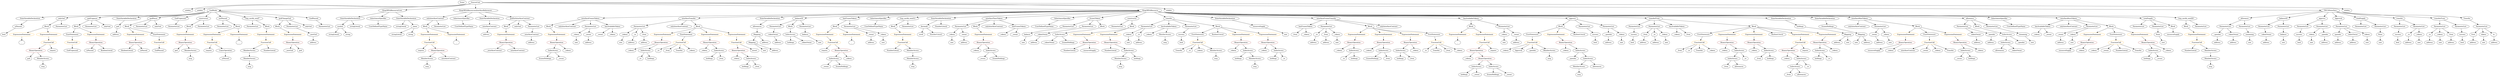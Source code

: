 strict digraph {
	graph [bb="0,0,18871,684"];
	node [label="\N"];
	Enter	[height=0.5,
		pos="3457.6,666",
		width=0.83628];
	VariableDeclaration_decimals	[color=black,
		height=0.5,
		label=decimals,
		pos="6973.6,450",
		width=1.1967];
	ElementaryTypeName_uint8	[color=black,
		height=0.5,
		label=uint8,
		pos="6922.6,378",
		width=0.7947];
	VariableDeclaration_decimals -> ElementaryTypeName_uint8	[pos="e,6933.9,394.51 6961.5,432.41 6955.3,423.8 6947.5,413.11 6940.5,403.56"];
	NumberLiteral_Unnamed_1	[color=black,
		height=0.5,
		label=NumberLiteral,
		pos="7032.6,378",
		width=1.765];
	VariableDeclaration_decimals -> NumberLiteral_Unnamed_1	[pos="e,7018.6,395.63 6987.3,432.76 6994.4,424.32 7003.3,413.8 7011.3,404.31"];
	Block_Unnamed_3	[color=black,
		height=0.5,
		label=Block,
		pos="2071.6,450",
		width=0.90558];
	ExpressionStatement_Unnamed_5	[color=orange,
		height=0.5,
		label=ExpressionStatement,
		pos="2162.6,378",
		width=2.458];
	Block_Unnamed_3 -> ExpressionStatement_Unnamed_5	[pos="e,2140.7,395.86 2090,434.83 2102,425.59 2118,413.3 2131.9,402.61"];
	Identifier_msg_9	[color=black,
		height=0.5,
		label=msg,
		pos="8796.6,306",
		width=0.75];
	NumberLiteral_Unnamed_3	[color=black,
		height=0.5,
		label=NumberLiteral,
		pos="8364.6,234",
		width=1.765];
	Identifier__tokens_4	[color=black,
		height=0.5,
		label=_tokens,
		pos="15832,234",
		width=1.1135];
	ParameterList_Unnamed_49	[color=black,
		height=0.5,
		label=ParameterList,
		pos="12340,450",
		width=1.7095];
	Parameter_success_5	[color=black,
		height=0.5,
		label=success,
		pos="12325,378",
		width=1.1135];
	ParameterList_Unnamed_49 -> Parameter_success_5	[pos="e,12328,396.1 12336,431.7 12334,424.32 12332,415.52 12331,407.25"];
	Identifier__tokens_14	[color=black,
		height=0.5,
		label=_tokens,
		pos="5294.6,234",
		width=1.1135];
	FunctionDefinition_allowance	[color=black,
		height=0.5,
		label=allowance,
		pos="16955,522",
		width=1.3076];
	ParameterList_Unnamed_15	[color=black,
		height=0.5,
		label=ParameterList,
		pos="16814,450",
		width=1.7095];
	FunctionDefinition_allowance -> ParameterList_Unnamed_15	[pos="e,16844,466.01 16927,507.17 16906,496.87 16877,482.66 16854,471.11"];
	ParameterList_Unnamed_16	[color=black,
		height=0.5,
		label=ParameterList,
		pos="16955,450",
		width=1.7095];
	FunctionDefinition_allowance -> ParameterList_Unnamed_16	[pos="e,16955,468.1 16955,503.7 16955,496.41 16955,487.73 16955,479.54"];
	Block_Unnamed_25	[color=black,
		height=0.5,
		label=Block,
		pos="11764,450",
		width=0.90558];
	EmitStatement_Unnamed_7	[color=black,
		height=0.5,
		label=EmitStatement,
		pos="11557,378",
		width=1.7788];
	Block_Unnamed_25 -> EmitStatement_Unnamed_7	[pos="e,11596,392.41 11736,439.7 11703,428.6 11648,409.8 11607,396.06"];
	ExpressionStatement_Unnamed_34	[color=orange,
		height=0.5,
		label=ExpressionStatement,
		pos="11728,378",
		width=2.458];
	Block_Unnamed_25 -> ExpressionStatement_Unnamed_34	[pos="e,11736,395.96 11755,432.41 11751,424.51 11746,414.85 11741,405.94"];
	BooleanLiteral_Unnamed_3	[color=black,
		height=0.5,
		label=BooleanLiteral,
		pos="11899,378",
		width=1.7788];
	Block_Unnamed_25 -> BooleanLiteral_Unnamed_3	[pos="e,11869,394.3 11787,436.97 11807,426.68 11836,411.66 11859,399.49"];
	BinaryOperation_Unnamed_7	[color=brown,
		height=0.5,
		label=BinaryOperation,
		pos="11196,234",
		width=1.9867];
	Identifier__tokens	[color=black,
		height=0.5,
		label=_tokens,
		pos="11131,162",
		width=1.1135];
	BinaryOperation_Unnamed_7 -> Identifier__tokens	[pos="e,11145,178.83 11180,216.05 11172,207.38 11162,196.67 11153,187.15"];
	BinaryOperation_Unnamed_8	[color=brown,
		height=0.5,
		label=BinaryOperation,
		pos="11261,162",
		width=1.9867];
	BinaryOperation_Unnamed_7 -> BinaryOperation_Unnamed_8	[pos="e,11245,179.79 11211,216.05 11219,207.63 11229,197.28 11237,187.97"];
	BinaryOperation_Unnamed_12	[color=brown,
		height=0.5,
		label=BinaryOperation,
		pos="16209,306",
		width=1.9867];
	IndexAccess_Unnamed_8	[color=black,
		height=0.5,
		label=IndexAccess,
		pos="16292,234",
		width=1.6402];
	BinaryOperation_Unnamed_12 -> IndexAccess_Unnamed_8	[pos="e,16272,251.47 16228,288.41 16239,279.52 16252,268.41 16264,258.63"];
	Identifier__tokens_2	[color=black,
		height=0.5,
		label=_tokens,
		pos="16409,234",
		width=1.1135];
	BinaryOperation_Unnamed_12 -> Identifier__tokens_2	[pos="e,16378,245.82 16249,290.83 16283,278.83 16332,261.69 16367,249.57"];
	ParameterList_Unnamed_41	[color=black,
		height=0.5,
		label=ParameterList,
		pos="4814.6,450",
		width=1.7095];
	Parameter__tokens_9	[color=black,
		height=0.5,
		label=_tokens,
		pos="4690.6,378",
		width=1.1135];
	ParameterList_Unnamed_41 -> Parameter__tokens_9	[pos="e,4714.7,392.6 4787.1,433.46 4768.6,423.04 4744.2,409.23 4724.5,398.13"];
	Parameter__to_2	[color=black,
		height=0.5,
		label=_to,
		pos="4775.6,378",
		width=0.75];
	ParameterList_Unnamed_41 -> Parameter__to_2	[pos="e,4784.7,395.31 4805.2,432.05 4800.7,424.03 4795.3,414.26 4790.3,405.3"];
	Parameter__from_1	[color=black,
		height=0.5,
		label=_from,
		pos="4854.6,378",
		width=0.93331];
	ParameterList_Unnamed_41 -> Parameter__from_1	[pos="e,4845.3,395.31 4824.3,432.05 4828.9,424.03 4834.5,414.26 4839.6,405.3"];
	Identifier__from_7	[color=black,
		height=0.5,
		label=_from,
		pos="13483,18",
		width=0.93331];
	EmitStatement_Unnamed_6	[color=black,
		height=0.5,
		label=EmitStatement,
		pos="9045.6,378",
		width=1.7788];
	FunctionCall_Unnamed_15	[color=orange,
		height=0.5,
		label=FunctionCall,
		pos="9045.6,306",
		width=1.6125];
	EmitStatement_Unnamed_6 -> FunctionCall_Unnamed_15	[pos="e,9045.6,324.1 9045.6,359.7 9045.6,352.41 9045.6,343.73 9045.6,335.54"];
	ParameterList_Unnamed_11	[color=black,
		height=0.5,
		label=ParameterList,
		pos="17801,450",
		width=1.7095];
	Identifier___4	[color=black,
		height=0.5,
		label=_,
		pos="6398.6,306",
		width=0.75];
	ElementaryTypeName_address_32	[color=black,
		height=0.5,
		label=address,
		pos="9930.6,306",
		width=1.0996];
	IndexAccess_Unnamed_7	[color=black,
		height=0.5,
		label=IndexAccess,
		pos="8505.6,234",
		width=1.6402];
	MemberAccess_Unnamed_5	[color=black,
		height=0.5,
		label=MemberAccess,
		pos="8440.6,162",
		width=1.9174];
	IndexAccess_Unnamed_7 -> MemberAccess_Unnamed_5	[pos="e,8456.4,179.96 8490.2,216.41 8482.4,207.99 8472.7,197.58 8464,188.2"];
	Identifier_holdings_2	[color=black,
		height=0.5,
		label=holdings,
		pos="8569.6,162",
		width=1.1689];
	IndexAccess_Unnamed_7 -> Identifier_holdings_2	[pos="e,8555,178.99 8520.8,216.41 8528.7,207.74 8538.6,196.97 8547.3,187.38"];
	Block_Unnamed_13	[color=black,
		height=0.5,
		label=Block,
		pos="11095,450",
		width=0.90558];
	ExpressionStatement_Unnamed_13	[color=orange,
		height=0.5,
		label=ExpressionStatement,
		pos="10997,378",
		width=2.458];
	Block_Unnamed_13 -> ExpressionStatement_Unnamed_13	[pos="e,11020,395.76 11075,435.17 11062,425.8 11044,413.19 11029,402.29"];
	ExpressionStatement_Unnamed_12	[color=orange,
		height=0.5,
		label=ExpressionStatement,
		pos="11192,378",
		width=2.458];
	Block_Unnamed_13 -> ExpressionStatement_Unnamed_12	[pos="e,11168,395.76 11114,435.17 11127,425.8 11144,413.19 11159,402.29"];
	ParameterList_Unnamed_40	[color=black,
		height=0.5,
		label=ParameterList,
		pos="7241.6,450",
		width=1.7095];
	Parameter__tokens_8	[color=black,
		height=0.5,
		label=_tokens,
		pos="7154.6,378",
		width=1.1135];
	ParameterList_Unnamed_40 -> Parameter__tokens_8	[pos="e,7173.5,394.19 7221.4,432.76 7209.8,423.4 7195,411.5 7182.3,401.28"];
	Parameter__owner_5	[color=black,
		height=0.5,
		label=_owner,
		pos="7251.6,378",
		width=1.0719];
	ParameterList_Unnamed_40 -> Parameter__owner_5	[pos="e,7249.2,396.1 7244.1,431.7 7245.1,424.32 7246.4,415.52 7247.6,407.25"];
	Parameter__tokens_3	[color=black,
		height=0.5,
		label=_tokens,
		pos="11339,378",
		width=1.1135];
	ElementaryTypeName_uint_16	[color=black,
		height=0.5,
		label=uint,
		pos="11339,306",
		width=0.75];
	Parameter__tokens_3 -> ElementaryTypeName_uint_16	[pos="e,11339,324.1 11339,359.7 11339,352.41 11339,343.73 11339,335.54"];
	ElementaryTypeName_uint_19	[color=black,
		height=0.5,
		label=uint,
		pos="14275,306",
		width=0.75];
	Block_Unnamed_20	[color=black,
		height=0.5,
		label=Block,
		pos="7353.6,450",
		width=0.90558];
	ExpressionStatement_Unnamed_24	[color=orange,
		height=0.5,
		label=ExpressionStatement,
		pos="7396.6,378",
		width=2.458];
	Block_Unnamed_20 -> ExpressionStatement_Unnamed_24	[pos="e,7386.2,395.96 7363.8,432.41 7368.7,424.42 7374.7,414.64 7380.2,405.64"];
	Identifier__tokens_33	[color=black,
		height=0.5,
		label=_tokens,
		pos="12679,378",
		width=1.1135];
	IndexAccess_Unnamed_13	[color=black,
		height=0.5,
		label=IndexAccess,
		pos="5411.6,234",
		width=1.6402];
	Identifier_holdings_6	[color=black,
		height=0.5,
		label=holdings,
		pos="5331.6,162",
		width=1.1689];
	IndexAccess_Unnamed_13 -> Identifier_holdings_6	[pos="e,5349.5,178.67 5393.1,216.76 5382.6,207.62 5369.4,196.06 5357.9,186"];
	Identifier__from_1	[color=black,
		height=0.5,
		label=_from,
		pos="5425.6,162",
		width=0.93331];
	IndexAccess_Unnamed_13 -> Identifier__from_1	[pos="e,5422.2,180.1 5415.1,215.7 5416.5,208.32 5418.3,199.52 5420,191.25"];
	BinaryOperation_Unnamed_20	[color=brown,
		height=0.5,
		label=BinaryOperation,
		pos="4983.6,306",
		width=1.9867];
	Identifier__tokens_15	[color=black,
		height=0.5,
		label=_tokens,
		pos="4702.6,234",
		width=1.1135];
	BinaryOperation_Unnamed_20 -> Identifier__tokens_15	[pos="e,4733,246.13 4930.5,293.57 4872.9,281.05 4784.7,261.48 4751.6,252 4749.1,251.27 4746.4,250.48 4743.8,249.65"];
	IndexAccess_Unnamed_14	[color=black,
		height=0.5,
		label=IndexAccess,
		pos="4819.6,234",
		width=1.6402];
	BinaryOperation_Unnamed_20 -> IndexAccess_Unnamed_14	[pos="e,4853.1,249.27 4948.4,289.98 4923.6,279.39 4890.2,265.13 4863.6,253.78"];
	ElementaryTypeName_address_34	[color=black,
		height=0.5,
		label=address,
		pos="12124,306",
		width=1.0996];
	Identifier_Transfer_4	[color=black,
		height=0.5,
		label=Transfer,
		pos="8876.6,234",
		width=1.1689];
	FunctionCall_Unnamed_13	[color=orange,
		height=0.5,
		label=FunctionCall,
		pos="16581,306",
		width=1.6125];
	NumberLiteral_Unnamed_7	[color=black,
		height=0.5,
		label=NumberLiteral,
		pos="16534,234",
		width=1.765];
	FunctionCall_Unnamed_13 -> NumberLiteral_Unnamed_7	[pos="e,16545,251.79 16569,288.05 16564,279.97 16557,270.12 16551,261.11"];
	MemberAccess_Unnamed_8	[color=black,
		height=0.5,
		label=MemberAccess,
		pos="16685,234",
		width=1.9174];
	FunctionCall_Unnamed_13 -> MemberAccess_Unnamed_8	[pos="e,16660,251.31 16604,289.12 16618,279.76 16636,267.78 16651,257.47"];
	Parameter__tokens_11	[color=black,
		height=0.5,
		label=_tokens,
		pos="8499.6,378",
		width=1.1135];
	ElementaryTypeName_uint_24	[color=black,
		height=0.5,
		label=uint,
		pos="8499.6,306",
		width=0.75];
	Parameter__tokens_11 -> ElementaryTypeName_uint_24	[pos="e,8499.6,324.1 8499.6,359.7 8499.6,352.41 8499.6,343.73 8499.6,335.54"];
	ModifierInvocation_onlyInterfaceContract_4	[color=black,
		height=0.5,
		label=onlyInterfaceContract,
		pos="5109.6,450",
		width=2.5412];
	FunctionDefinition_interfaceFreezeTokens	[color=black,
		height=0.5,
		label=interfaceFreezeTokens,
		pos="4427.6,522",
		width=2.6243];
	Block_Unnamed_19	[color=black,
		height=0.5,
		label=Block,
		pos="4114.6,450",
		width=0.90558];
	FunctionDefinition_interfaceFreezeTokens -> Block_Unnamed_19	[pos="e,4139.7,462.05 4353.7,510.46 4298.6,501.68 4222.1,487.46 4156.6,468 4154.5,467.38 4152.4,466.69 4150.2,465.96"];
	ModifierInvocation_onlyInterfaceContract_2	[color=black,
		height=0.5,
		label=onlyInterfaceContract,
		pos="4256.6,450",
		width=2.5412];
	FunctionDefinition_interfaceFreezeTokens -> ModifierInvocation_onlyInterfaceContract_2	[pos="e,4295,466.7 4388.8,505.12 4364.1,495.01 4332,481.84 4305.5,471.02"];
	ParameterList_Unnamed_39	[color=black,
		height=0.5,
		label=ParameterList,
		pos="4427.6,450",
		width=1.7095];
	FunctionDefinition_interfaceFreezeTokens -> ParameterList_Unnamed_39	[pos="e,4427.6,468.1 4427.6,503.7 4427.6,496.41 4427.6,487.73 4427.6,479.54"];
	ModifierInvocation_hasAvailableTokens_1	[color=black,
		height=0.5,
		label=hasAvailableTokens,
		pos="4592.6,450",
		width=2.361];
	FunctionDefinition_interfaceFreezeTokens -> ModifierInvocation_hasAvailableTokens_1	[pos="e,4555.9,466.58 4465.1,505.12 4488.8,495.02 4519.9,481.87 4545.3,471.05"];
	Identifier_holdings_8	[color=black,
		height=0.5,
		label=holdings,
		pos="10587,162",
		width=1.1689];
	PragmaDirective_solidity	[color=black,
		height=0.5,
		label=solidity,
		pos="1383.6,594",
		width=1.0442];
	FunctionDefinition_interfaceTransfer	[color=black,
		height=0.5,
		label=interfaceTransfer,
		pos="5180.6,522",
		width=2.0422];
	FunctionDefinition_interfaceTransfer -> ParameterList_Unnamed_41	[pos="e,4865,460.65 5123.8,510.14 5056.7,497.3 4945.4,476.01 4876.2,462.78"];
	FunctionDefinition_interfaceTransfer -> ModifierInvocation_onlyInterfaceContract_4	[pos="e,5126.6,467.79 5163.4,504.05 5154.8,495.54 5144.2,485.07 5134.6,475.68"];
	Block_Unnamed_21	[color=black,
		height=0.5,
		label=Block,
		pos="5251.6,450",
		width=0.90558];
	FunctionDefinition_interfaceTransfer -> Block_Unnamed_21	[pos="e,5236.5,465.89 5197.8,504.05 5207,494.95 5218.5,483.6 5228.5,473.74"];
	IndexAccess_Unnamed_24	[color=black,
		height=0.5,
		label=IndexAccess,
		pos="13722,234",
		width=1.6402];
	Identifier_holdings_12	[color=black,
		height=0.5,
		label=holdings,
		pos="13714,162",
		width=1.1689];
	IndexAccess_Unnamed_24 -> Identifier_holdings_12	[pos="e,13716,180.1 13720,215.7 13719,208.41 13718,199.73 13717,191.54"];
	Identifier__to_7	[color=black,
		height=0.5,
		label=_to,
		pos="13801,162",
		width=0.75];
	IndexAccess_Unnamed_24 -> Identifier__to_7	[pos="e,13785,177.02 13740,216.76 13751,207.17 13765,194.91 13776,184.52"];
	StateVariableDeclaration_Unnamed_7	[color=black,
		height=0.5,
		label=StateVariableDeclaration,
		pos="5731.6,522",
		width=2.8184];
	VariableDeclaration_allowances	[color=black,
		height=0.5,
		label=allowances,
		pos="5687.6,450",
		width=1.4184];
	StateVariableDeclaration_Unnamed_7 -> VariableDeclaration_allowances	[pos="e,5698.1,467.62 5720.7,503.7 5715.7,495.7 5709.6,486.02 5704.1,477.15"];
	ExpressionStatement_Unnamed_4	[color=orange,
		height=0.5,
		label=ExpressionStatement,
		pos="1382.6,378",
		width=2.458];
	BinaryOperation_Unnamed_1	[color=brown,
		height=0.5,
		label=BinaryOperation,
		pos="1382.6,306",
		width=1.9867];
	ExpressionStatement_Unnamed_4 -> BinaryOperation_Unnamed_1	[pos="e,1382.6,324.1 1382.6,359.7 1382.6,352.41 1382.6,343.73 1382.6,335.54"];
	ElementaryTypeName_address_25	[color=black,
		height=0.5,
		label=address,
		pos="15564,306",
		width=1.0996];
	ElementaryTypeName_address_26	[color=black,
		height=0.5,
		label=address,
		pos="14190,306",
		width=1.0996];
	BinaryOperation_Unnamed_14	[color=brown,
		height=0.5,
		label=BinaryOperation,
		pos="14783,306",
		width=1.9867];
	IndexAccess_Unnamed_9	[color=black,
		height=0.5,
		label=IndexAccess,
		pos="14828,234",
		width=1.6402];
	BinaryOperation_Unnamed_14 -> IndexAccess_Unnamed_9	[pos="e,14817,251.79 14794,288.05 14799,280.06 14805,270.33 14811,261.4"];
	Identifier__tokens_6	[color=black,
		height=0.5,
		label=_tokens,
		pos="14945,234",
		width=1.1135];
	BinaryOperation_Unnamed_14 -> Identifier__tokens_6	[pos="e,14916,247.2 14817,289.98 14843,278.71 14879,263.26 14906,251.62"];
	ModifierInvocation_onlyInterfaceContract_1	[color=black,
		height=0.5,
		label=onlyInterfaceContract,
		pos="14023,450",
		width=2.5412];
	FunctionDefinition_balanceOf_1	[color=black,
		height=0.5,
		label=balanceOf,
		pos="6000.6,522",
		width=1.3491];
	ParameterList_Unnamed_27	[color=black,
		height=0.5,
		label=ParameterList,
		pos="5827.6,450",
		width=1.7095];
	FunctionDefinition_balanceOf_1 -> ParameterList_Unnamed_27	[pos="e,5862.7,465.2 5968.9,508.16 5942.1,497.33 5903.5,481.7 5873.4,469.52"];
	Block_Unnamed_10	[color=black,
		height=0.5,
		label=Block,
		pos="5943.6,450",
		width=0.90558];
	FunctionDefinition_balanceOf_1 -> Block_Unnamed_10	[pos="e,5956.6,466.99 5987.1,504.41 5980.1,495.83 5971.5,485.19 5963.7,475.67"];
	ParameterList_Unnamed_28	[color=black,
		height=0.5,
		label=ParameterList,
		pos="6056.6,450",
		width=1.7095];
	FunctionDefinition_balanceOf_1 -> ParameterList_Unnamed_28	[pos="e,6043,467.96 6013.9,504.41 6020.5,496.16 6028.6,486.01 6036,476.78"];
	FunctionDefinition_balanceOf	[color=black,
		height=0.5,
		label=balanceOf,
		pos="17237,522",
		width=1.3491];
	ParameterList_Unnamed_13	[color=black,
		height=0.5,
		label=ParameterList,
		pos="17096,450",
		width=1.7095];
	FunctionDefinition_balanceOf -> ParameterList_Unnamed_13	[pos="e,17126,465.94 17208,507 17188,496.69 17159,482.52 17136,471.02"];
	ParameterList_Unnamed_14	[color=black,
		height=0.5,
		label=ParameterList,
		pos="17237,450",
		width=1.7095];
	FunctionDefinition_balanceOf -> ParameterList_Unnamed_14	[pos="e,17237,468.1 17237,503.7 17237,496.41 17237,487.73 17237,479.54"];
	ModifierDefinition_hasFrozenTokens	[color=black,
		height=0.5,
		label=hasFrozenTokens,
		pos="6411.6,522",
		width=2.1392];
	Block_Unnamed_14	[color=black,
		height=0.5,
		label=Block,
		pos="6299.6,450",
		width=0.90558];
	ModifierDefinition_hasFrozenTokens -> Block_Unnamed_14	[pos="e,6320.6,464.1 6385.6,504.76 6369.1,494.43 6347.6,481.01 6330.3,470.15"];
	ParameterList_Unnamed_34	[color=black,
		height=0.5,
		label=ParameterList,
		pos="6411.6,450",
		width=1.7095];
	ModifierDefinition_hasFrozenTokens -> ParameterList_Unnamed_34	[pos="e,6411.6,468.1 6411.6,503.7 6411.6,496.41 6411.6,487.73 6411.6,479.54"];
	StateVariableDeclaration_Unnamed	[color=black,
		height=0.5,
		label=StateVariableDeclaration,
		pos="185.61,522",
		width=2.8184];
	VariableDeclaration_isPaused	[color=black,
		height=0.5,
		label=isPaused,
		pos="118.61,450",
		width=1.2105];
	StateVariableDeclaration_Unnamed -> VariableDeclaration_isPaused	[pos="e,133.76,466.83 169.39,504.05 161.01,495.29 150.63,484.45 141.44,474.86"];
	StateVariableDeclaration_Unnamed_9	[color=black,
		height=0.5,
		label=StateVariableDeclaration,
		pos="2636.6,522",
		width=2.8184];
	VariableDeclaration_symbol	[color=black,
		height=0.5,
		label=symbol,
		pos="2547.6,450",
		width=1.0581];
	StateVariableDeclaration_Unnamed_9 -> VariableDeclaration_symbol	[pos="e,2566.5,465.89 2615.1,504.05 2603.1,494.68 2588.2,482.92 2575.4,472.86"];
	stringLiteral_Unnamed_3	[color=black,
		height=0.5,
		label=stringLiteral,
		pos="2657.6,450",
		width=1.5016];
	StateVariableDeclaration_Unnamed_9 -> stringLiteral_Unnamed_3	[pos="e,2652.5,468.1 2641.8,503.7 2644,496.24 2646.7,487.32 2649.2,478.97"];
	BooleanLiteral_Unnamed_2	[color=black,
		height=0.5,
		label=BooleanLiteral,
		pos="9191.6,378",
		width=1.7788];
	Identifier_frozenHoldings_5	[color=black,
		height=0.5,
		label=frozenHoldings,
		pos="10367,162",
		width=1.8759];
	InheritanceSpecifier_Unnamed_1	[color=black,
		height=0.5,
		label=InheritanceSpecifier,
		pos="6627.6,522",
		width=2.3333];
	UserDefinedTypeName_Unnamed_1	[color=black,
		height=0.5,
		label=UserDefinedTypeName,
		pos="6589.6,450",
		width=2.7214];
	InheritanceSpecifier_Unnamed_1 -> UserDefinedTypeName_Unnamed_1	[pos="e,6598.9,468.1 6618.2,503.7 6614,495.98 6609,486.71 6604.3,478.11"];
	Parameter__to_1	[color=black,
		height=0.5,
		label=_to,
		pos="18309,378",
		width=0.75];
	ElementaryTypeName_address_10	[color=black,
		height=0.5,
		label=address,
		pos="18309,306",
		width=1.0996];
	Parameter__to_1 -> ElementaryTypeName_address_10	[pos="e,18309,324.1 18309,359.7 18309,352.41 18309,343.73 18309,335.54"];
	FunctionDefinition_bug_unchk_send12	[color=black,
		height=0.5,
		label=bug_unchk_send12,
		pos="6850.6,522",
		width=2.3194];
	Block_Unnamed_17	[color=black,
		height=0.5,
		label=Block,
		pos="6738.6,450",
		width=0.90558];
	FunctionDefinition_bug_unchk_send12 -> Block_Unnamed_17	[pos="e,6759.5,464.04 6824.4,504.59 6807.8,494.25 6786.4,480.87 6769.1,470.06"];
	ParameterList_Unnamed_37	[color=black,
		height=0.5,
		label=ParameterList,
		pos="6850.6,450",
		width=1.7095];
	FunctionDefinition_bug_unchk_send12 -> ParameterList_Unnamed_37	[pos="e,6850.6,468.1 6850.6,503.7 6850.6,496.41 6850.6,487.73 6850.6,479.54"];
	FunctionCall_Unnamed_11	[color=orange,
		height=0.5,
		label=FunctionCall,
		pos="5527.6,306",
		width=1.6125];
	BinaryOperation_Unnamed_18	[color=brown,
		height=0.5,
		label=BinaryOperation,
		pos="5560.6,234",
		width=1.9867];
	FunctionCall_Unnamed_11 -> BinaryOperation_Unnamed_18	[pos="e,5552.5,252.1 5535.8,287.7 5539.4,280.07 5543.7,270.92 5547.7,262.4"];
	Identifier_assert	[color=black,
		height=0.5,
		label=assert,
		pos="5682.6,234",
		width=0.89172];
	FunctionCall_Unnamed_11 -> Identifier_assert	[pos="e,5658,246.1 5559.4,290.67 5585,279.06 5621.2,262.74 5647.7,250.77"];
	ElementaryTypeName_address	[color=black,
		height=0.5,
		label=address,
		pos="848.61,378",
		width=1.0996];
	ExpressionStatement_Unnamed_14	[color=orange,
		height=0.5,
		label=ExpressionStatement,
		pos="6203.6,378",
		width=2.458];
	FunctionCall_Unnamed_7	[color=orange,
		height=0.5,
		label=FunctionCall,
		pos="6275.6,306",
		width=1.6125];
	ExpressionStatement_Unnamed_14 -> FunctionCall_Unnamed_7	[pos="e,6258.8,323.31 6221,360.05 6229.9,351.42 6240.9,340.76 6250.6,331.27"];
	NumberLiteral_Unnamed_4	[color=black,
		height=0.5,
		label=NumberLiteral,
		pos="8057.6,234",
		width=1.765];
	ElementaryTypeName_address_19	[color=black,
		height=0.5,
		label=address,
		pos="5845.6,306",
		width=1.0996];
	ParameterList_Unnamed_24	[color=black,
		height=0.5,
		label=ParameterList,
		pos="17660,450",
		width=1.7095];
	VariableDeclaration_spender	[color=black,
		height=0.5,
		label=spender,
		pos="17637,378",
		width=1.1135];
	ParameterList_Unnamed_24 -> VariableDeclaration_spender	[pos="e,17642,396.1 17654,431.7 17651,424.24 17649,415.32 17646,406.97"];
	VariableDeclaration_tokenOwner	[color=black,
		height=0.5,
		label=tokenOwner,
		pos="17751,378",
		width=1.5571];
	ParameterList_Unnamed_24 -> VariableDeclaration_tokenOwner	[pos="e,17730,395.15 17681,432.76 17693,423.66 17708,412.16 17721,402.13"];
	VariableDeclaration_tokens_1	[color=black,
		height=0.5,
		label=tokens,
		pos="17860,378",
		width=0.97489];
	ParameterList_Unnamed_24 -> VariableDeclaration_tokens_1	[pos="e,17832,389.79 17700,435.94 17731,425.48 17776,410.25 17816,396 17818,395.3 17820,394.57 17822,393.83"];
	Identifier__tokens_31	[color=black,
		height=0.5,
		label=_tokens,
		pos="12983,234",
		width=1.1135];
	BinaryOperation_Unnamed_26	[color=brown,
		height=0.5,
		label=BinaryOperation,
		pos="11888,306",
		width=1.9867];
	Identifier__tokens_26	[color=black,
		height=0.5,
		label=_tokens,
		pos="11888,234",
		width=1.1135];
	BinaryOperation_Unnamed_26 -> Identifier__tokens_26	[pos="e,11888,252.1 11888,287.7 11888,280.41 11888,271.73 11888,263.54"];
	IndexAccess_Unnamed_20	[color=black,
		height=0.5,
		label=IndexAccess,
		pos="12005,234",
		width=1.6402];
	BinaryOperation_Unnamed_26 -> IndexAccess_Unnamed_20	[pos="e,11979,250.5 11914,288.94 11931,279.29 11951,266.89 11969,256.41"];
	Identifier__to_1	[color=black,
		height=0.5,
		label=_to,
		pos="4923.6,234",
		width=0.75];
	Block_Unnamed_2	[color=black,
		height=0.5,
		label=Block,
		pos="1399.6,450",
		width=0.90558];
	Block_Unnamed_2 -> ExpressionStatement_Unnamed_4	[pos="e,1386.8,396.1 1395.4,431.7 1393.6,424.32 1391.5,415.52 1389.5,407.25"];
	Parameter_success_3	[color=black,
		height=0.5,
		label=success,
		pos="8923.6,378",
		width=1.1135];
	ElementaryTypeName_bool_4	[color=black,
		height=0.5,
		label=bool,
		pos="8923.6,306",
		width=0.76697];
	Parameter_success_3 -> ElementaryTypeName_bool_4	[pos="e,8923.6,324.1 8923.6,359.7 8923.6,352.41 8923.6,343.73 8923.6,335.54"];
	Identifier__tokens_11	[color=black,
		height=0.5,
		label=_tokens,
		pos="7337.6,234",
		width=1.1135];
	Identifier_isPaused_2	[color=black,
		height=0.5,
		label=isPaused,
		pos="654.61,234",
		width=1.2105];
	Parameter__to	[color=black,
		height=0.5,
		label=_to,
		pos="18139,378",
		width=0.75];
	ElementaryTypeName_address_7	[color=black,
		height=0.5,
		label=address,
		pos="18139,306",
		width=1.0996];
	Parameter__to -> ElementaryTypeName_address_7	[pos="e,18139,324.1 18139,359.7 18139,352.41 18139,343.73 18139,335.54"];
	ElementaryTypeName_uint_14	[color=black,
		height=0.5,
		label=uint,
		pos="7698.6,306",
		width=0.75];
	Identifier_msg_5	[color=black,
		height=0.5,
		label=msg,
		pos="6863.6,90",
		width=0.75];
	StateVariableDeclaration_Unnamed_4	[color=black,
		height=0.5,
		label=StateVariableDeclaration,
		pos="7098.6,522",
		width=2.8184];
	StateVariableDeclaration_Unnamed_4 -> VariableDeclaration_decimals	[pos="e,6998.4,464.88 7069,504.41 7050.8,494.2 7027.3,481.06 7008.2,470.37"];
	NumberLiteral_Unnamed_2	[color=black,
		height=0.5,
		label=NumberLiteral,
		pos="7098.6,450",
		width=1.765];
	StateVariableDeclaration_Unnamed_4 -> NumberLiteral_Unnamed_2	[pos="e,7098.6,468.1 7098.6,503.7 7098.6,496.41 7098.6,487.73 7098.6,479.54"];
	FunctionDefinition_approve	[color=black,
		height=0.5,
		label=approve,
		pos="17519,522",
		width=1.1412];
	ParameterList_Unnamed_20	[color=black,
		height=0.5,
		label=ParameterList,
		pos="17378,450",
		width=1.7095];
	FunctionDefinition_approve -> ParameterList_Unnamed_20	[pos="e,17408,466.05 17492,507.83 17471,497.48 17442,482.89 17418,471.09"];
	ParameterList_Unnamed_19	[color=black,
		height=0.5,
		label=ParameterList,
		pos="17519,450",
		width=1.7095];
	FunctionDefinition_approve -> ParameterList_Unnamed_19	[pos="e,17519,468.1 17519,503.7 17519,496.41 17519,487.73 17519,479.54"];
	ModifierInvocation_hasAvailableTokens	[color=black,
		height=0.5,
		label=hasAvailableTokens,
		pos="15421,450",
		width=2.361];
	Identifier__tokens_5	[color=black,
		height=0.5,
		label=_tokens,
		pos="15372,378",
		width=1.1135];
	ModifierInvocation_hasAvailableTokens -> Identifier__tokens_5	[pos="e,15383,395.62 15408,431.7 15403,423.61 15396,413.81 15390,404.87"];
	Identifier__owner_5	[color=black,
		height=0.5,
		label=_owner,
		pos="15469,378",
		width=1.0719];
	ModifierInvocation_hasAvailableTokens -> Identifier__owner_5	[pos="e,15457,395.62 15432,431.7 15438,423.61 15445,413.81 15451,404.87"];
	Parameter_balance	[color=black,
		height=0.5,
		label=balance,
		pos="17236,378",
		width=1.0719];
	ElementaryTypeName_uint_1	[color=black,
		height=0.5,
		label=uint,
		pos="17236,306",
		width=0.75];
	Parameter_balance -> ElementaryTypeName_uint_1	[pos="e,17236,324.1 17236,359.7 17236,352.41 17236,343.73 17236,335.54"];
	FunctionDefinition_interfaceThawTokens	[color=black,
		height=0.5,
		label=interfaceThawTokens,
		pos="7495.6,522",
		width=2.5273];
	FunctionDefinition_interfaceThawTokens -> ParameterList_Unnamed_40	[pos="e,7285.2,463.02 7443.9,506.75 7400.9,494.91 7340,478.11 7296.2,466.05"];
	FunctionDefinition_interfaceThawTokens -> Block_Unnamed_20	[pos="e,7377.5,462.78 7462.7,504.76 7440.2,493.68 7410.5,479.02 7387.7,467.81"];
	ModifierInvocation_onlyInterfaceContract_3	[color=black,
		height=0.5,
		label=onlyInterfaceContract,
		pos="7495.6,450",
		width=2.5412];
	FunctionDefinition_interfaceThawTokens -> ModifierInvocation_onlyInterfaceContract_3	[pos="e,7495.6,468.1 7495.6,503.7 7495.6,496.41 7495.6,487.73 7495.6,479.54"];
	ModifierInvocation_hasFrozenTokens	[color=black,
		height=0.5,
		label=hasFrozenTokens,
		pos="7681.6,450",
		width=2.1392];
	FunctionDefinition_interfaceThawTokens -> ModifierInvocation_hasFrozenTokens	[pos="e,7642.2,465.85 7536.4,505.64 7564.4,495.1 7601.8,481.05 7631.6,469.84"];
	EmitStatement_Unnamed_8	[color=black,
		height=0.5,
		label=EmitStatement,
		pos="12887,378",
		width=1.7788];
	FunctionCall_Unnamed_18	[color=orange,
		height=0.5,
		label=FunctionCall,
		pos="12785,306",
		width=1.6125];
	EmitStatement_Unnamed_8 -> FunctionCall_Unnamed_18	[pos="e,12808,322.74 12863,360.94 12850,351.54 12832,339.52 12817,329.22"];
	Parameter__tokenOwner_2	[color=black,
		height=0.5,
		label=_tokenOwner,
		pos="5804.6,378",
		width=1.6957];
	Parameter__tokenOwner_2 -> ElementaryTypeName_address_19	[pos="e,5835.8,323.79 5814.5,360.05 5819.2,352.14 5824.8,342.54 5830,333.69"];
	InheritanceSpecifier_Unnamed_4	[color=black,
		height=0.5,
		label=InheritanceSpecifier,
		pos="2839.6,522",
		width=2.3333];
	UserDefinedTypeName_Unnamed_4	[color=black,
		height=0.5,
		label=UserDefinedTypeName,
		pos="2827.6,450",
		width=2.7214];
	InheritanceSpecifier_Unnamed_4 -> UserDefinedTypeName_Unnamed_4	[pos="e,2830.5,468.1 2836.6,503.7 2835.4,496.32 2833.9,487.52 2832.5,479.25"];
	ExpressionStatement_Unnamed_1	[color=orange,
		height=0.5,
		label=ExpressionStatement,
		pos="161.61,378",
		width=2.458];
	Identifier__	[color=black,
		height=0.5,
		label=_,
		pos="161.61,306",
		width=0.75];
	ExpressionStatement_Unnamed_1 -> Identifier__	[pos="e,161.61,324.1 161.61,359.7 161.61,352.41 161.61,343.73 161.61,335.54"];
	ElementaryTypeName_address_1	[color=black,
		height=0.5,
		label=address,
		pos="2316.6,306",
		width=1.0996];
	Parameter__tokenOwner	[color=black,
		height=0.5,
		label=_tokenOwner,
		pos="17107,378",
		width=1.6957];
	ParameterList_Unnamed_13 -> Parameter__tokenOwner	[pos="e,17104,396.1 17098,431.7 17099,424.32 17101,415.52 17102,407.25"];
	ElementaryTypeName_address_14	[color=black,
		height=0.5,
		label=address,
		pos="17637,306",
		width=1.0996];
	VariableDeclaration_spender -> ElementaryTypeName_address_14	[pos="e,17637,324.1 17637,359.7 17637,352.41 17637,343.73 17637,335.54"];
	BinaryOperation_Unnamed_2	[color=brown,
		height=0.5,
		label=BinaryOperation,
		pos="2162.6,306",
		width=1.9867];
	Identifier__newGod	[color=black,
		height=0.5,
		label=_newGod,
		pos="2151.6,234",
		width=1.3214];
	BinaryOperation_Unnamed_2 -> Identifier__newGod	[pos="e,2154.3,252.1 2159.9,287.7 2158.7,280.32 2157.4,271.52 2156.1,263.25"];
	Identifier_god_2	[color=black,
		height=0.5,
		label=god,
		pos="2244.6,234",
		width=0.75];
	BinaryOperation_Unnamed_2 -> Identifier_god_2	[pos="e,2228.4,248.88 2182,288.41 2193.3,278.81 2207.6,266.63 2219.6,256.32"];
	Identifier__tokens_23	[color=black,
		height=0.5,
		label=_tokens,
		pos="9305.6,234",
		width=1.1135];
	PragmaDirective_solidity_2	[color=black,
		height=0.5,
		label=solidity,
		pos="1476.6,594",
		width=1.0442];
	Identifier__owner_4	[color=black,
		height=0.5,
		label=_owner,
		pos="15929,234",
		width=1.0719];
	ElementaryTypeName_uint_3	[color=black,
		height=0.5,
		label=uint,
		pos="18224,306",
		width=0.75];
	Identifier_god	[color=black,
		height=0.5,
		label=god,
		pos="199.61,162",
		width=0.75];
	ModifierInvocation_hasFrozenTokens_1	[color=black,
		height=0.5,
		label=hasFrozenTokens,
		pos="9861.6,450",
		width=2.1392];
	Identifier__from_6	[color=black,
		height=0.5,
		label=_from,
		pos="9769.6,378",
		width=0.93331];
	ModifierInvocation_hasFrozenTokens_1 -> Identifier__from_6	[pos="e,9788.5,393.34 9839.8,432.41 9827.1,422.75 9811,410.48 9797.4,400.14"];
	Identifier__tokens_21	[color=black,
		height=0.5,
		label=_tokens,
		pos="9861.6,378",
		width=1.1135];
	ModifierInvocation_hasFrozenTokens_1 -> Identifier__tokens_21	[pos="e,9861.6,396.1 9861.6,431.7 9861.6,424.41 9861.6,415.73 9861.6,407.54"];
	InheritanceSpecifier_Unnamed_3	[color=black,
		height=0.5,
		label=InheritanceSpecifier,
		pos="8007.6,522",
		width=2.3333];
	UserDefinedTypeName_Unnamed_3	[color=black,
		height=0.5,
		label=UserDefinedTypeName,
		pos="7874.6,450",
		width=2.7214];
	InheritanceSpecifier_Unnamed_3 -> UserDefinedTypeName_Unnamed_3	[pos="e,7905.9,467.47 7977.1,504.94 7958.9,495.39 7935.7,483.13 7915.9,472.72"];
	ParameterList_Unnamed_3	[color=black,
		height=0.5,
		label=ParameterList,
		pos="1287.6,450",
		width=1.7095];
	FunctionDefinition_frozenTokens	[color=black,
		height=0.5,
		label=frozenTokens,
		pos="8249.6,522",
		width=1.7234];
	ParameterList_Unnamed_30	[color=black,
		height=0.5,
		label=ParameterList,
		pos="8052.6,450",
		width=1.7095];
	FunctionDefinition_frozenTokens -> ParameterList_Unnamed_30	[pos="e,8090.8,464.57 8211.6,507.5 8180.3,496.35 8135.5,480.45 8101.5,468.36"];
	ParameterList_Unnamed_29	[color=black,
		height=0.5,
		label=ParameterList,
		pos="8193.6,450",
		width=1.7095];
	FunctionDefinition_frozenTokens -> ParameterList_Unnamed_29	[pos="e,8207,467.79 8236.1,504.05 8229.5,495.8 8221.4,485.7 8214,476.54"];
	Block_Unnamed_11	[color=black,
		height=0.5,
		label=Block,
		pos="8305.6,450",
		width=0.90558];
	FunctionDefinition_frozenTokens -> Block_Unnamed_11	[pos="e,8292.9,466.83 8263.2,504.05 8270,495.56 8278.3,485.11 8285.8,475.73"];
	FunctionDefinition_constructor_1	[color=black,
		height=0.5,
		label=constructor,
		pos="8529.6,522",
		width=1.4877];
	ParameterList_Unnamed_35	[color=black,
		height=0.5,
		label=ParameterList,
		pos="8417.6,450",
		width=1.7095];
	FunctionDefinition_constructor_1 -> ParameterList_Unnamed_35	[pos="e,8442.9,466.81 8505,505.64 8489.6,496.02 8469.6,483.47 8452.5,472.82"];
	Block_Unnamed_15	[color=black,
		height=0.5,
		label=Block,
		pos="8529.6,450",
		width=0.90558];
	FunctionDefinition_constructor_1 -> Block_Unnamed_15	[pos="e,8529.6,468.1 8529.6,503.7 8529.6,496.41 8529.6,487.73 8529.6,479.54"];
	BinaryOperation_Unnamed	[color=brown,
		height=0.5,
		label=BinaryOperation,
		pos="256.61,234",
		width=1.9867];
	BinaryOperation_Unnamed -> Identifier_god	[pos="e,212.12,178.36 242.81,216.05 235.72,207.35 226.96,196.59 219.18,187.03"];
	MemberAccess_Unnamed	[color=black,
		height=0.5,
		label=MemberAccess,
		pos="313.61,162",
		width=1.9174];
	BinaryOperation_Unnamed -> MemberAccess_Unnamed	[pos="e,299.94,179.79 270.41,216.05 277.13,207.8 285.35,197.7 292.82,188.54"];
	Block_Unnamed_7	[color=black,
		height=0.5,
		label=Block,
		pos="3180.6,450",
		width=0.90558];
	ExpressionStatement_Unnamed_9	[color=orange,
		height=0.5,
		label=ExpressionStatement,
		pos="3209.6,378",
		width=2.458];
	Block_Unnamed_7 -> ExpressionStatement_Unnamed_9	[pos="e,3202.5,396.28 3187.6,432.05 3190.8,424.43 3194.6,415.23 3198.2,406.65"];
	ExpressionStatement_Unnamed_10	[color=orange,
		height=0.5,
		label=ExpressionStatement,
		pos="3404.6,378",
		width=2.458];
	Block_Unnamed_7 -> ExpressionStatement_Unnamed_10	[pos="e,3351.3,392.77 3205.6,438.12 3210.8,435.99 3216.4,433.84 3221.6,432 3260.6,418.3 3305.2,405.34 3340.6,395.66"];
	Identifier_holdings_3	[color=black,
		height=0.5,
		label=holdings,
		pos="16242,162",
		width=1.1689];
	Identifier_msg_2	[color=black,
		height=0.5,
		label=msg,
		pos="1841.6,90",
		width=0.75];
	FunctionDefinition_transfer_1	[color=black,
		height=0.5,
		label=transfer,
		pos="8806.6,522",
		width=1.0719];
	ParameterList_Unnamed_44	[color=black,
		height=0.5,
		label=ParameterList,
		pos="8641.6,450",
		width=1.7095];
	FunctionDefinition_transfer_1 -> ParameterList_Unnamed_44	[pos="e,8675.5,465.36 8778.6,509.13 8753.2,498.36 8715.4,482.3 8685.9,469.79"];
	ModifierInvocation_hasAvailableTokens_2	[color=black,
		height=0.5,
		label=hasAvailableTokens,
		pos="8806.6,450",
		width=2.361];
	FunctionDefinition_transfer_1 -> ModifierInvocation_hasAvailableTokens_2	[pos="e,8806.6,468.1 8806.6,503.7 8806.6,496.41 8806.6,487.73 8806.6,479.54"];
	ParameterList_Unnamed_45	[color=black,
		height=0.5,
		label=ParameterList,
		pos="8971.6,450",
		width=1.7095];
	FunctionDefinition_transfer_1 -> ParameterList_Unnamed_45	[pos="e,8937.8,465.36 8834.6,509.13 8860,498.36 8897.8,482.3 8927.3,469.79"];
	Block_Unnamed_24	[color=black,
		height=0.5,
		label=Block,
		pos="9191.6,450",
		width=0.90558];
	FunctionDefinition_transfer_1 -> Block_Unnamed_24	[pos="e,9160.8,456.61 8842.1,514.54 8913.4,501.58 9073.5,472.48 9149.7,458.62"];
	Identifier_resourceSupply_1	[color=black,
		height=0.5,
		label=resourceSupply,
		pos="8208.6,234",
		width=1.9174];
	Parameter__to_3	[color=black,
		height=0.5,
		label=_to,
		pos="9946.6,378",
		width=0.75];
	Parameter__to_3 -> ElementaryTypeName_address_32	[pos="e,9934.5,324.1 9942.7,359.7 9941,352.32 9939,343.52 9937.1,335.25"];
	Identifier___3	[color=black,
		height=0.5,
		label=_,
		pos="10997,306",
		width=0.75];
	ExpressionStatement_Unnamed_13 -> Identifier___3	[pos="e,10997,324.1 10997,359.7 10997,352.41 10997,343.73 10997,335.54"];
	Identifier___1	[color=black,
		height=0.5,
		label=_,
		pos="1772.6,306",
		width=0.75];
	ParameterList_Unnamed_25	[color=black,
		height=0.5,
		label=ParameterList,
		pos="16146,450",
		width=1.7095];
	Parameter__from_3	[color=black,
		height=0.5,
		label=_from,
		pos="12417,378",
		width=0.93331];
	ElementaryTypeName_address_35	[color=black,
		height=0.5,
		label=address,
		pos="12404,306",
		width=1.0996];
	Parameter__from_3 -> ElementaryTypeName_address_35	[pos="e,12407,324.1 12413,359.7 12412,352.32 12410,343.52 12409,335.25"];
	IndexAccess_Unnamed_3	[color=black,
		height=0.5,
		label=IndexAccess,
		pos="15133,306",
		width=1.6402];
	Identifier_allowances	[color=black,
		height=0.5,
		label=allowances,
		pos="15073,234",
		width=1.4184];
	IndexAccess_Unnamed_3 -> Identifier_allowances	[pos="e,15087,251.47 15118,288.41 15111,279.95 15102,269.49 15094,260.08"];
	Identifier__tokenOwner_2	[color=black,
		height=0.5,
		label=_tokenOwner,
		pos="15203,234",
		width=1.6957];
	IndexAccess_Unnamed_3 -> Identifier__tokenOwner_2	[pos="e,15186,251.47 15149,288.41 15158,279.78 15169,269.06 15178,259.5"];
	MemberAccess_Unnamed_4	[color=black,
		height=0.5,
		label=MemberAccess,
		pos="3191.6,162",
		width=1.9174];
	Identifier_msg_3	[color=black,
		height=0.5,
		label=msg,
		pos="3191.6,90",
		width=0.75];
	MemberAccess_Unnamed_4 -> Identifier_msg_3	[pos="e,3191.6,108.1 3191.6,143.7 3191.6,136.41 3191.6,127.73 3191.6,119.54"];
	Block_Unnamed_22	[color=black,
		height=0.5,
		label=Block,
		pos="16529,450",
		width=0.90558];
	ExpressionStatement_Unnamed_28	[color=orange,
		height=0.5,
		label=ExpressionStatement,
		pos="16581,378",
		width=2.458];
	Block_Unnamed_22 -> ExpressionStatement_Unnamed_28	[pos="e,16568,396.29 16540,433.12 16547,424.89 16554,414.62 16561,405.26"];
	Parameter__owner	[color=black,
		height=0.5,
		label=_owner,
		pos="11436,378",
		width=1.0719];
	ElementaryTypeName_address_23	[color=black,
		height=0.5,
		label=address,
		pos="11436,306",
		width=1.0996];
	Parameter__owner -> ElementaryTypeName_address_23	[pos="e,11436,324.1 11436,359.7 11436,352.41 11436,343.73 11436,335.54"];
	IndexAccess_Unnamed_10	[color=black,
		height=0.5,
		label=IndexAccess,
		pos="4132.6,234",
		width=1.6402];
	Identifier_frozenHoldings_3	[color=black,
		height=0.5,
		label=frozenHoldings,
		pos="4070.6,162",
		width=1.8759];
	IndexAccess_Unnamed_10 -> Identifier_frozenHoldings_3	[pos="e,4085.6,179.96 4117.9,216.41 4110.5,208.08 4101.4,197.8 4093.2,188.49"];
	Identifier__owner_8	[color=black,
		height=0.5,
		label=_owner,
		pos="4194.6,162",
		width=1.0719];
	IndexAccess_Unnamed_10 -> Identifier__owner_8	[pos="e,4180.5,178.99 4147.3,216.41 4155,207.74 4164.5,196.97 4173,187.38"];
	Identifier__owner_6	[color=black,
		height=0.5,
		label=_owner,
		pos="14778,162",
		width=1.0719];
	IndexAccess_Unnamed_26	[color=black,
		height=0.5,
		label=IndexAccess,
		pos="13100,234",
		width=1.6402];
	IndexAccess_Unnamed_27	[color=black,
		height=0.5,
		label=IndexAccess,
		pos="13026,162",
		width=1.6402];
	IndexAccess_Unnamed_26 -> IndexAccess_Unnamed_27	[pos="e,13043,179.47 13082,216.41 13073,207.69 13061,196.85 13051,187.21"];
	Identifier__to_8	[color=black,
		height=0.5,
		label=_to,
		pos="13130,162",
		width=0.75];
	IndexAccess_Unnamed_26 -> Identifier__to_8	[pos="e,13122,179.62 13107,215.7 13110,207.95 13114,198.64 13118,190.02"];
	ParameterList_Unnamed_33	[color=black,
		height=0.5,
		label=ParameterList,
		pos="11339,450",
		width=1.7095];
	ParameterList_Unnamed_33 -> Parameter__tokens_3	[pos="e,11339,396.1 11339,431.7 11339,424.41 11339,415.73 11339,407.54"];
	ParameterList_Unnamed_33 -> Parameter__owner	[pos="e,11415,393.72 11361,432.76 11375,423.09 11392,410.7 11406,400.25"];
	Identifier__tokens_27	[color=black,
		height=0.5,
		label=_tokens,
		pos="11416,234",
		width=1.1135];
	ExpressionStatement_Unnamed_7	[color=orange,
		height=0.5,
		label=ExpressionStatement,
		pos="994.61,378",
		width=2.458];
	BinaryOperation_Unnamed_3	[color=brown,
		height=0.5,
		label=BinaryOperation,
		pos="994.61,306",
		width=1.9867];
	ExpressionStatement_Unnamed_7 -> BinaryOperation_Unnamed_3	[pos="e,994.61,324.1 994.61,359.7 994.61,352.41 994.61,343.73 994.61,335.54"];
	IndexAccess_Unnamed_23	[color=black,
		height=0.5,
		label=IndexAccess,
		pos="13535,90",
		width=1.6402];
	IndexAccess_Unnamed_23 -> Identifier__from_7	[pos="e,13494,34.829 13522,72.055 13516,63.646 13508,53.323 13501,44.025"];
	Identifier_allowances_2	[color=black,
		height=0.5,
		label=allowances,
		pos="13586,18",
		width=1.4184];
	IndexAccess_Unnamed_23 -> Identifier_allowances_2	[pos="e,13573,35.789 13547,72.055 13553,63.887 13560,53.912 13567,44.824"];
	ElementaryTypeName_address_31	[color=black,
		height=0.5,
		label=address,
		pos="10028,306",
		width=1.0996];
	BinaryOperation_Unnamed_16	[color=brown,
		height=0.5,
		label=BinaryOperation,
		pos="4156.6,306",
		width=1.9867];
	BinaryOperation_Unnamed_16 -> IndexAccess_Unnamed_10	[pos="e,4138.5,252.1 4150.7,287.7 4148.1,280.24 4145.1,271.32 4142.2,262.97"];
	Identifier__tokens_9	[color=black,
		height=0.5,
		label=_tokens,
		pos="4249.6,234",
		width=1.1135];
	BinaryOperation_Unnamed_16 -> Identifier__tokens_9	[pos="e,4229.6,250.04 4178.7,288.41 4191.2,278.95 4207.1,266.98 4220.7,256.77"];
	Block_Unnamed_5	[color=black,
		height=0.5,
		label=Block,
		pos="929.61,450",
		width=0.90558];
	Block_Unnamed_5 -> ExpressionStatement_Unnamed_7	[pos="e,978.86,395.96 944.04,433.46 952.02,424.87 962.14,413.97 971.22,404.19"];
	EmitStatement_Unnamed	[color=black,
		height=0.5,
		label=EmitStatement,
		pos="1165.6,378",
		width=1.7788];
	Block_Unnamed_5 -> EmitStatement_Unnamed	[pos="e,1117.4,390.28 954.57,438.06 959.82,435.92 965.36,433.79 970.61,432 1015.5,416.67 1067.3,402.75 1106.3,393.03"];
	BinaryOperation_Unnamed_30	[color=brown,
		height=0.5,
		label=BinaryOperation,
		pos="13058,306",
		width=1.9867];
	BinaryOperation_Unnamed_30 -> Identifier__tokens_31	[pos="e,12999,250.75 13040,288.41 13030,279.5 13018,268.37 13008,258.58"];
	BinaryOperation_Unnamed_30 -> IndexAccess_Unnamed_26	[pos="e,13089,252.1 13068,287.7 13073,279.9 13078,270.51 13084,261.83"];
	ParameterList_Unnamed_38	[color=black,
		height=0.5,
		label=ParameterList,
		pos="14194,450",
		width=1.7095];
	Parameter__owner_3	[color=black,
		height=0.5,
		label=_owner,
		pos="14145,378",
		width=1.0719];
	ParameterList_Unnamed_38 -> Parameter__owner_3	[pos="e,14156,395.31 14182,432.05 14176,423.85 14169,413.83 14163,404.71"];
	Parameter__tokens_6	[color=black,
		height=0.5,
		label=_tokens,
		pos="14242,378",
		width=1.1135];
	ParameterList_Unnamed_38 -> Parameter__tokens_6	[pos="e,14230,395.31 14205,432.05 14211,423.85 14218,413.83 14224,404.71"];
	ExpressionStatement_Unnamed_38	[color=orange,
		height=0.5,
		label=ExpressionStatement,
		pos="13058,378",
		width=2.458];
	ExpressionStatement_Unnamed_38 -> BinaryOperation_Unnamed_30	[pos="e,13058,324.1 13058,359.7 13058,352.41 13058,343.73 13058,335.54"];
	Identifier__owner_9	[color=black,
		height=0.5,
		label=_owner,
		pos="4495.6,378",
		width=1.0719];
	Identifier_msg_10	[color=black,
		height=0.5,
		label=msg,
		pos="11997,18",
		width=0.75];
	Identifier_holdings_11	[color=black,
		height=0.5,
		label=holdings,
		pos="9305.6,162",
		width=1.1689];
	ParameterList_Unnamed_14 -> Parameter_balance	[pos="e,17236,396.1 17236,431.7 17236,424.41 17236,415.73 17236,407.54"];
	ElementaryTypeName_address_27	[color=black,
		height=0.5,
		label=address,
		pos="4400.6,306",
		width=1.0996];
	Identifier_god_1	[color=black,
		height=0.5,
		label=god,
		pos="1276.6,234",
		width=0.75];
	ModifierDefinition_onlyInterfaceContract	[color=black,
		height=0.5,
		label=onlyInterfaceContract,
		pos="3264.6,522",
		width=2.5412];
	ModifierDefinition_onlyInterfaceContract -> Block_Unnamed_7	[pos="e,3198.2,465.66 3244.3,504.05 3233.1,494.7 3219,482.99 3206.9,472.94"];
	ParameterList_Unnamed_9	[color=black,
		height=0.5,
		label=ParameterList,
		pos="3292.6,450",
		width=1.7095];
	ModifierDefinition_onlyInterfaceContract -> ParameterList_Unnamed_9	[pos="e,3285.8,468.1 3271.5,503.7 3274.6,496.15 3278.2,487.12 3281.5,478.68"];
	Parameter__spender	[color=black,
		height=0.5,
		label=_spender,
		pos="16733,378",
		width=1.2521];
	ParameterList_Unnamed_15 -> Parameter__spender	[pos="e,16751,394.75 16794,432.41 16784,423.33 16771,411.93 16759,402"];
	Parameter__tokenOwner_1	[color=black,
		height=0.5,
		label=_tokenOwner,
		pos="16857,378",
		width=1.6957];
	ParameterList_Unnamed_15 -> Parameter__tokenOwner_1	[pos="e,16846,395.79 16824,432.05 16829,424.06 16835,414.33 16840,405.4"];
	ElementaryTypeName_uint_20	[color=black,
		height=0.5,
		label=uint,
		pos="4303.6,306",
		width=0.75];
	Identifier_isPaused	[color=black,
		height=0.5,
		label=isPaused,
		pos="1673.6,162",
		width=1.2105];
	EventDefinition_Approval	[color=black,
		height=0.5,
		label=Approval,
		pos="17642,522",
		width=1.266];
	EventDefinition_Approval -> ParameterList_Unnamed_24	[pos="e,17655,468.1 17646,503.7 17648,496.32 17650,487.52 17652,479.25"];
	Identifier_holdings_1	[color=black,
		height=0.5,
		label=holdings,
		pos="11097,18",
		width=1.1689];
	Block_Unnamed_8	[color=black,
		height=0.5,
		label=Block,
		pos="3785.6,450",
		width=0.90558];
	ExpressionStatement_Unnamed_11	[color=orange,
		height=0.5,
		label=ExpressionStatement,
		pos="3784.6,378",
		width=2.458];
	Block_Unnamed_8 -> ExpressionStatement_Unnamed_11	[pos="e,3784.9,396.1 3785.4,431.7 3785.3,424.41 3785.1,415.73 3785,407.54"];
	ExpressionStatement_Unnamed_22	[color=orange,
		height=0.5,
		label=ExpressionStatement,
		pos="14389,378",
		width=2.458];
	BinaryOperation_Unnamed_15	[color=brown,
		height=0.5,
		label=BinaryOperation,
		pos="14392,306",
		width=1.9867];
	ExpressionStatement_Unnamed_22 -> BinaryOperation_Unnamed_15	[pos="e,14391,324.1 14389,359.7 14390,352.41 14390,343.73 14390,335.54"];
	ParameterList_Unnamed_27 -> Parameter__tokenOwner_2	[pos="e,5810.2,396.1 5821.9,431.7 5819.5,424.24 5816.5,415.32 5813.8,406.97"];
	BinaryOperation_Unnamed_10	[color=brown,
		height=0.5,
		label=BinaryOperation,
		pos="8367.6,306",
		width=1.9867];
	BinaryOperation_Unnamed_10 -> NumberLiteral_Unnamed_3	[pos="e,8365.3,252.1 8366.9,287.7 8366.6,280.41 8366.2,271.73 8365.8,263.54"];
	BinaryOperation_Unnamed_10 -> IndexAccess_Unnamed_7	[pos="e,8476,250.01 8398.2,289.46 8418.2,279.36 8444.3,266.07 8465.9,255.16"];
	Block_Unnamed_18	[color=black,
		height=0.5,
		label=Block,
		pos="14474,450",
		width=0.90558];
	Block_Unnamed_18 -> ExpressionStatement_Unnamed_22	[pos="e,14409,395.95 14456,434.5 14445,425.47 14431,413.64 14418,403.23"];
	EmitStatement_Unnamed_3	[color=black,
		height=0.5,
		label=EmitStatement,
		pos="14560,378",
		width=1.7788];
	Block_Unnamed_18 -> EmitStatement_Unnamed_3	[pos="e,14539,395.45 14491,434.5 14503,425.26 14518,413.07 14531,402.47"];
	ExpressionStatement_Unnamed_21	[color=orange,
		height=0.5,
		label=ExpressionStatement,
		pos="14731,378",
		width=2.458];
	Block_Unnamed_18 -> ExpressionStatement_Unnamed_21	[pos="e,14679,393.02 14503,441.11 14543,430.22 14616,410.33 14668,395.99"];
	Identifier__to_3	[color=black,
		height=0.5,
		label=_to,
		pos="10793,234",
		width=0.75];
	ModifierDefinition_onlyGod	[color=black,
		height=0.5,
		label=onlyGod,
		pos="415.61,522",
		width=1.2105];
	Block_Unnamed	[color=black,
		height=0.5,
		label=Block,
		pos="303.61,450",
		width=0.90558];
	ModifierDefinition_onlyGod -> Block_Unnamed	[pos="e,324.52,464.07 392.4,506.5 375.54,495.95 352.54,481.58 334.18,470.1"];
	ParameterList_Unnamed	[color=black,
		height=0.5,
		label=ParameterList,
		pos="415.61,450",
		width=1.7095];
	ModifierDefinition_onlyGod -> ParameterList_Unnamed	[pos="e,415.61,468.1 415.61,503.7 415.61,496.41 415.61,487.73 415.61,479.54"];
	Parameter_balance_2	[color=black,
		height=0.5,
		label=balance,
		pos="7735.6,378",
		width=1.0719];
	ParameterList_Unnamed_30 -> Parameter_balance_2	[pos="e,7764.8,390.19 8006.9,437.65 7998.5,435.69 7989.8,433.72 7981.6,432 7894.1,413.58 7870,419 7783.6,396 7781,395.31 7778.4,394.54 \
7775.7,393.73"];
	Identifier__tokens_29	[color=black,
		height=0.5,
		label=_tokens,
		pos="13839,234",
		width=1.1135];
	Identifier__tokens_25	[color=black,
		height=0.5,
		label=_tokens,
		pos="8669.6,378",
		width=1.1135];
	ElementaryTypeName_uint_22	[color=black,
		height=0.5,
		label=uint,
		pos="4672.6,306",
		width=0.75];
	Parameter__tokens_9 -> ElementaryTypeName_uint_22	[pos="e,4677,324.1 4686.2,359.7 4684.3,352.32 4682,343.52 4679.9,335.25"];
	VariableDeclaration_from	[color=black,
		height=0.5,
		label=from,
		pos="18665,378",
		width=0.7947];
	ElementaryTypeName_address_11	[color=black,
		height=0.5,
		label=address,
		pos="18662,306",
		width=1.0996];
	VariableDeclaration_from -> ElementaryTypeName_address_11	[pos="e,18662,324.1 18664,359.7 18664,352.41 18663,343.73 18663,335.54"];
	BinaryOperation_Unnamed_29	[color=brown,
		height=0.5,
		label=BinaryOperation,
		pos="13253,306",
		width=1.9867];
	Identifier__tokens_30	[color=black,
		height=0.5,
		label=_tokens,
		pos="13217,234",
		width=1.1135];
	BinaryOperation_Unnamed_29 -> Identifier__tokens_30	[pos="e,13225,251.62 13244,287.7 13240,279.87 13235,270.44 13230,261.73"];
	IndexAccess_Unnamed_25	[color=black,
		height=0.5,
		label=IndexAccess,
		pos="13334,234",
		width=1.6402];
	BinaryOperation_Unnamed_29 -> IndexAccess_Unnamed_25	[pos="e,13315,251.47 13272,288.41 13282,279.61 13295,268.63 13306,258.92"];
	Identifier__tokenOwner_1	[color=black,
		height=0.5,
		label=_tokenOwner,
		pos="7902.6,306",
		width=1.6957];
	ExpressionStatement_Unnamed_37	[color=orange,
		height=0.5,
		label=ExpressionStatement,
		pos="13253,378",
		width=2.458];
	ExpressionStatement_Unnamed_37 -> BinaryOperation_Unnamed_29	[pos="e,13253,324.1 13253,359.7 13253,352.41 13253,343.73 13253,335.54"];
	Identifier__owner	[color=black,
		height=0.5,
		label=_owner,
		pos="11196,18",
		width=1.0719];
	MemberAccess_Unnamed_2	[color=black,
		height=0.5,
		label=MemberAccess,
		pos="1841.6,234",
		width=1.9174];
	MemberAccess_Unnamed_3	[color=black,
		height=0.5,
		label=MemberAccess,
		pos="1841.6,162",
		width=1.9174];
	MemberAccess_Unnamed_2 -> MemberAccess_Unnamed_3	[pos="e,1841.6,180.1 1841.6,215.7 1841.6,208.41 1841.6,199.73 1841.6,191.54"];
	BooleanLiteral_Unnamed_1	[color=black,
		height=0.5,
		label=BooleanLiteral,
		pos="780.61,234",
		width=1.7788];
	Identifier__owner_10	[color=black,
		height=0.5,
		label=_owner,
		pos="7392.6,162",
		width=1.0719];
	ElementaryTypeName_bool_5	[color=black,
		height=0.5,
		label=bool,
		pos="12021,306",
		width=0.76697];
	Parameter__tokenOwner_3	[color=black,
		height=0.5,
		label=_tokenOwner,
		pos="7853.6,378",
		width=1.6957];
	ParameterList_Unnamed_29 -> Parameter__tokenOwner_3	[pos="e,7899.1,390.46 8148.1,437.54 8140,435.6 8131.6,433.68 8123.6,432 8035.2,413.33 8012,414.67 7923.6,396 7919.3,395.08 7914.8,394.09 \
7910.3,393.06"];
	ModifierInvocation_onlyGod_3	[color=black,
		height=0.5,
		label=onlyGod,
		pos="3879.6,450",
		width=1.2105];
	MemberAccess_Unnamed_10	[color=black,
		height=0.5,
		label=MemberAccess,
		pos="9434.6,162",
		width=1.9174];
	Identifier_msg_7	[color=black,
		height=0.5,
		label=msg,
		pos="9434.6,90",
		width=0.75];
	MemberAccess_Unnamed_10 -> Identifier_msg_7	[pos="e,9434.6,108.1 9434.6,143.7 9434.6,136.41 9434.6,127.73 9434.6,119.54"];
	ExpressionStatement_Unnamed_6	[color=orange,
		height=0.5,
		label=ExpressionStatement,
		pos="1967.6,378",
		width=2.458];
	FunctionCall_Unnamed_2	[color=orange,
		height=0.5,
		label=FunctionCall,
		pos="1967.6,306",
		width=1.6125];
	ExpressionStatement_Unnamed_6 -> FunctionCall_Unnamed_2	[pos="e,1967.6,324.1 1967.6,359.7 1967.6,352.41 1967.6,343.73 1967.6,335.54"];
	Identifier_require_4	[color=black,
		height=0.5,
		label=require,
		pos="6212.6,234",
		width=1.0026];
	FunctionCall_Unnamed_7 -> Identifier_require_4	[pos="e,6227,250.99 6260.7,288.41 6252.9,279.74 6243.2,268.97 6234.5,259.38"];
	BinaryOperation_Unnamed_9	[color=brown,
		height=0.5,
		label=BinaryOperation,
		pos="6338.6,234",
		width=1.9867];
	FunctionCall_Unnamed_7 -> BinaryOperation_Unnamed_9	[pos="e,6323.4,251.96 6290.5,288.41 6298,280.08 6307.3,269.8 6315.7,260.49"];
	Identifier__owner_2	[color=black,
		height=0.5,
		label=_owner,
		pos="6218.6,90",
		width=1.0719];
	FunctionDefinition_godUnpause	[color=black,
		height=0.5,
		label=godUnpause,
		pos="656.61,522",
		width=1.5986];
	Block_Unnamed_6	[color=black,
		height=0.5,
		label=Block,
		pos="527.61,450",
		width=0.90558];
	FunctionDefinition_godUnpause -> Block_Unnamed_6	[pos="e,550.39,463.36 628.62,505.81 608.59,494.94 581.55,480.27 560.49,468.84"];
	ParameterList_Unnamed_8	[color=black,
		height=0.5,
		label=ParameterList,
		pos="639.61,450",
		width=1.7095];
	FunctionDefinition_godUnpause -> ParameterList_Unnamed_8	[pos="e,643.77,468.1 652.41,503.7 650.62,496.32 648.48,487.52 646.47,479.25"];
	ModifierInvocation_onlyGod_2	[color=black,
		height=0.5,
		label=onlyGod,
		pos="762.61,450",
		width=1.2105];
	FunctionDefinition_godUnpause -> ModifierInvocation_onlyGod_2	[pos="e,740.35,465.7 680.4,505.29 695.26,495.48 714.58,482.72 730.75,472.04"];
	Identifier_frozenHoldings_2	[color=black,
		height=0.5,
		label=frozenHoldings,
		pos="6342.6,90",
		width=1.8759];
	ElementaryTypeName_uint_26	[color=black,
		height=0.5,
		label=uint,
		pos="12586,306",
		width=0.75];
	Parameter__owner_3 -> ElementaryTypeName_address_26	[pos="e,14179,323.47 14155,360.41 14161,352.22 14167,342.14 14173,332.95"];
	BinaryOperation_Unnamed_6	[color=brown,
		height=0.5,
		label=BinaryOperation,
		pos="3784.6,306",
		width=1.9867];
	ExpressionStatement_Unnamed_11 -> BinaryOperation_Unnamed_6	[pos="e,3784.6,324.1 3784.6,359.7 3784.6,352.41 3784.6,343.73 3784.6,335.54"];
	Identifier_msg	[color=black,
		height=0.5,
		label=msg,
		pos="313.61,90",
		width=0.75];
	StateVariableDeclaration_Unnamed_3	[color=black,
		height=0.5,
		label=StateVariableDeclaration,
		pos="9146.6,522",
		width=2.8184];
	VariableDeclaration_resourceSupply	[color=black,
		height=0.5,
		label=resourceSupply,
		pos="9509.6,450",
		width=1.9174];
	StateVariableDeclaration_Unnamed_3 -> VariableDeclaration_resourceSupply	[pos="e,9455.4,461.45 9213.6,508.08 9279.5,495.38 9379.3,476.13 9444.5,463.56"];
	Identifier_interfaceContract_2	[color=black,
		height=0.5,
		label=interfaceContract,
		pos="14381,234",
		width=2.0699];
	ElementaryTypeName_uint_8	[color=black,
		height=0.5,
		label=uint,
		pos="9690.6,378",
		width=0.75];
	Parameter_remaining	[color=black,
		height=0.5,
		label=remaining,
		pos="16982,378",
		width=1.2798];
	ParameterList_Unnamed_16 -> Parameter_remaining	[pos="e,16975,396.1 16961,431.7 16964,424.15 16968,415.12 16971,406.68"];
	Parameter_balance_2 -> ElementaryTypeName_uint_14	[pos="e,7707.2,323.31 7726.7,360.05 7722.4,352.03 7717.2,342.26 7712.5,333.3"];
	ExpressionStatement_Unnamed_19	[color=orange,
		height=0.5,
		label=ExpressionStatement,
		pos="15808,378",
		width=2.458];
	BinaryOperation_Unnamed_13	[color=brown,
		height=0.5,
		label=BinaryOperation,
		pos="15772,306",
		width=1.9867];
	ExpressionStatement_Unnamed_19 -> BinaryOperation_Unnamed_13	[pos="e,15780,324.1 15799,359.7 15795,351.98 15790,342.71 15786,334.11"];
	Mapping_Unnamed_3	[color=black,
		height=0.5,
		label=Mapping,
		pos="5647.6,306",
		width=1.2105];
	ElementaryTypeName_uint_11	[color=black,
		height=0.5,
		label=uint,
		pos="5759.6,234",
		width=0.75];
	Mapping_Unnamed_3 -> ElementaryTypeName_uint_11	[pos="e,5740.5,246.93 5670.8,290.5 5688.2,279.62 5712.2,264.66 5730.8,253.01"];
	ElementaryTypeName_address_18	[color=black,
		height=0.5,
		label=address,
		pos="5844.6,234",
		width=1.0996];
	Mapping_Unnamed_3 -> ElementaryTypeName_address_18	[pos="e,5814.2,245.82 5679.7,293.6 5713.5,281.57 5767,262.6 5803.8,249.51"];
	ExpressionStatement_Unnamed_27	[color=orange,
		height=0.5,
		label=ExpressionStatement,
		pos="4994.6,378",
		width=2.458];
	ExpressionStatement_Unnamed_27 -> BinaryOperation_Unnamed_20	[pos="e,4986.3,324.1 4991.9,359.7 4990.7,352.32 4989.4,343.52 4988.1,335.25"];
	ParameterList_Unnamed_48	[color=black,
		height=0.5,
		label=ParameterList,
		pos="12496,450",
		width=1.7095];
	ParameterList_Unnamed_48 -> Parameter__from_3	[pos="e,12434,394.04 12477,432.41 12467,423.22 12453,411.67 12442,401.66"];
	Parameter__to_5	[color=black,
		height=0.5,
		label=_to,
		pos="12496,378",
		width=0.75];
	ParameterList_Unnamed_48 -> Parameter__to_5	[pos="e,12496,396.1 12496,431.7 12496,424.41 12496,415.73 12496,407.54"];
	Parameter__tokens_13	[color=black,
		height=0.5,
		label=_tokens,
		pos="12581,378",
		width=1.1135];
	ParameterList_Unnamed_48 -> Parameter__tokens_13	[pos="e,12562,394.19 12515,432.76 12527,423.4 12541,411.5 12554,401.28"];
	Identifier_frozenHoldings_1	[color=black,
		height=0.5,
		label=frozenHoldings,
		pos="11323,18",
		width=1.8759];
	ExpressionStatement_Unnamed_2	[color=orange,
		height=0.5,
		label=ExpressionStatement,
		pos="1577.6,378",
		width=2.458];
	FunctionCall_Unnamed_1	[color=orange,
		height=0.5,
		label=FunctionCall,
		pos="1577.6,306",
		width=1.6125];
	ExpressionStatement_Unnamed_2 -> FunctionCall_Unnamed_1	[pos="e,1577.6,324.1 1577.6,359.7 1577.6,352.41 1577.6,343.73 1577.6,335.54"];
	ElementaryTypeName_uint_25	[color=black,
		height=0.5,
		label=uint,
		pos="12227,306",
		width=0.75];
	StateVariableDeclaration_Unnamed_1	[color=black,
		height=0.5,
		label=StateVariableDeclaration,
		pos="862.61,522",
		width=2.8184];
	VariableDeclaration_god	[color=black,
		height=0.5,
		label=god,
		pos="851.61,450",
		width=0.75];
	StateVariableDeclaration_Unnamed_1 -> VariableDeclaration_god	[pos="e,854.3,468.1 859.89,503.7 858.73,496.32 857.35,487.52 856.05,479.25"];
	stringLiteral_Unnamed_2	[color=black,
		height=0.5,
		label=stringLiteral,
		pos="2496.6,378",
		width=1.5016];
	VariableDeclaration_symbol -> stringLiteral_Unnamed_2	[pos="e,2508.7,395.63 2535.8,432.76 2529.8,424.49 2522.3,414.23 2515.5,404.9"];
	ElementaryTypeName_string_1	[color=black,
		height=0.5,
		label=string,
		pos="2599.6,378",
		width=0.864];
	VariableDeclaration_symbol -> ElementaryTypeName_string_1	[pos="e,2588,394.67 2559.7,432.76 2566.1,424.16 2574,413.41 2581.2,403.79"];
	Identifier_holdings_10	[color=black,
		height=0.5,
		label=holdings,
		pos="9618.6,162",
		width=1.1689];
	FunctionCall_Unnamed_2 -> MemberAccess_Unnamed_2	[pos="e,1869.8,250.64 1940.3,289.81 1922.5,279.95 1899.1,266.96 1879.6,256.1"];
	NumberLiteral_Unnamed	[color=black,
		height=0.5,
		label=NumberLiteral,
		pos="1992.6,234",
		width=1.765];
	FunctionCall_Unnamed_2 -> NumberLiteral_Unnamed	[pos="e,1986.5,252.1 1973.8,287.7 1976.5,280.15 1979.7,271.12 1982.7,262.68"];
	ExpressionStatement_Unnamed_23	[color=orange,
		height=0.5,
		label=ExpressionStatement,
		pos="4156.6,378",
		width=2.458];
	ExpressionStatement_Unnamed_23 -> BinaryOperation_Unnamed_16	[pos="e,4156.6,324.1 4156.6,359.7 4156.6,352.41 4156.6,343.73 4156.6,335.54"];
	IndexAccess_Unnamed_6	[color=black,
		height=0.5,
		label=IndexAccess,
		pos="6280.6,162",
		width=1.6402];
	BinaryOperation_Unnamed_9 -> IndexAccess_Unnamed_6	[pos="e,6294.5,179.79 6324.6,216.05 6317.7,207.8 6309.4,197.7 6301.8,188.54"];
	Identifier__tokens_1	[color=black,
		height=0.5,
		label=_tokens,
		pos="6397.6,162",
		width=1.1135];
	BinaryOperation_Unnamed_9 -> Identifier__tokens_1	[pos="e,6383.9,179.31 6352.9,216.05 6360,207.59 6368.8,197.19 6376.7,187.84"];
	Identifier__tokens_19	[color=black,
		height=0.5,
		label=_tokens,
		pos="10104,234",
		width=1.1135];
	Identifier_Transfer_3	[color=black,
		height=0.5,
		label=Transfer,
		pos="10880,234",
		width=1.1689];
	Identifier_resourceSupply_3	[color=black,
		height=0.5,
		label=resourceSupply,
		pos="14121,234",
		width=1.9174];
	Identifier__interfaceContract	[color=black,
		height=0.5,
		label=_interfaceContract,
		pos="3698.6,234",
		width=2.2085];
	BinaryOperation_Unnamed_6 -> Identifier__interfaceContract	[pos="e,3719.1,251.71 3764.2,288.41 3753.4,279.58 3739.9,268.57 3727.9,258.84"];
	Identifier_interfaceContract_1	[color=black,
		height=0.5,
		label=interfaceContract,
		pos="3870.6,234",
		width=2.0699];
	BinaryOperation_Unnamed_6 -> Identifier_interfaceContract_1	[pos="e,3850.1,251.71 3805,288.41 3815.8,279.58 3829.4,268.57 3841.3,258.84"];
	FunctionDefinition_interfaceFrozenTransfer	[color=black,
		height=0.5,
		label=interfaceFrozenTransfer,
		pos="10026,522",
		width=2.763];
	FunctionDefinition_interfaceFrozenTransfer -> ModifierInvocation_hasFrozenTokens_1	[pos="e,9897.4,466.26 9988,504.94 9964.2,494.77 9933.2,481.54 9907.8,470.73"];
	ParameterList_Unnamed_43	[color=black,
		height=0.5,
		label=ParameterList,
		pos="10026,450",
		width=1.7095];
	FunctionDefinition_interfaceFrozenTransfer -> ParameterList_Unnamed_43	[pos="e,10026,468.1 10026,503.7 10026,496.41 10026,487.73 10026,479.54"];
	Block_Unnamed_23	[color=black,
		height=0.5,
		label=Block,
		pos="10362,450",
		width=0.90558];
	FunctionDefinition_interfaceFrozenTransfer -> Block_Unnamed_23	[pos="e,10331,457.28 10089,507.75 10157,493.62 10262,471.66 10320,459.62"];
	ModifierInvocation_onlyInterfaceContract_5	[color=black,
		height=0.5,
		label=onlyInterfaceContract,
		pos="10504,450",
		width=2.5412];
	FunctionDefinition_interfaceFrozenTransfer -> ModifierInvocation_onlyInterfaceContract_5	[pos="e,10437,462.65 10104,510.65 10181,500.42 10300,484.02 10404,468 10411,466.9 10418,465.71 10425,464.5"];
	ElementaryTypeName_uint_10	[color=black,
		height=0.5,
		label=uint,
		pos="14008,306",
		width=0.75];
	IndexAccess_Unnamed_8 -> Identifier_holdings_3	[pos="e,16253,179.31 16280,216.05 16274,207.77 16266,197.62 16260,188.42"];
	Identifier__owner_3	[color=black,
		height=0.5,
		label=_owner,
		pos="16341,162",
		width=1.0719];
	IndexAccess_Unnamed_8 -> Identifier__owner_3	[pos="e,16329,179.31 16303,216.05 16309,207.85 16316,197.83 16323,188.71"];
	Identifier__to	[color=black,
		height=0.5,
		label=_to,
		pos="4775.6,162",
		width=0.75];
	Parameter__newGod	[color=black,
		height=0.5,
		label=_newGod,
		pos="2316.6,378",
		width=1.3214];
	Parameter__newGod -> ElementaryTypeName_address_1	[pos="e,2316.6,324.1 2316.6,359.7 2316.6,352.41 2316.6,343.73 2316.6,335.54"];
	Identifier_holdings_4	[color=black,
		height=0.5,
		label=holdings,
		pos="14877,162",
		width=1.1689];
	ContractDefinition_GodMode	[color=black,
		height=0.5,
		label=GodMode,
		pos="1581.6,594",
		width=1.3769];
	ContractDefinition_GodMode -> StateVariableDeclaration_Unnamed	[pos="e,270.15,532.24 1546,581.03 1538.7,579 1531,577.17 1523.6,576 1268.7,535.37 620.22,556.35 362.61,540 336.19,538.32 307.61,535.86 \
281.28,533.33"];
	ContractDefinition_GodMode -> ModifierDefinition_onlyGod	[pos="e,457.39,527.78 1546,581.08 1538.7,579.04 1531,577.2 1523.6,576 1113.6,509.07 1004.1,568.21 589.61,540 548.94,537.23 503.05,532.69 \
468.61,528.99"];
	ContractDefinition_GodMode -> FunctionDefinition_godUnpause	[pos="e,703.8,532.6 1546,581.12 1538.7,579.09 1531,577.23 1523.6,576 1185.3,519.35 1093.5,577.99 752.61,540 740.38,538.64 727.34,536.68 \
714.96,534.57"];
	ContractDefinition_GodMode -> StateVariableDeclaration_Unnamed_1	[pos="e,949.58,531.5 1545.7,581.2 1538.4,579.18 1530.8,577.31 1523.6,576 1313.1,537.7 1256.8,558 1043.6,540 1016.8,537.73 987.73,535.09 \
960.92,532.57"];
	FunctionDefinition_godPause	[color=black,
		height=0.5,
		label=godPause,
		pos="1099.6,522",
		width=1.3076];
	ContractDefinition_GodMode -> FunctionDefinition_godPause	[pos="e,1144.1,528.15 1545.3,581.4 1538.2,579.39 1530.7,577.47 1523.6,576 1488.3,568.67 1262.1,541.91 1155.3,529.45"];
	EventDefinition_GodUnpaused	[color=black,
		height=0.5,
		label=GodUnpaused,
		pos="1330.6,522",
		width=1.8065];
	ContractDefinition_GodMode -> EventDefinition_GodUnpaused	[pos="e,1375.9,535.2 1543.9,581.84 1537.1,579.87 1530.2,577.86 1523.6,576 1477.7,562.96 1425.4,548.65 1386.9,538.18"];
	FunctionDefinition_constructor	[color=black,
		height=0.5,
		label=constructor,
		pos="1511.6,522",
		width=1.4877];
	ContractDefinition_GodMode -> FunctionDefinition_constructor	[pos="e,1527.8,539.15 1565.4,576.76 1556.5,567.93 1545.4,556.83 1535.6,547.01"];
	ModifierDefinition_notPaused	[color=black,
		height=0.5,
		label=notPaused,
		pos="1652.6,522",
		width=1.3769];
	ContractDefinition_GodMode -> ModifierDefinition_notPaused	[pos="e,1636.2,539.15 1598.1,576.76 1607,567.93 1618.3,556.83 1628.3,547.01"];
	FunctionDefinition_bug_unchk_send7	[color=black,
		height=0.5,
		label=bug_unchk_send7,
		pos="1876.6,522",
		width=2.1947];
	ContractDefinition_GodMode -> FunctionDefinition_bug_unchk_send7	[pos="e,1823.4,535.64 1622.3,583.34 1671.5,571.68 1754.7,551.92 1812.5,538.21"];
	FunctionDefinition_godChangeGod	[color=black,
		height=0.5,
		label=godChangeGod,
		pos="2127.6,522",
		width=1.9452];
	ContractDefinition_GodMode -> FunctionDefinition_godChangeGod	[pos="e,2065.9,530.92 1627.7,587.09 1722.5,574.94 1940.2,547.03 2054.4,532.38"];
	EventDefinition_GodPaused	[color=black,
		height=0.5,
		label=GodPaused,
		pos="2350.6,522",
		width=1.5155];
	ContractDefinition_GodMode -> EventDefinition_GodPaused	[pos="e,2300.3,529.35 1629.9,589.45 1734.9,581.61 1991.8,561.78 2206.6,540 2233.7,537.26 2263.5,533.81 2289,530.73"];
	Parameter_success_2	[color=black,
		height=0.5,
		label=success,
		pos="18578,378",
		width=1.1135];
	ElementaryTypeName_bool_3	[color=black,
		height=0.5,
		label=bool,
		pos="18577,306",
		width=0.76697];
	Parameter_success_2 -> ElementaryTypeName_bool_3	[pos="e,18577,324.1 18577,359.7 18577,352.41 18577,343.73 18577,335.54"];
	Identifier_Approval	[color=black,
		height=0.5,
		label=Approval,
		pos="11520,234",
		width=1.266];
	FunctionDefinition_totalSupply	[color=black,
		height=0.5,
		label=totalSupply,
		pos="17801,522",
		width=1.4739];
	FunctionDefinition_totalSupply -> ParameterList_Unnamed_11	[pos="e,17801,468.1 17801,503.7 17801,496.41 17801,487.73 17801,479.54"];
	ParameterList_Unnamed_12	[color=black,
		height=0.5,
		label=ParameterList,
		pos="17942,450",
		width=1.7095];
	FunctionDefinition_totalSupply -> ParameterList_Unnamed_12	[pos="e,17911,465.97 17830,506.5 17851,496.22 17879,482.3 17901,470.97"];
	FunctionCall_Unnamed_15 -> Identifier_Transfer_4	[pos="e,8906.1,247.22 9011.8,291 8984.4,279.65 8945.7,263.61 8916.7,251.6"];
	Identifier__to_5	[color=black,
		height=0.5,
		label=_to,
		pos="8963.6,234",
		width=0.75];
	FunctionCall_Unnamed_15 -> Identifier__to_5	[pos="e,8979.8,248.79 9026.6,288.76 9015.2,279.01 9000.5,266.51 8988.2,256.01"];
	Identifier__tokens_24	[color=black,
		height=0.5,
		label=_tokens,
		pos="9048.6,234",
		width=1.1135];
	FunctionCall_Unnamed_15 -> Identifier__tokens_24	[pos="e,9047.9,252.1 9046.4,287.7 9046.7,280.41 9047,271.73 9047.4,263.54"];
	MemberAccess_Unnamed_11	[color=black,
		height=0.5,
		label=MemberAccess,
		pos="9175.6,234",
		width=1.9174];
	FunctionCall_Unnamed_15 -> MemberAccess_Unnamed_11	[pos="e,9146.6,250.64 9073.8,289.81 9092.1,279.95 9116.3,266.96 9136.4,256.1"];
	Identifier_holdings	[color=black,
		height=0.5,
		label=holdings,
		pos="5945.6,306",
		width=1.1689];
	ParameterList_Unnamed_7	[color=black,
		height=0.5,
		label=ParameterList,
		pos="1041.6,450",
		width=1.7095];
	FunctionCall_Unnamed_12	[color=orange,
		height=0.5,
		label=FunctionCall,
		pos="5131.6,306",
		width=1.6125];
	FunctionCall_Unnamed_12 -> Identifier__to_1	[pos="e,4944.7,245.58 5088.6,293.59 5053.5,283.83 5002.7,268.72 4959.6,252 4958.1,251.41 4956.5,250.78 4955,250.12"];
	Identifier__from_2	[color=black,
		height=0.5,
		label=_from,
		pos="5002.6,234",
		width=0.93331];
	FunctionCall_Unnamed_12 -> Identifier__from_2	[pos="e,5025.4,247.36 5103.6,289.81 5083.6,278.94 5056.6,264.27 5035.5,252.84"];
	Identifier_Transfer_2	[color=black,
		height=0.5,
		label=Transfer,
		pos="5096.6,234",
		width=1.1689];
	FunctionCall_Unnamed_12 -> Identifier_Transfer_2	[pos="e,5105,251.79 5123.1,288.05 5119.2,280.23 5114.5,270.75 5110.1,261.98"];
	Identifier__tokens_16	[color=black,
		height=0.5,
		label=_tokens,
		pos="5196.6,234",
		width=1.1135];
	FunctionCall_Unnamed_12 -> Identifier__tokens_16	[pos="e,5181.8,250.99 5147,288.41 5155.1,279.74 5165.1,268.97 5174,259.38"];
	Identifier__spender_2	[color=black,
		height=0.5,
		label=_spender,
		pos="11629,234",
		width=1.2521];
	ContractDefinition_KingOfEthResourceCorn	[color=black,
		height=0.5,
		label=KingOfEthResourceCorn,
		pos="2941.6,594",
		width=2.9154];
	ContractDefinition_KingOfEthResourceCorn -> StateVariableDeclaration_Unnamed_9	[pos="e,2697,536.85 2880.6,579 2830.8,567.57 2760.3,551.39 2707.9,539.35"];
	ContractDefinition_KingOfEthResourceCorn -> InheritanceSpecifier_Unnamed_4	[pos="e,2863.7,539.55 2916.9,576.05 2903.8,567.05 2887.5,555.84 2873.2,546.05"];
	StateVariableDeclaration_Unnamed_8	[color=black,
		height=0.5,
		label=StateVariableDeclaration,
		pos="3042.6,522",
		width=2.8184];
	ContractDefinition_KingOfEthResourceCorn -> StateVariableDeclaration_Unnamed_8	[pos="e,3018.4,539.79 2966.1,576.05 2979,567.11 2995,556.01 3009,546.27"];
	Identifier_msg_8	[color=black,
		height=0.5,
		label=msg,
		pos="9175.6,162",
		width=0.75];
	FunctionCall_Unnamed_16	[color=orange,
		height=0.5,
		label=FunctionCall,
		pos="11557,306",
		width=1.6125];
	EmitStatement_Unnamed_7 -> FunctionCall_Unnamed_16	[pos="e,11557,324.1 11557,359.7 11557,352.41 11557,343.73 11557,335.54"];
	Parameter__tokens	[color=black,
		height=0.5,
		label=_tokens,
		pos="18224,378",
		width=1.1135];
	Parameter__tokens -> ElementaryTypeName_uint_3	[pos="e,18224,324.1 18224,359.7 18224,352.41 18224,343.73 18224,335.54"];
	IndexAccess_Unnamed_4	[color=black,
		height=0.5,
		label=IndexAccess,
		pos="11193,90",
		width=1.6402];
	IndexAccess_Unnamed_4 -> Identifier_holdings_1	[pos="e,11117,34.101 11171,73.116 11158,63.52 11141,51.159 11126,40.673"];
	IndexAccess_Unnamed_4 -> Identifier__owner	[pos="e,11195,36.104 11193,71.697 11194,64.407 11194,55.726 11194,47.536"];
	ModifierInvocation_hasAvailableTokens_3	[color=black,
		height=0.5,
		label=hasAvailableTokens,
		pos="12679,450",
		width=2.361];
	ModifierInvocation_hasAvailableTokens_3 -> Identifier__tokens_33	[pos="e,12679,396.1 12679,431.7 12679,424.41 12679,415.73 12679,407.54"];
	Identifier__from_11	[color=black,
		height=0.5,
		label=_from,
		pos="12771,378",
		width=0.93331];
	ModifierInvocation_hasAvailableTokens_3 -> Identifier__from_11	[pos="e,12752,393.34 12700,432.41 12713,422.75 12729,410.48 12743,400.14"];
	ParameterList_Unnamed_18	[color=black,
		height=0.5,
		label=ParameterList,
		pos="18083,450",
		width=1.7095];
	Parameter_success	[color=black,
		height=0.5,
		label=success,
		pos="18054,378",
		width=1.1135];
	ParameterList_Unnamed_18 -> Parameter_success	[pos="e,18061,396.1 18075,431.7 18072,424.15 18069,415.12 18065,406.68"];
	Parameter__owner_1	[color=black,
		height=0.5,
		label=_owner,
		pos="6543.6,378",
		width=1.0719];
	ElementaryTypeName_address_24	[color=black,
		height=0.5,
		label=address,
		pos="6543.6,306",
		width=1.0996];
	Parameter__owner_1 -> ElementaryTypeName_address_24	[pos="e,6543.6,324.1 6543.6,359.7 6543.6,352.41 6543.6,343.73 6543.6,335.54"];
	Block_Unnamed_26	[color=black,
		height=0.5,
		label=Block,
		pos="13253,450",
		width=0.90558];
	Block_Unnamed_26 -> EmitStatement_Unnamed_8	[pos="e,12934,390.3 13222,443.9 13168,434.94 13055,415.5 12961,396 12956,394.99 12951,393.9 12945,392.78"];
	Block_Unnamed_26 -> ExpressionStatement_Unnamed_38	[pos="e,13100,394.24 13226,439.41 13196,428.81 13148,411.47 13111,398.08"];
	Block_Unnamed_26 -> ExpressionStatement_Unnamed_37	[pos="e,13253,396.1 13253,431.7 13253,424.41 13253,415.73 13253,407.54"];
	BooleanLiteral_Unnamed_4	[color=black,
		height=0.5,
		label=BooleanLiteral,
		pos="13424,378",
		width=1.7788];
	Block_Unnamed_26 -> BooleanLiteral_Unnamed_4	[pos="e,13388,393.45 13278,438.52 13304,427.76 13346,410.79 13378,397.72"];
	ExpressionStatement_Unnamed_35	[color=orange,
		height=0.5,
		label=ExpressionStatement,
		pos="13595,378",
		width=2.458];
	Block_Unnamed_26 -> ExpressionStatement_Unnamed_35	[pos="e,13534,391.44 13283,442.79 13336,431.86 13449,408.9 13523,393.72"];
	ExpressionStatement_Unnamed_36	[color=orange,
		height=0.5,
		label=ExpressionStatement,
		pos="13790,378",
		width=2.458];
	Block_Unnamed_26 -> ExpressionStatement_Unnamed_36	[pos="e,13725,390.77 13283,443.2 13303,439.65 13329,435.19 13352,432 13502,411.13 13541,417 13692,396 13699,394.97 13707,393.81 13714,\
392.59"];
	Identifier_require_2	[color=black,
		height=0.5,
		label=require,
		pos="3146.6,234",
		width=1.0026];
	ParameterList_Unnamed_47	[color=black,
		height=0.5,
		label=ParameterList,
		pos="11912,450",
		width=1.7095];
	Parameter_success_4	[color=black,
		height=0.5,
		label=success,
		pos="12021,378",
		width=1.1135];
	ParameterList_Unnamed_47 -> Parameter_success_4	[pos="e,11998,393.39 11936,433.12 11952,423.13 11972,410.16 11989,399.42"];
	stringLiteral_Unnamed_1	[color=black,
		height=0.5,
		label=stringLiteral,
		pos="2997.6,450",
		width=1.5016];
	StateVariableDeclaration_Unnamed_8 -> stringLiteral_Unnamed_1	[pos="e,3008.6,468.1 3031.5,503.7 3026.4,495.81 3020.3,486.3 3014.7,477.55"];
	VariableDeclaration_name	[color=black,
		height=0.5,
		label=name,
		pos="3099.6,450",
		width=0.83628];
	StateVariableDeclaration_Unnamed_8 -> VariableDeclaration_name	[pos="e,3086.9,466.67 3056.7,503.7 3063.6,495.19 3072.1,484.8 3079.7,475.5"];
	IndexAccess_Unnamed	[color=black,
		height=0.5,
		label=IndexAccess,
		pos="5942.6,378",
		width=1.6402];
	IndexAccess_Unnamed -> Identifier_holdings	[pos="e,5944.9,324.1 5943.4,359.7 5943.7,352.41 5944,343.73 5944.4,335.54"];
	Identifier__tokenOwner	[color=black,
		height=0.5,
		label=_tokenOwner,
		pos="6066.6,306",
		width=1.6957];
	IndexAccess_Unnamed -> Identifier__tokenOwner	[pos="e,6039.5,322.33 5969.8,361.64 5987.3,351.75 6010.4,338.76 6029.5,327.93"];
	Identifier__tokens_22	[color=black,
		height=0.5,
		label=_tokens,
		pos="9545.6,234",
		width=1.1135];
	ElementaryTypeName_address_12	[color=black,
		height=0.5,
		label=address,
		pos="18832,306",
		width=1.0996];
	ExpressionStatement_Unnamed_5 -> BinaryOperation_Unnamed_2	[pos="e,2162.6,324.1 2162.6,359.7 2162.6,352.41 2162.6,343.73 2162.6,335.54"];
	FunctionDefinition_transfer	[color=black,
		height=0.5,
		label=transfer,
		pos="18083,522",
		width=1.0719];
	FunctionDefinition_transfer -> ParameterList_Unnamed_18	[pos="e,18083,468.1 18083,503.7 18083,496.41 18083,487.73 18083,479.54"];
	ParameterList_Unnamed_17	[color=black,
		height=0.5,
		label=ParameterList,
		pos="18224,450",
		width=1.7095];
	FunctionDefinition_transfer -> ParameterList_Unnamed_17	[pos="e,18193,466.07 18108,508.16 18129,497.81 18159,483.07 18183,471.15"];
	ElementaryTypeName_uint_2	[color=black,
		height=0.5,
		label=uint,
		pos="16982,306",
		width=0.75];
	Parameter_remaining_1	[color=black,
		height=0.5,
		label=remaining,
		pos="15268,378",
		width=1.2798];
	ElementaryTypeName_uint_15	[color=black,
		height=0.5,
		label=uint,
		pos="15345,306",
		width=0.75];
	Parameter_remaining_1 -> ElementaryTypeName_uint_15	[pos="e,15329,321.16 15285,361.12 15296,351.54 15309,339.2 15321,328.73"];
	Identifier_msg_4	[color=black,
		height=0.5,
		label=msg,
		pos="8440.6,90",
		width=0.75];
	MemberAccess_Unnamed_5 -> Identifier_msg_4	[pos="e,8440.6,108.1 8440.6,143.7 8440.6,136.41 8440.6,127.73 8440.6,119.54"];
	Identifier_GodPaused	[color=black,
		height=0.5,
		label=GodPaused,
		pos="1168.6,234",
		width=1.5155];
	Identifier__from_10	[color=black,
		height=0.5,
		label=_from,
		pos="12619,234",
		width=0.93331];
	FunctionCall_Unnamed_18 -> Identifier__from_10	[pos="e,12644,245.88 12751,291 12723,279.22 12684,262.4 12655,250.28"];
	Identifier__to_9	[color=black,
		height=0.5,
		label=_to,
		pos="12698,234",
		width=0.75];
	FunctionCall_Unnamed_18 -> Identifier__to_9	[pos="e,12714,248.56 12764,288.76 12752,278.85 12736,266.09 12723,255.49"];
	Identifier_Transfer_5	[color=black,
		height=0.5,
		label=Transfer,
		pos="12785,234",
		width=1.1689];
	FunctionCall_Unnamed_18 -> Identifier_Transfer_5	[pos="e,12785,252.1 12785,287.7 12785,280.41 12785,271.73 12785,263.54"];
	Identifier__tokens_32	[color=black,
		height=0.5,
		label=_tokens,
		pos="12885,234",
		width=1.1135];
	FunctionCall_Unnamed_18 -> Identifier__tokens_32	[pos="e,12864,249.63 12807,289.12 12821,279.29 12840,266.58 12855,255.94"];
	FunctionCall_Unnamed_10	[color=orange,
		height=0.5,
		label=FunctionCall,
		pos="14560,306",
		width=1.6125];
	EmitStatement_Unnamed_3 -> FunctionCall_Unnamed_10	[pos="e,14560,324.1 14560,359.7 14560,352.41 14560,343.73 14560,335.54"];
	ExpressionStatement_Unnamed_17	[color=orange,
		height=0.5,
		label=ExpressionStatement,
		pos="8157.6,378",
		width=2.458];
	Block_Unnamed_15 -> ExpressionStatement_Unnamed_17	[pos="e,8222.9,390.51 8505.2,437.77 8499.8,435.61 8494.1,433.54 8488.6,432 8387.7,403.73 8359,412.96 8255.6,396 8248.7,394.86 8241.5,393.66 \
8234.3,392.44"];
	ExpressionStatement_Unnamed_16	[color=orange,
		height=0.5,
		label=ExpressionStatement,
		pos="8352.6,378",
		width=2.458];
	Block_Unnamed_15 -> ExpressionStatement_Unnamed_16	[pos="e,8392.9,394.43 8504.1,438.31 8498.9,436.2 8493.6,434.01 8488.6,432 8460.5,420.71 8429,408.42 8403.5,398.52"];
	ParameterList_Unnamed_42	[color=black,
		height=0.5,
		label=ParameterList,
		pos="16641,450",
		width=1.7095];
	Block_Unnamed_10 -> IndexAccess_Unnamed	[pos="e,5942.9,396.1 5943.4,431.7 5943.3,424.41 5943.1,415.73 5943,407.54"];
	MemberAccess_Unnamed_9	[color=black,
		height=0.5,
		label=MemberAccess,
		pos="16685,162",
		width=1.9174];
	Identifier_msg_6	[color=black,
		height=0.5,
		label=msg,
		pos="16685,90",
		width=0.75];
	MemberAccess_Unnamed_9 -> Identifier_msg_6	[pos="e,16685,108.1 16685,143.7 16685,136.41 16685,127.73 16685,119.54"];
	BinaryOperation_Unnamed_25	[color=brown,
		height=0.5,
		label=BinaryOperation,
		pos="9362.6,306",
		width=1.9867];
	BinaryOperation_Unnamed_25 -> Identifier__tokens_23	[pos="e,9318.9,251.31 9348.8,288.05 9342,279.68 9333.6,269.4 9326.1,260.13"];
	IndexAccess_Unnamed_19	[color=black,
		height=0.5,
		label=IndexAccess,
		pos="9422.6,234",
		width=1.6402];
	BinaryOperation_Unnamed_25 -> IndexAccess_Unnamed_19	[pos="e,9408.2,251.79 9377.1,288.05 9384.3,279.71 9393,269.49 9401,260.25"];
	EmitStatement_Unnamed_1	[color=black,
		height=0.5,
		label=EmitStatement,
		pos="527.61,378",
		width=1.7788];
	Block_Unnamed_6 -> EmitStatement_Unnamed_1	[pos="e,527.61,396.1 527.61,431.7 527.61,424.41 527.61,415.73 527.61,407.54"];
	ExpressionStatement_Unnamed_8	[color=orange,
		height=0.5,
		label=ExpressionStatement,
		pos="698.61,378",
		width=2.458];
	Block_Unnamed_6 -> ExpressionStatement_Unnamed_8	[pos="e,660.19,394.59 553.19,438.37 558.3,436.25 563.62,434.05 568.61,432 595.41,420.98 625.36,408.76 649.76,398.84"];
	ParameterList_Unnamed_43 -> Parameter__to_3	[pos="e,9962.3,392.88 10007,432.41 9996.1,422.81 9982.3,410.63 9970.7,400.32"];
	Parameter__from_2	[color=black,
		height=0.5,
		label=_from,
		pos="10026,378",
		width=0.93331];
	ParameterList_Unnamed_43 -> Parameter__from_2	[pos="e,10026,396.1 10026,431.7 10026,424.41 10026,415.73 10026,407.54"];
	Parameter__tokens_10	[color=black,
		height=0.5,
		label=_tokens,
		pos="10118,378",
		width=1.1135];
	ParameterList_Unnamed_43 -> Parameter__tokens_10	[pos="e,10098,393.95 10047,432.76 10059,423.25 10075,411.1 10089,400.77"];
	Identifier__tokens_13	[color=black,
		height=0.5,
		label=_tokens,
		pos="5545.6,162",
		width=1.1135];
	BinaryOperation_Unnamed_18 -> Identifier__tokens_13	[pos="e,5549.3,180.1 5556.9,215.7 5555.3,208.32 5553.4,199.52 5551.7,191.25"];
	IndexAccess_Unnamed_12	[color=black,
		height=0.5,
		label=IndexAccess,
		pos="5662.6,162",
		width=1.6402];
	BinaryOperation_Unnamed_18 -> IndexAccess_Unnamed_12	[pos="e,5639.5,178.83 5584.5,216.59 5598.1,207.24 5615.4,195.4 5630.2,185.23"];
	Identifier_holdings_5	[color=black,
		height=0.5,
		label=holdings,
		pos="5615.6,90",
		width=1.1689];
	Identifier__from_5	[color=black,
		height=0.5,
		label=_from,
		pos="10974,234",
		width=0.93331];
	FunctionCall_Unnamed_10 -> Identifier_interfaceContract_2	[pos="e,14419,249.84 14525,291.34 14497,280.66 14459,265.7 14429,253.88"];
	Identifier__owner_7	[color=black,
		height=0.5,
		label=_owner,
		pos="14512,234",
		width=1.0719];
	FunctionCall_Unnamed_10 -> Identifier__owner_7	[pos="e,14523,251.31 14548,288.05 14542,279.85 14535,269.83 14529,260.71"];
	Identifier__tokens_8	[color=black,
		height=0.5,
		label=_tokens,
		pos="14609,234",
		width=1.1135];
	FunctionCall_Unnamed_10 -> Identifier__tokens_8	[pos="e,14597,251.31 14571,288.05 14577,279.85 14584,269.83 14591,260.71"];
	Identifier_Transfer_1	[color=black,
		height=0.5,
		label=Transfer,
		pos="14709,234",
		width=1.1689];
	FunctionCall_Unnamed_10 -> Identifier_Transfer_1	[pos="e,14681,247.84 14590,290.5 14614,279.49 14646,264.32 14671,252.62"];
	ExpressionStatement_Unnamed_34 -> BinaryOperation_Unnamed_26	[pos="e,11853,322.1 11764,361.12 11787,350.88 11818,337.5 11843,326.6"];
	Parameter__owner_2	[color=black,
		height=0.5,
		label=_owner,
		pos="15564,378",
		width=1.0719];
	Parameter__owner_2 -> ElementaryTypeName_address_25	[pos="e,15564,324.1 15564,359.7 15564,352.41 15564,343.73 15564,335.54"];
	ElementaryTypeName_address_36	[color=black,
		height=0.5,
		label=address,
		pos="12501,306",
		width=1.0996];
	Parameter__to_5 -> ElementaryTypeName_address_36	[pos="e,12499,324.1 12497,359.7 12497,352.41 12498,343.73 12499,335.54"];
	ParameterList_Unnamed_21	[color=black,
		height=0.5,
		label=ParameterList,
		pos="18394,450",
		width=1.7095];
	ParameterList_Unnamed_21 -> Parameter__to_1	[pos="e,18325,392.56 18374,432.76 18362,422.95 18347,410.34 18334,399.8"];
	Parameter__tokens_2	[color=black,
		height=0.5,
		label=_tokens,
		pos="18394,378",
		width=1.1135];
	ParameterList_Unnamed_21 -> Parameter__tokens_2	[pos="e,18394,396.1 18394,431.7 18394,424.41 18394,415.73 18394,407.54"];
	Parameter__from	[color=black,
		height=0.5,
		label=_from,
		pos="18486,378",
		width=0.93331];
	ParameterList_Unnamed_21 -> Parameter__from	[pos="e,18467,393.25 18415,432.76 18428,423.05 18444,410.6 18458,400.13"];
	BinaryOperation_Unnamed_5	[color=brown,
		height=0.5,
		label=BinaryOperation,
		pos="3272.6,234",
		width=1.9867];
	BinaryOperation_Unnamed_5 -> MemberAccess_Unnamed_4	[pos="e,3210.9,179.71 3253.4,216.41 3243.3,207.67 3230.7,196.79 3219.5,187.13"];
	Identifier_interfaceContract	[color=black,
		height=0.5,
		label=interfaceContract,
		pos="3353.6,162",
		width=2.0699];
	BinaryOperation_Unnamed_5 -> Identifier_interfaceContract	[pos="e,3334.3,179.71 3291.8,216.41 3301.9,207.67 3314.5,196.79 3325.7,187.13"];
	Parameter__tokens_4	[color=black,
		height=0.5,
		label=_tokens,
		pos="6640.6,378",
		width=1.1135];
	ElementaryTypeName_uint_17	[color=black,
		height=0.5,
		label=uint,
		pos="6640.6,306",
		width=0.75];
	Parameter__tokens_4 -> ElementaryTypeName_uint_17	[pos="e,6640.6,324.1 6640.6,359.7 6640.6,352.41 6640.6,343.73 6640.6,335.54"];
	ParameterList_Unnamed_17 -> Parameter__to	[pos="e,18155,392.56 18204,432.76 18192,422.95 18177,410.34 18164,399.8"];
	ParameterList_Unnamed_17 -> Parameter__tokens	[pos="e,18224,396.1 18224,431.7 18224,424.41 18224,415.73 18224,407.54"];
	MemberAccess_Unnamed_14	[color=black,
		height=0.5,
		label=MemberAccess,
		pos="11761,234",
		width=1.9174];
	Identifier_msg_11	[color=black,
		height=0.5,
		label=msg,
		pos="11761,162",
		width=0.75];
	MemberAccess_Unnamed_14 -> Identifier_msg_11	[pos="e,11761,180.1 11761,215.7 11761,208.41 11761,199.73 11761,191.54"];
	Parameter__interfaceContract	[color=black,
		height=0.5,
		label=_interfaceContract,
		pos="3970.6,378",
		width=2.2085];
	ElementaryTypeName_address_3	[color=black,
		height=0.5,
		label=address,
		pos="3970.6,306",
		width=1.0996];
	Parameter__interfaceContract -> ElementaryTypeName_address_3	[pos="e,3970.6,324.1 3970.6,359.7 3970.6,352.41 3970.6,343.73 3970.6,335.54"];
	ElementaryTypeName_address_9	[color=black,
		height=0.5,
		label=address,
		pos="18486,306",
		width=1.0996];
	Identifier__from_8	[color=black,
		height=0.5,
		label=_from,
		pos="13252,162",
		width=0.93331];
	IndexAccess_Unnamed_25 -> Identifier__from_8	[pos="e,13269,177.72 13315,216.76 13304,207.37 13290,195.41 13278,185.15"];
	Identifier_holdings_13	[color=black,
		height=0.5,
		label=holdings,
		pos="13346,162",
		width=1.1689];
	IndexAccess_Unnamed_25 -> Identifier_holdings_13	[pos="e,13343,180.1 13337,215.7 13338,208.32 13339,199.52 13341,191.25"];
	Parameter__tokenOwner_4	[color=black,
		height=0.5,
		label=_tokenOwner,
		pos="14899,378",
		width=1.6957];
	ElementaryTypeName_address_21	[color=black,
		height=0.5,
		label=address,
		pos="14912,306",
		width=1.0996];
	Parameter__tokenOwner_4 -> ElementaryTypeName_address_21	[pos="e,14908,324.1 14902,359.7 14903,352.32 14905,343.52 14906,335.25"];
	ParameterList_Unnamed_22	[color=black,
		height=0.5,
		label=ParameterList,
		pos="18556,450",
		width=1.7095];
	ParameterList_Unnamed_22 -> Parameter_success_2	[pos="e,18572,396.1 18561,431.7 18563,424.24 18566,415.32 18569,406.97"];
	IndexAccess_Unnamed_15	[color=black,
		height=0.5,
		label=IndexAccess,
		pos="10591,234",
		width=1.6402];
	IndexAccess_Unnamed_15 -> Identifier_holdings_8	[pos="e,10588,180.1 10590,215.7 10589,208.41 10589,199.73 10588,191.54"];
	Identifier__from_3	[color=black,
		height=0.5,
		label=_from,
		pos="10681,162",
		width=0.93331];
	IndexAccess_Unnamed_15 -> Identifier__from_3	[pos="e,10662,177.48 10611,216.76 10624,207.12 10640,194.77 10653,184.34"];
	MemberAccess_Unnamed -> Identifier_msg	[pos="e,313.61,108.1 313.61,143.7 313.61,136.41 313.61,127.73 313.61,119.54"];
	FunctionCall_Unnamed_3	[color=orange,
		height=0.5,
		label=FunctionCall,
		pos="1166.6,306",
		width=1.6125];
	EmitStatement_Unnamed -> FunctionCall_Unnamed_3	[pos="e,1166.4,324.1 1165.9,359.7 1166,352.41 1166.1,343.73 1166.2,335.54"];
	Parameter__tokens_1	[color=black,
		height=0.5,
		label=_tokens,
		pos="17431,378",
		width=1.1135];
	ElementaryTypeName_uint_4	[color=black,
		height=0.5,
		label=uint,
		pos="17431,306",
		width=0.75];
	Parameter__tokens_1 -> ElementaryTypeName_uint_4	[pos="e,17431,324.1 17431,359.7 17431,352.41 17431,343.73 17431,335.54"];
	FunctionCall_Unnamed_3 -> Identifier_GodPaused	[pos="e,1168.1,252.1 1167.1,287.7 1167.3,280.41 1167.6,271.73 1167.8,263.54"];
	IndexAccess_Unnamed_9 -> Identifier__owner_6	[pos="e,14789,179.31 14816,216.05 14810,207.77 14802,197.62 14796,188.42"];
	IndexAccess_Unnamed_9 -> Identifier_holdings_4	[pos="e,14865,179.31 14839,216.05 14845,207.85 14852,197.83 14859,188.71"];
	ElementaryTypeName_uint_21	[color=black,
		height=0.5,
		label=uint,
		pos="7154.6,306",
		width=0.75];
	Parameter__tokens_8 -> ElementaryTypeName_uint_21	[pos="e,7154.6,324.1 7154.6,359.7 7154.6,352.41 7154.6,343.73 7154.6,335.54"];
	MemberAccess_Unnamed_1	[color=black,
		height=0.5,
		label=MemberAccess,
		pos="1390.6,234",
		width=1.9174];
	Identifier_msg_1	[color=black,
		height=0.5,
		label=msg,
		pos="1390.6,162",
		width=0.75];
	MemberAccess_Unnamed_1 -> Identifier_msg_1	[pos="e,1390.6,180.1 1390.6,215.7 1390.6,208.41 1390.6,199.73 1390.6,191.54"];
	FunctionDefinition_godPause -> Block_Unnamed_5	[pos="e,955.19,461.62 1068.3,508.18 1042.2,497.46 1004,481.76 970.61,468 968.9,467.29 967.14,466.57 965.37,465.84"];
	FunctionDefinition_godPause -> ParameterList_Unnamed_7	[pos="e,1055.7,467.96 1085.9,504.41 1079,496.16 1070.6,486.01 1063,476.78"];
	ModifierInvocation_onlyGod_1	[color=black,
		height=0.5,
		label=onlyGod,
		pos="1164.6,450",
		width=1.2105];
	FunctionDefinition_godPause -> ModifierInvocation_onlyGod_1	[pos="e,1149.6,467.15 1114.7,504.76 1122.8,496.02 1133,485.05 1142,475.31"];
	BinaryOperation_Unnamed_22	[color=brown,
		height=0.5,
		label=BinaryOperation,
		pos="10455,306",
		width=1.9867];
	Identifier__tokens_18	[color=black,
		height=0.5,
		label=_tokens,
		pos="10338,234",
		width=1.1135];
	BinaryOperation_Unnamed_22 -> Identifier__tokens_18	[pos="e,10361,248.86 10428,288.94 10411,278.77 10389,265.55 10371,254.74"];
	IndexAccess_Unnamed_16	[color=black,
		height=0.5,
		label=IndexAccess,
		pos="10455,234",
		width=1.6402];
	BinaryOperation_Unnamed_22 -> IndexAccess_Unnamed_16	[pos="e,10455,252.1 10455,287.7 10455,280.41 10455,271.73 10455,263.54"];
	Identifier_require	[color=black,
		height=0.5,
		label=require,
		pos="382.61,234",
		width=1.0026];
	Parameter_success_4 -> ElementaryTypeName_bool_5	[pos="e,12021,324.1 12021,359.7 12021,352.41 12021,343.73 12021,335.54"];
	VariableDeclaration_frozenHoldings	[color=black,
		height=0.5,
		label=frozenHoldings,
		pos="13741,450",
		width=1.8759];
	Mapping_Unnamed_1	[color=black,
		height=0.5,
		label=Mapping,
		pos="14045,378",
		width=1.2105];
	VariableDeclaration_frozenHoldings -> Mapping_Unnamed_1	[pos="e,14012,390.34 13796,439.22 13847,429.67 13925,413.98 13993,396 13995,395.27 13998,394.48 14001,393.65"];
	ModifierInvocation_onlyInterfaceContract	[color=black,
		height=0.5,
		label=onlyInterfaceContract,
		pos="15615,450",
		width=2.5412];
	ModifierDefinition_hasAvailableTokens	[color=black,
		height=0.5,
		label=hasAvailableTokens,
		pos="11095,522",
		width=2.361];
	ModifierDefinition_hasAvailableTokens -> Block_Unnamed_13	[pos="e,11095,468.1 11095,503.7 11095,496.41 11095,487.73 11095,479.54"];
	ModifierDefinition_hasAvailableTokens -> ParameterList_Unnamed_33	[pos="e,11296,463.3 11144,506.92 11185,495.19 11243,478.51 11285,466.43"];
	FunctionCall_Unnamed_4	[color=orange,
		height=0.5,
		label=FunctionCall,
		pos="527.61,306",
		width=1.6125];
	EmitStatement_Unnamed_1 -> FunctionCall_Unnamed_4	[pos="e,527.61,324.1 527.61,359.7 527.61,352.41 527.61,343.73 527.61,335.54"];
	InheritanceSpecifier_Unnamed	[color=black,
		height=0.5,
		label=InheritanceSpecifier,
		pos="3457.6,522",
		width=2.3333];
	UserDefinedTypeName_Unnamed	[color=black,
		height=0.5,
		label=UserDefinedTypeName,
		pos="3470.6,450",
		width=2.7214];
	InheritanceSpecifier_Unnamed -> UserDefinedTypeName_Unnamed	[pos="e,3467.4,468.1 3460.8,503.7 3462.2,496.32 3463.8,487.52 3465.4,479.25"];
	IndexAccess_Unnamed_6 -> Identifier__owner_2	[pos="e,6232.8,106.99 6265.9,144.41 6258.2,135.74 6248.7,124.97 6240.2,115.38"];
	IndexAccess_Unnamed_6 -> Identifier_frozenHoldings_2	[pos="e,6327.6,107.96 6295.3,144.41 6302.7,136.08 6311.8,125.8 6320,116.49"];
	ParameterList_Unnamed_10	[color=black,
		height=0.5,
		label=ParameterList,
		pos="4002.6,450",
		width=1.7095];
	ParameterList_Unnamed_10 -> Parameter__interfaceContract	[pos="e,3978.4,396.1 3994.7,431.7 3991.2,424.07 3987,414.92 3983.1,406.4"];
	Parameter_None_1	[color=black,
		height=0.5,
		label=None,
		pos="16287,378",
		width=0.85014];
	ElementaryTypeName_uint_12	[color=black,
		height=0.5,
		label=uint,
		pos="16326,306",
		width=0.75];
	Parameter_None_1 -> ElementaryTypeName_uint_12	[pos="e,16317,322.99 16296,360.41 16300,352.19 16306,342.06 16311,332.85"];
	Parameter__tokens_7	[color=black,
		height=0.5,
		label=_tokens,
		pos="4303.6,378",
		width=1.1135];
	Parameter__tokens_7 -> ElementaryTypeName_uint_20	[pos="e,4303.6,324.1 4303.6,359.7 4303.6,352.41 4303.6,343.73 4303.6,335.54"];
	Mapping_Unnamed	[color=black,
		height=0.5,
		label=Mapping,
		pos="13940,378",
		width=1.2105];
	ElementaryTypeName_address_15	[color=black,
		height=0.5,
		label=address,
		pos="13851,306",
		width=1.0996];
	Mapping_Unnamed -> ElementaryTypeName_address_15	[pos="e,13870,322.01 13920,361.46 13908,351.91 13892,339.51 13879,328.96"];
	ElementaryTypeName_uint_9	[color=black,
		height=0.5,
		label=uint,
		pos="13936,306",
		width=0.75];
	Mapping_Unnamed -> ElementaryTypeName_uint_9	[pos="e,13937,324.1 13939,359.7 13938,352.41 13938,343.73 13937,335.54"];
	ElementaryTypeName_address_30	[color=black,
		height=0.5,
		label=address,
		pos="4757.6,306",
		width=1.0996];
	FunctionDefinition_approve_1	[color=black,
		height=0.5,
		label=approve,
		pos="11856,522",
		width=1.1412];
	FunctionDefinition_approve_1 -> Block_Unnamed_25	[pos="e,11782,465.21 11836,505.81 11823,495.92 11805,482.87 11791,471.99"];
	FunctionDefinition_approve_1 -> ParameterList_Unnamed_47	[pos="e,11898,467.63 11869,504.76 11875,496.4 11884,486.02 11891,476.61"];
	ParameterList_Unnamed_46	[color=black,
		height=0.5,
		label=ParameterList,
		pos="12124,450",
		width=1.7095];
	FunctionDefinition_approve_1 -> ParameterList_Unnamed_46	[pos="e,12079,462.63 11890,511.92 11935,500.14 12015,479.46 12068,465.5"];
	ElementaryTypeName_uint	[color=black,
		height=0.5,
		label=uint,
		pos="17944,306",
		width=0.75];
	Parameter__to_4	[color=black,
		height=0.5,
		label=_to,
		pos="8584.6,378",
		width=0.75];
	ElementaryTypeName_address_33	[color=black,
		height=0.5,
		label=address,
		pos="8584.6,306",
		width=1.0996];
	Parameter__to_4 -> ElementaryTypeName_address_33	[pos="e,8584.6,324.1 8584.6,359.7 8584.6,352.41 8584.6,343.73 8584.6,335.54"];
	ElementaryTypeName_uint_5	[color=black,
		height=0.5,
		label=uint,
		pos="18394,306",
		width=0.75];
	Parameter__tokens_2 -> ElementaryTypeName_uint_5	[pos="e,18394,324.1 18394,359.7 18394,352.41 18394,343.73 18394,335.54"];
	Parameter__spender_2	[color=black,
		height=0.5,
		label=_spender,
		pos="15023,378",
		width=1.2521];
	ElementaryTypeName_address_22	[color=black,
		height=0.5,
		label=address,
		pos="15016,306",
		width=1.0996];
	Parameter__spender_2 -> ElementaryTypeName_address_22	[pos="e,15017,324.1 15021,359.7 15020,352.41 15019,343.73 15018,335.54"];
	ParameterList_Unnamed_31	[color=black,
		height=0.5,
		label=ParameterList,
		pos="14818,450",
		width=1.7095];
	ParameterList_Unnamed_31 -> Parameter__tokenOwner_4	[pos="e,14880,395.47 14837,432.41 14847,423.61 14860,412.63 14871,402.92"];
	ParameterList_Unnamed_31 -> Parameter__spender_2	[pos="e,14989,390.43 14857,435.67 14891,423.81 14942,406.47 14978,394.1"];
	BinaryOperation_Unnamed_1 -> Identifier_god_1	[pos="e,1295.4,247.43 1358,288.76 1342.1,278.23 1321.2,264.48 1304.7,253.52"];
	BinaryOperation_Unnamed_1 -> MemberAccess_Unnamed_1	[pos="e,1388.7,252.1 1384.6,287.7 1385.4,280.41 1386.4,271.73 1387.3,263.54"];
	ParameterList_Unnamed_23	[color=black,
		height=0.5,
		label=ParameterList,
		pos="18722,450",
		width=1.7095];
	ParameterList_Unnamed_23 -> VariableDeclaration_from	[pos="e,18677,394.36 18708,432.05 18701,423.35 18692,412.59 18684,403.03"];
	VariableDeclaration_tokens	[color=black,
		height=0.5,
		label=tokens,
		pos="18747,378",
		width=0.97489];
	ParameterList_Unnamed_23 -> VariableDeclaration_tokens	[pos="e,18741,396.1 18728,431.7 18730,424.15 18734,415.12 18737,406.68"];
	VariableDeclaration_to	[color=black,
		height=0.5,
		label=to,
		pos="18830,378",
		width=0.75];
	ParameterList_Unnamed_23 -> VariableDeclaration_to	[pos="e,18811,391.34 18746,433.12 18762,422.53 18784,408.57 18801,397.49"];
	ParameterList_Unnamed_6	[color=black,
		height=0.5,
		label=ParameterList,
		pos="1876.6,450",
		width=1.7095];
	Identifier__tokens_12	[color=black,
		height=0.5,
		label=_tokens,
		pos="7543.6,378",
		width=1.1135];
	Identifier__to_6	[color=black,
		height=0.5,
		label=_to,
		pos="13639,90",
		width=0.75];
	ContractDefinition_KingOfEthResourcesInterfaceReferencer	[color=black,
		height=0.5,
		label=KingOfEthResourcesInterfaceReferencer,
		pos="3558.6,594",
		width=4.5233];
	ContractDefinition_KingOfEthResourcesInterfaceReferencer -> ModifierDefinition_onlyInterfaceContract	[pos="e,3321.2,536.47 3491.9,577.12 3444.2,565.76 3380.3,550.54 3332.4,539.13"];
	ContractDefinition_KingOfEthResourcesInterfaceReferencer -> InheritanceSpecifier_Unnamed	[pos="e,3481.7,539.71 3533.9,575.88 3521,566.93 3505,555.86 3491,546.16"];
	StateVariableDeclaration_Unnamed_2	[color=black,
		height=0.5,
		label=StateVariableDeclaration,
		pos="3660.6,522",
		width=2.8184];
	ContractDefinition_KingOfEthResourcesInterfaceReferencer -> StateVariableDeclaration_Unnamed_2	[pos="e,3635.9,539.95 3583.6,575.88 3596.5,567 3612.5,556.02 3626.6,546.37"];
	FunctionDefinition_godSetInterfaceContract	[color=black,
		height=0.5,
		label=godSetInterfaceContract,
		pos="3881.6,522",
		width=2.8323];
	ContractDefinition_KingOfEthResourcesInterfaceReferencer -> FunctionDefinition_godSetInterfaceContract	[pos="e,3818.9,536.6 3630.3,577.46 3683,566.03 3754.5,550.54 3807.8,539"];
	FunctionCall_Unnamed_5	[color=orange,
		height=0.5,
		label=FunctionCall,
		pos="3209.6,306",
		width=1.6125];
	FunctionCall_Unnamed_5 -> Identifier_require_2	[pos="e,3161,250.99 3194.7,288.41 3186.9,279.74 3177.2,268.97 3168.5,259.38"];
	FunctionCall_Unnamed_5 -> BinaryOperation_Unnamed_5	[pos="e,3257.4,251.96 3224.5,288.41 3232,280.08 3241.3,269.8 3249.7,260.49"];
	ExpressionStatement_Unnamed_9 -> FunctionCall_Unnamed_5	[pos="e,3209.6,324.1 3209.6,359.7 3209.6,352.41 3209.6,343.73 3209.6,335.54"];
	BinaryOperation_Unnamed_4	[color=brown,
		height=0.5,
		label=BinaryOperation,
		pos="698.61,306",
		width=1.9867];
	ExpressionStatement_Unnamed_8 -> BinaryOperation_Unnamed_4	[pos="e,698.61,324.1 698.61,359.7 698.61,352.41 698.61,343.73 698.61,335.54"];
	FunctionDefinition_transferFrom_1	[color=black,
		height=0.5,
		label=transferFrom,
		pos="12496,522",
		width=1.6402];
	FunctionDefinition_transferFrom_1 -> ParameterList_Unnamed_49	[pos="e,12372,465.61 12463,506.5 12440,496.02 12408,481.76 12383,470.32"];
	FunctionDefinition_transferFrom_1 -> ParameterList_Unnamed_48	[pos="e,12496,468.1 12496,503.7 12496,496.41 12496,487.73 12496,479.54"];
	FunctionDefinition_transferFrom_1 -> ModifierInvocation_hasAvailableTokens_3	[pos="e,12639,466.33 12531,507.34 12559,496.8 12597,482.1 12628,470.35"];
	FunctionDefinition_transferFrom_1 -> Block_Unnamed_26	[pos="e,13220,453.99 12552,515.82 12696,502.47 13079,467.04 13209,455.04"];
	Identifier__from	[color=black,
		height=0.5,
		label=_from,
		pos="5709.6,90",
		width=0.93331];
	Parameter_balance_1	[color=black,
		height=0.5,
		label=balance,
		pos="6058.6,378",
		width=1.0719];
	ElementaryTypeName_uint_13	[color=black,
		height=0.5,
		label=uint,
		pos="6172.6,306",
		width=0.75];
	Parameter_balance_1 -> ElementaryTypeName_uint_13	[pos="e,6153.3,318.88 6081.4,363 6099.3,352.05 6124.2,336.73 6143.5,324.88"];
	ElementaryTypeName_address_4	[color=black,
		height=0.5,
		label=address,
		pos="17107,306",
		width=1.0996];
	Parameter__tokenOwner -> ElementaryTypeName_address_4	[pos="e,17107,324.1 17107,359.7 17107,352.41 17107,343.73 17107,335.54"];
	VariableDeclaration_god -> ElementaryTypeName_address	[pos="e,849.34,396.1 850.87,431.7 850.56,424.41 850.19,415.73 849.83,407.54"];
	ContractDefinition_KingOfEthResource	[color=black,
		height=0.5,
		label=KingOfEthResource,
		pos="8667.6,594",
		width=2.3887];
	ContractDefinition_KingOfEthResource -> FunctionDefinition_interfaceFreezeTokens	[pos="e,4520.5,525.67 8581.6,592.06 8184.6,587.63 6488.5,567.97 5097.6,540 4897.4,535.97 4663.6,529.68 4531.8,525.98"];
	ContractDefinition_KingOfEthResource -> FunctionDefinition_interfaceTransfer	[pos="e,5252.4,526.23 8581.6,592.17 8220.8,588.54 6794,572.79 5621.6,540 5496.9,536.51 5352.4,530.58 5263.7,526.73"];
	ContractDefinition_KingOfEthResource -> StateVariableDeclaration_Unnamed_7	[pos="e,5819.6,531.29 8581.4,593.23 8243.9,593.75 6980.8,591.87 5942.6,540 5906.1,538.18 5866.1,535.2 5830.8,532.25"];
	ContractDefinition_KingOfEthResource -> FunctionDefinition_balanceOf_1	[pos="e,6048.5,525.95 8581.7,591.97 8275.3,588.12 7206.8,573.01 6325.6,540 6232.7,536.52 6124.9,530.48 6059.8,526.62"];
	ContractDefinition_KingOfEthResource -> ModifierDefinition_hasFrozenTokens	[pos="e,6473.7,532.97 8581.8,592.16 8235.8,588.56 6942.6,573.16 6534.6,540 6518.5,538.69 6501.2,536.68 6484.9,534.5"];
	ContractDefinition_KingOfEthResource -> InheritanceSpecifier_Unnamed_1	[pos="e,6695.1,533.09 8581.9,591.78 8259.6,587 7120.4,568.43 6758.6,540 6741.6,538.67 6723.5,536.68 6706.3,534.52"];
	ContractDefinition_KingOfEthResource -> FunctionDefinition_bug_unchk_send12	[pos="e,6918.9,532.66 8581.4,593.04 8333.5,592.58 7597.4,587.01 6988.6,540 6969.7,538.54 6949.4,536.37 6930.3,534.07"];
	ContractDefinition_KingOfEthResource -> StateVariableDeclaration_Unnamed_4	[pos="e,7193.2,528.79 8583.5,589.95 8379.7,582.45 7843.2,562.13 7395.6,540 7332.1,536.86 7261.1,532.81 7204.4,529.45"];
	ContractDefinition_KingOfEthResource -> FunctionDefinition_interfaceThawTokens	[pos="e,7581.6,528.13 8585.7,588.11 8375.7,575.56 7819.1,542.32 7593.1,528.82"];
	ContractDefinition_KingOfEthResource -> InheritanceSpecifier_Unnamed_3	[pos="e,8081.8,530.86 8592.2,585 8468.4,571.87 8222.8,545.82 8092.8,532.04"];
	ContractDefinition_KingOfEthResource -> FunctionDefinition_frozenTokens	[pos="e,8302.2,531.81 8602.3,582.06 8523.4,568.85 8391.6,546.77 8313.4,533.68"];
	ContractDefinition_KingOfEthResource -> FunctionDefinition_constructor_1	[pos="e,8558.3,537.56 8636,576.94 8615.8,566.74 8589.7,553.47 8568.3,542.65"];
	ContractDefinition_KingOfEthResource -> FunctionDefinition_transfer_1	[pos="e,8781.4,535.72 8699.5,576.94 8721,566.14 8749.2,551.89 8771.4,540.75"];
	ContractDefinition_KingOfEthResource -> StateVariableDeclaration_Unnamed_3	[pos="e,9065.9,533.18 8730.7,581.35 8741.3,579.49 8752.3,577.64 8762.6,576 8862.2,560.22 8976.8,544.75 9054.7,534.64"];
	ContractDefinition_KingOfEthResource -> FunctionDefinition_interfaceFrozenTransfer	[pos="e,9927.5,525.4 8728.2,580.89 8739.6,578.98 8751.5,577.23 8762.6,576 8984.7,551.59 9652.2,532.49 9916.3,525.69"];
	ContractDefinition_KingOfEthResource -> ModifierDefinition_hasAvailableTokens	[pos="e,11010,524.56 8728,580.76 8739.4,578.84 8751.4,577.13 8762.6,576 8875.4,564.7 10574,532.64 10999,524.76"];
	ContractDefinition_KingOfEthResource -> FunctionDefinition_approve_1	[pos="e,11815,524.2 8727.7,580.73 8739.3,578.8 8751.3,577.09 8762.6,576 9299.3,524.34 10650,550.87 11189,540 11418,535.38 11691,527.75 \
11803,524.52"];
	ContractDefinition_KingOfEthResource -> FunctionDefinition_transferFrom_1	[pos="e,12437,525.03 8727.7,580.7 8739.2,578.77 8751.3,577.07 8762.6,576 9110.3,543.13 11556,547.03 11906,540 12094,536.22 12315,529.12 \
12426,525.41"];
	StateVariableDeclaration_Unnamed_5	[color=black,
		height=0.5,
		label=StateVariableDeclaration,
		pos="12953,522",
		width=2.8184];
	ContractDefinition_KingOfEthResource -> StateVariableDeclaration_Unnamed_5	[pos="e,12857,528.1 8727.5,580.72 8739.1,578.78 8751.2,577.07 8762.6,576 9183.1,536.66 12141,551.22 12564,540 12659,537.47 12767,532.56 \
12845,528.67"];
	StateVariableDeclaration_Unnamed_6	[color=black,
		height=0.5,
		label=StateVariableDeclaration,
		pos="13658,522",
		width=2.8184];
	ContractDefinition_KingOfEthResource -> StateVariableDeclaration_Unnamed_6	[pos="e,13559,526.44 8727.5,580.71 8739.1,578.77 8751.2,577.06 8762.6,576 9238.4,531.76 12585,548.82 13063,540 13232,536.88 13428,530.79 \
13547,526.82"];
	FunctionDefinition_interfaceMintTokens	[color=black,
		height=0.5,
		label=interfaceMintTokens,
		pos="14106,522",
		width=2.4164];
	ContractDefinition_KingOfEthResource -> FunctionDefinition_interfaceMintTokens	[pos="e,14023,528.13 8727.5,580.7 8739.1,578.76 8751.2,577.06 8762.6,576 9316.4,524.83 13212,555.97 13768,540 13850,537.62 13944,532.71 \
14012,528.78"];
	FunctionDefinition_allowance_1	[color=black,
		height=0.5,
		label=allowance,
		pos="14874,522",
		width=1.3076];
	ContractDefinition_KingOfEthResource -> FunctionDefinition_allowance_1	[pos="e,14827,524.49 8727.5,580.69 8739.1,578.76 8751.2,577.05 8762.6,576 9364.4,520.57 13597,549.64 14202,540 14429,536.38 14699,528.44 \
14815,524.84"];
	InheritanceSpecifier_Unnamed_2	[color=black,
		height=0.5,
		label=InheritanceSpecifier,
		pos="15094,522",
		width=2.3333];
	ContractDefinition_KingOfEthResource -> InheritanceSpecifier_Unnamed_2	[pos="e,15023,531.88 8727.5,580.69 8739.1,578.75 8751.2,577.05 8762.6,576 9445,513.42 14245,577.37 14930,540 14956,538.54 14985,535.9 \
15011,533.12"];
	FunctionDefinition_interfaceBurnTokens	[color=black,
		height=0.5,
		label=interfaceBurnTokens,
		pos="15615,522",
		width=2.4442];
	ContractDefinition_KingOfEthResource -> FunctionDefinition_interfaceBurnTokens	[pos="e,15530,527.22 8727.5,580.68 8739.1,578.75 8751.2,577.05 8762.6,576 9118,543.45 14830,548.08 15187,540 15301,537.42 15432,531.83 \
15518,527.76"];
	FunctionDefinition_totalSupply_1	[color=black,
		height=0.5,
		label=totalSupply,
		pos="16216,522",
		width=1.4739];
	ContractDefinition_KingOfEthResource -> FunctionDefinition_totalSupply_1	[pos="e,16163,525.27 8727.5,580.68 8739.1,578.75 8751.2,577.04 8762.6,576 9147.1,540.87 15326,547.51 15712,540 15870,536.92 16056,529.72 \
16152,525.75"];
	FunctionDefinition_bug_unchk_send29	[color=black,
		height=0.5,
		label=bug_unchk_send29,
		pos="16529,522",
		width=2.3194];
	ContractDefinition_KingOfEthResource -> FunctionDefinition_bug_unchk_send29	[pos="e,16452,529.46 8727.5,580.68 8739.1,578.74 8751.2,577.04 8762.6,576 9178.4,538.09 15860,555.11 16278,540 16332,538.04 16392,533.99 \
16440,530.33"];
	ParameterList_Unnamed_44 -> Parameter__tokens_11	[pos="e,8525.7,391.88 8611.1,433.98 8589.1,423.11 8559.2,408.38 8535.9,396.9"];
	ParameterList_Unnamed_44 -> Parameter__to_4	[pos="e,8597.1,394.36 8627.8,432.05 8620.7,423.35 8612,412.59 8604.2,403.03"];
	BinaryOperation_Unnamed_17	[color=brown,
		height=0.5,
		label=BinaryOperation,
		pos="7396.6,306",
		width=1.9867];
	ExpressionStatement_Unnamed_24 -> BinaryOperation_Unnamed_17	[pos="e,7396.6,324.1 7396.6,359.7 7396.6,352.41 7396.6,343.73 7396.6,335.54"];
	Identifier__owner_1	[color=black,
		height=0.5,
		label=_owner,
		pos="11447,18",
		width=1.0719];
	stringLiteral_Unnamed	[color=black,
		height=0.5,
		label=stringLiteral,
		pos="2968.6,378",
		width=1.5016];
	EmitStatement_Unnamed_2	[color=black,
		height=0.5,
		label=EmitStatement,
		pos="15979,378",
		width=1.7788];
	FunctionCall_Unnamed_8	[color=orange,
		height=0.5,
		label=FunctionCall,
		pos="15979,306",
		width=1.6125];
	EmitStatement_Unnamed_2 -> FunctionCall_Unnamed_8	[pos="e,15979,324.1 15979,359.7 15979,352.41 15979,343.73 15979,335.54"];
	Parameter__spender_3	[color=black,
		height=0.5,
		label=_spender,
		pos="12124,378",
		width=1.2521];
	ParameterList_Unnamed_46 -> Parameter__spender_3	[pos="e,12124,396.1 12124,431.7 12124,424.41 12124,415.73 12124,407.54"];
	Parameter__tokens_12	[color=black,
		height=0.5,
		label=_tokens,
		pos="12227,378",
		width=1.1135];
	ParameterList_Unnamed_46 -> Parameter__tokens_12	[pos="e,12205,393.56 12147,432.94 12162,423.11 12180,410.43 12196,399.84"];
	Identifier_resourceSupply	[color=black,
		height=0.5,
		label=resourceSupply,
		pos="16405,378",
		width=1.9174];
	ElementaryTypeName_uint_23	[color=black,
		height=0.5,
		label=uint,
		pos="10116,306",
		width=0.75];
	Mapping_Unnamed_2	[color=black,
		height=0.5,
		label=Mapping,
		pos="5681.6,378",
		width=1.2105];
	VariableDeclaration_allowances -> Mapping_Unnamed_2	[pos="e,5683.1,396.1 5686.1,431.7 5685.5,424.41 5684.8,415.73 5684.1,407.54"];
	ElementaryTypeName_uint_6	[color=black,
		height=0.5,
		label=uint,
		pos="18747,306",
		width=0.75];
	VariableDeclaration_tokens -> ElementaryTypeName_uint_6	[pos="e,18747,324.1 18747,359.7 18747,352.41 18747,343.73 18747,335.54"];
	NumberLiteral_Unnamed_5	[color=black,
		height=0.5,
		label=NumberLiteral,
		pos="16049,234",
		width=1.765];
	IndexAccess_Unnamed_11	[color=black,
		height=0.5,
		label=IndexAccess,
		pos="7454.6,234",
		width=1.6402];
	IndexAccess_Unnamed_11 -> Identifier__owner_10	[pos="e,7406.8,178.99 7439.9,216.41 7432.2,207.74 7422.7,196.97 7414.2,187.38"];
	Identifier_frozenHoldings_4	[color=black,
		height=0.5,
		label=frozenHoldings,
		pos="7516.6,162",
		width=1.8759];
	IndexAccess_Unnamed_11 -> Identifier_frozenHoldings_4	[pos="e,7501.6,179.96 7469.3,216.41 7476.7,208.08 7485.8,197.8 7494,188.49"];
	ParameterList_Unnamed_36	[color=black,
		height=0.5,
		label=ParameterList,
		pos="15786,450",
		width=1.7095];
	ParameterList_Unnamed_36 -> Parameter__owner_2	[pos="e,15593,389.82 15743,436.67 15708,426.25 15656,410.71 15612,396 15609,395.21 15607,394.39 15604,393.55"];
	Parameter__tokens_5	[color=black,
		height=0.5,
		label=_tokens,
		pos="15661,378",
		width=1.1135];
	ParameterList_Unnamed_36 -> Parameter__tokens_5	[pos="e,15685,392.6 15758,433.46 15739,423.04 15715,409.23 15695,398.13"];
	Block_Unnamed_14 -> ExpressionStatement_Unnamed_14	[pos="e,6226.6,395.76 6280.6,435.17 6267.8,425.8 6250.5,413.19 6235.5,402.29"];
	ExpressionStatement_Unnamed_15	[color=orange,
		height=0.5,
		label=ExpressionStatement,
		pos="6398.6,378",
		width=2.458];
	Block_Unnamed_14 -> ExpressionStatement_Unnamed_15	[pos="e,6374.9,395.76 6319.2,435.17 6332.4,425.8 6350.3,413.19 6365.7,402.29"];
	ElementaryTypeName_address_6	[color=black,
		height=0.5,
		label=address,
		pos="16733,306",
		width=1.0996];
	ModifierInvocation_hasAvailableTokens_2 -> Identifier__tokens_25	[pos="e,8695.4,392.17 8775.2,432.94 8754.4,422.33 8727.1,408.39 8705.5,397.34"];
	MemberAccess_Unnamed_12	[color=black,
		height=0.5,
		label=MemberAccess,
		pos="8796.6,378",
		width=1.9174];
	ModifierInvocation_hasAvailableTokens_2 -> MemberAccess_Unnamed_12	[pos="e,8799.1,396.1 8804.1,431.7 8803.1,424.32 8801.8,415.52 8800.6,407.25"];
	Identifier_require_1	[color=black,
		height=0.5,
		label=require,
		pos="1549.6,234",
		width=1.0026];
	VariableDeclaration_holdings	[color=black,
		height=0.5,
		label=holdings,
		pos="13403,450",
		width=1.1689];
	StateVariableDeclaration_Unnamed_5 -> VariableDeclaration_holdings	[pos="e,13364,457.16 13027,509.47 13097,498.77 13203,482.37 13295,468 13313,465.05 13334,461.8 13352,458.93"];
	StateVariableDeclaration_Unnamed_6 -> VariableDeclaration_frozenHoldings	[pos="e,13721,467.55 13678,504.05 13688,495.31 13701,484.49 13712,474.9"];
	FunctionDefinition_interfaceMintTokens -> ModifierInvocation_onlyInterfaceContract_1	[pos="e,14043,468.03 14086,504.05 14075,495.43 14063,484.8 14051,475.32"];
	FunctionDefinition_interfaceMintTokens -> ParameterList_Unnamed_38	[pos="e,14173,467.23 14126,504.41 14138,495.37 14152,484.03 14165,474.13"];
	FunctionDefinition_interfaceMintTokens -> Block_Unnamed_18	[pos="e,14443,456.82 14168,509.13 14243,494.81 14368,471.16 14432,458.9"];
	Parameter__spender -> ElementaryTypeName_address_6	[pos="e,16733,324.1 16733,359.7 16733,352.41 16733,343.73 16733,335.54"];
	EventDefinition_GodUnpaused -> ParameterList_Unnamed_3	[pos="e,1297.9,467.79 1320.2,504.05 1315.3,496.06 1309.3,486.33 1303.8,477.4"];
	ElementaryTypeName_address_8	[color=black,
		height=0.5,
		label=address,
		pos="17534,306",
		width=1.0996];
	FunctionCall_Unnamed_9	[color=orange,
		height=0.5,
		label=FunctionCall,
		pos="6787.6,306",
		width=1.6125];
	NumberLiteral_Unnamed_6	[color=black,
		height=0.5,
		label=NumberLiteral,
		pos="6712.6,234",
		width=1.765];
	FunctionCall_Unnamed_9 -> NumberLiteral_Unnamed_6	[pos="e,6730.5,251.71 6769.8,288.41 6760.6,279.76 6749,269 6738.8,259.42"];
	MemberAccess_Unnamed_6	[color=black,
		height=0.5,
		label=MemberAccess,
		pos="6863.6,234",
		width=1.9174];
	FunctionCall_Unnamed_9 -> MemberAccess_Unnamed_6	[pos="e,6845.5,251.71 6805.6,288.41 6815,279.76 6826.7,269 6837.1,259.42"];
	BinaryOperation_Unnamed_17 -> Identifier__tokens_11	[pos="e,7351.4,251.31 7382.3,288.05 7375.2,279.59 7366.4,269.19 7358.6,259.84"];
	BinaryOperation_Unnamed_17 -> IndexAccess_Unnamed_11	[pos="e,7440.7,251.79 7410.7,288.05 7417.5,279.8 7425.9,269.7 7433.5,260.54"];
	ExpressionStatement_Unnamed_31	[color=orange,
		height=0.5,
		label=ExpressionStatement,
		pos="10265,378",
		width=2.458];
	Block_Unnamed_23 -> ExpressionStatement_Unnamed_31	[pos="e,10288,395.76 10342,435.17 10329,425.8 10312,413.19 10297,402.29"];
	ExpressionStatement_Unnamed_30	[color=orange,
		height=0.5,
		label=ExpressionStatement,
		pos="10460,378",
		width=2.458];
	Block_Unnamed_23 -> ExpressionStatement_Unnamed_30	[pos="e,10436,395.76 10381,435.17 10394,425.8 10412,413.19 10427,402.29"];
	ExpressionStatement_Unnamed_29	[color=orange,
		height=0.5,
		label=ExpressionStatement,
		pos="10655,378",
		width=2.458];
	Block_Unnamed_23 -> ExpressionStatement_Unnamed_29	[pos="e,10592,390.98 10387,438.02 10392,435.84 10398,433.7 10404,432 10436,422.1 10519,405.22 10580,393.18"];
	EmitStatement_Unnamed_5	[color=black,
		height=0.5,
		label=EmitStatement,
		pos="10826,378",
		width=1.7788];
	Block_Unnamed_23 -> EmitStatement_Unnamed_5	[pos="e,10779,390.66 10386,437.75 10392,435.53 10398,433.44 10404,432 10555,394.46 10598,421.46 10752,396 10757,395.13 10762,394.11 10768,\
393.01"];
	BinaryOperation_Unnamed_23	[color=brown,
		height=0.5,
		label=BinaryOperation,
		pos="10233,306",
		width=1.9867];
	ExpressionStatement_Unnamed_31 -> BinaryOperation_Unnamed_23	[pos="e,10240,324.1 10257,359.7 10253,352.07 10249,342.92 10245,334.4"];
	FunctionDefinition_allowance_1 -> ParameterList_Unnamed_31	[pos="e,14831,467.96 14860,504.41 14854,496.16 14846,486.01 14838,476.78"];
	Block_Unnamed_12	[color=black,
		height=0.5,
		label=Block,
		pos="14930,450",
		width=0.90558];
	FunctionDefinition_allowance_1 -> Block_Unnamed_12	[pos="e,14917,466.99 14887,504.41 14894,495.92 14902,485.41 14910,475.96"];
	ParameterList_Unnamed_32	[color=black,
		height=0.5,
		label=ParameterList,
		pos="15042,450",
		width=1.7095];
	FunctionDefinition_allowance_1 -> ParameterList_Unnamed_32	[pos="e,15007,465.33 14904,508.16 14930,497.37 14968,481.8 14997,469.64"];
	ExpressionStatement_Unnamed	[color=orange,
		height=0.5,
		label=ExpressionStatement,
		pos="356.61,378",
		width=2.458];
	FunctionCall_Unnamed	[color=orange,
		height=0.5,
		label=FunctionCall,
		pos="356.61,306",
		width=1.6125];
	ExpressionStatement_Unnamed -> FunctionCall_Unnamed	[pos="e,356.61,324.1 356.61,359.7 356.61,352.41 356.61,343.73 356.61,335.54"];
	Parameter__from -> ElementaryTypeName_address_9	[pos="e,18486,324.1 18486,359.7 18486,352.41 18486,343.73 18486,335.54"];
	VariableDeclaration_interfaceContract	[color=black,
		height=0.5,
		label=interfaceContract,
		pos="3660.6,450",
		width=2.0699];
	ElementaryTypeName_address_2	[color=black,
		height=0.5,
		label=address,
		pos="3638.6,378",
		width=1.0996];
	VariableDeclaration_interfaceContract -> ElementaryTypeName_address_2	[pos="e,3644,396.1 3655.2,431.7 3652.8,424.24 3650,415.32 3647.4,406.97"];
	ElementaryTypeName_address_13	[color=black,
		height=0.5,
		label=address,
		pos="17751,306",
		width=1.0996];
	UserDefinedTypeName_Unnamed_2	[color=black,
		height=0.5,
		label=UserDefinedTypeName,
		pos="15220,450",
		width=2.7214];
	InheritanceSpecifier_Unnamed_2 -> UserDefinedTypeName_Unnamed_2	[pos="e,15190,467.39 15123,504.76 15140,495.29 15162,483.21 15180,472.91"];
	ExpressionStatement_Unnamed_21 -> BinaryOperation_Unnamed_14	[pos="e,14770,324.1 14743,359.7 14749,351.73 14757,342.1 14763,333.26"];
	Identifier_resourceSupply_2	[color=black,
		height=0.5,
		label=resourceSupply,
		pos="15607,234",
		width=1.9174];
	BinaryOperation_Unnamed_27	[color=brown,
		height=0.5,
		label=BinaryOperation,
		pos="13483,234",
		width=1.9867];
	Identifier__tokens_28	[color=black,
		height=0.5,
		label=_tokens,
		pos="13470,162",
		width=1.1135];
	BinaryOperation_Unnamed_27 -> Identifier__tokens_28	[pos="e,13473,180.1 13479,215.7 13478,208.32 13476,199.52 13475,191.25"];
	IndexAccess_Unnamed_22	[color=black,
		height=0.5,
		label=IndexAccess,
		pos="13587,162",
		width=1.6402];
	BinaryOperation_Unnamed_27 -> IndexAccess_Unnamed_22	[pos="e,13563,178.91 13507,216.76 13521,207.42 13538,195.55 13553,185.33"];
	Identifier__from_9	[color=black,
		height=0.5,
		label=_from,
		pos="12974,90",
		width=0.93331];
	IndexAccess_Unnamed_27 -> Identifier__from_9	[pos="e,12985,106.83 13013,144.05 13007,135.65 12999,125.32 12992,116.02"];
	Identifier_allowances_3	[color=black,
		height=0.5,
		label=allowances,
		pos="13077,90",
		width=1.4184];
	IndexAccess_Unnamed_27 -> Identifier_allowances_3	[pos="e,13064,107.79 13038,144.05 13044,135.89 13051,125.91 13058,116.82"];
	Identifier__to_2	[color=black,
		height=0.5,
		label=_to,
		pos="10138,162",
		width=0.75];
	ParameterList_Unnamed_2	[color=black,
		height=0.5,
		label=ParameterList,
		pos="2429.6,450",
		width=1.7095];
	FunctionCall_Unnamed_17	[color=orange,
		height=0.5,
		label=FunctionCall,
		pos="13574,306",
		width=1.6125];
	ExpressionStatement_Unnamed_35 -> FunctionCall_Unnamed_17	[pos="e,13579,324.1 13589,359.7 13587,352.24 13585,343.32 13582,334.97"];
	BinaryOperation_Unnamed_4 -> Identifier_isPaused_2	[pos="e,665.16,251.79 687.96,288.05 682.93,280.06 676.82,270.33 671.21,261.4"];
	BinaryOperation_Unnamed_4 -> BooleanLiteral_Unnamed_1	[pos="e,761.32,251.47 718.04,288.41 728.36,279.61 741.22,268.63 752.59,258.92"];
	Parameter_None	[color=black,
		height=0.5,
		label=None,
		pos="17944,378",
		width=0.85014];
	Parameter_None -> ElementaryTypeName_uint	[pos="e,17944,324.1 17944,359.7 17944,352.41 17944,343.73 17944,335.54"];
	Mapping_Unnamed_1 -> ElementaryTypeName_uint_10	[pos="e,14016,323.31 14036,360.05 14031,352.03 14026,342.26 14022,333.3"];
	ElementaryTypeName_address_16	[color=black,
		height=0.5,
		label=address,
		pos="14093,306",
		width=1.0996];
	Mapping_Unnamed_1 -> ElementaryTypeName_address_16	[pos="e,14081,323.47 14056,360.41 14062,352.22 14069,342.14 14075,332.95"];
	FunctionDefinition_interfaceBurnTokens -> ModifierInvocation_hasAvailableTokens	[pos="e,15462,466.04 15573,505.81 15543,495.27 15504,481.16 15473,469.89"];
	FunctionDefinition_interfaceBurnTokens -> ModifierInvocation_onlyInterfaceContract	[pos="e,15615,468.1 15615,503.7 15615,496.41 15615,487.73 15615,479.54"];
	FunctionDefinition_interfaceBurnTokens -> ParameterList_Unnamed_36	[pos="e,15751,465.18 15653,505.46 15679,494.83 15713,480.69 15740,469.48"];
	Block_Unnamed_16	[color=black,
		height=0.5,
		label=Block,
		pos="15939,450",
		width=0.90558];
	FunctionDefinition_interfaceBurnTokens -> Block_Unnamed_16	[pos="e,15909,457.46 15674,508.24 15739,494.22 15841,472.07 15898,459.84"];
	Parameter__from_2 -> ElementaryTypeName_address_31	[pos="e,10027,324.1 10026,359.7 10026,352.41 10027,343.73 10027,335.54"];
	Identifier__spender_1	[color=black,
		height=0.5,
		label=_spender,
		pos="11944,162",
		width=1.2521];
	IndexAccess_Unnamed_20 -> Identifier__spender_1	[pos="e,11958,179.47 11990,216.41 11983,207.95 11974,197.49 11965,188.08"];
	IndexAccess_Unnamed_21	[color=black,
		height=0.5,
		label=IndexAccess,
		pos="12066,162",
		width=1.6402];
	IndexAccess_Unnamed_20 -> IndexAccess_Unnamed_21	[pos="e,12051,179.47 12019,216.41 12026,207.95 12036,197.49 12044,188.08"];
	FunctionDefinition_constructor -> Block_Unnamed_2	[pos="e,1420.7,464.21 1487,505.64 1470.3,495.18 1448,481.26 1430.2,470.09"];
	ParameterList_Unnamed_4	[color=black,
		height=0.5,
		label=ParameterList,
		pos="1511.6,450",
		width=1.7095];
	FunctionDefinition_constructor -> ParameterList_Unnamed_4	[pos="e,1511.6,468.1 1511.6,503.7 1511.6,496.41 1511.6,487.73 1511.6,479.54"];
	BinaryOperation_Unnamed_11	[color=brown,
		height=0.5,
		label=BinaryOperation,
		pos="8206.6,306",
		width=1.9867];
	ExpressionStatement_Unnamed_17 -> BinaryOperation_Unnamed_11	[pos="e,8194.6,324.1 8169.7,359.7 8175.3,351.73 8182,342.1 8188.2,333.26"];
	VariableDeclaration_holdings -> Mapping_Unnamed	[pos="e,13907,390.48 13444,447.25 13529,443.11 13725,430.32 13887,396 13890,395.32 13893,394.53 13896,393.66"];
	BinaryOperation_Unnamed_11 -> NumberLiteral_Unnamed_4	[pos="e,8089.5,249.97 8173.9,289.64 8152.1,279.41 8123.3,265.88 8099.8,254.84"];
	BinaryOperation_Unnamed_11 -> Identifier_resourceSupply_1	[pos="e,8208.1,252.1 8207.1,287.7 8207.3,280.41 8207.6,271.73 8207.8,263.54"];
	FunctionCall_Unnamed_8 -> Identifier__tokens_4	[pos="e,15858,247.77 15948,290.33 15925,279.36 15893,264.32 15869,252.69"];
	FunctionCall_Unnamed_8 -> Identifier__owner_4	[pos="e,15940,251.31 15967,288.05 15961,279.77 15953,269.62 15947,260.42"];
	FunctionCall_Unnamed_8 -> NumberLiteral_Unnamed_5	[pos="e,16032,251.47 15995,288.41 16004,279.78 16015,269.06 16024,259.5"];
	Identifier_Transfer	[color=black,
		height=0.5,
		label=Transfer,
		pos="16173,234",
		width=1.1689];
	FunctionCall_Unnamed_8 -> Identifier_Transfer	[pos="e,16141,246.32 16016,291.67 16048,279.82 16096,262.51 16131,250.14"];
	IndexAccess_Unnamed_17	[color=black,
		height=0.5,
		label=IndexAccess,
		pos="10221,234",
		width=1.6402];
	IndexAccess_Unnamed_17 -> Identifier__to_2	[pos="e,10154,176.79 10201,216.76 10190,207.01 10175,194.51 10163,184.01"];
	Identifier_holdings_9	[color=black,
		height=0.5,
		label=holdings,
		pos="10225,162",
		width=1.1689];
	IndexAccess_Unnamed_17 -> Identifier_holdings_9	[pos="e,10224,180.1 10222,215.7 10222,208.41 10223,199.73 10223,191.54"];
	Mapping_Unnamed_2 -> Mapping_Unnamed_3	[pos="e,5655.8,323.79 5673.4,360.05 5669.6,352.23 5665,342.75 5660.7,333.98"];
	ElementaryTypeName_address_17	[color=black,
		height=0.5,
		label=address,
		pos="5748.6,306",
		width=1.0996];
	Mapping_Unnamed_2 -> ElementaryTypeName_address_17	[pos="e,5733.6,322.67 5697.2,360.76 5705.6,351.89 5716.3,340.74 5725.7,330.89"];
	EmitStatement_Unnamed_4	[color=black,
		height=0.5,
		label=EmitStatement,
		pos="5165.6,378",
		width=1.7788];
	EmitStatement_Unnamed_4 -> FunctionCall_Unnamed_12	[pos="e,5139.9,324.1 5157.2,359.7 5153.5,352.07 5149.1,342.92 5144.9,334.4"];
	Block_Unnamed_4	[color=black,
		height=0.5,
		label=Block,
		pos="1988.6,450",
		width=0.90558];
	Block_Unnamed_4 -> ExpressionStatement_Unnamed_6	[pos="e,1972.8,396.28 1983.5,432.05 1981.3,424.6 1978.6,415.64 1976.1,407.22"];
	ElementaryTypeName_bool_1	[color=black,
		height=0.5,
		label=bool,
		pos="18054,306",
		width=0.76697];
	Parameter_success -> ElementaryTypeName_bool_1	[pos="e,18054,324.1 18054,359.7 18054,352.41 18054,343.73 18054,335.54"];
	Parameter_success_1	[color=black,
		height=0.5,
		label=success,
		pos="17333,378",
		width=1.1135];
	ElementaryTypeName_bool_2	[color=black,
		height=0.5,
		label=bool,
		pos="17333,306",
		width=0.76697];
	Parameter_success_1 -> ElementaryTypeName_bool_2	[pos="e,17333,324.1 17333,359.7 17333,352.41 17333,343.73 17333,335.54"];
	BooleanLiteral_Unnamed	[color=black,
		height=0.5,
		label=BooleanLiteral,
		pos="926.61,234",
		width=1.7788];
	ExpressionStatement_Unnamed_33	[color=orange,
		height=0.5,
		label=ExpressionStatement,
		pos="9362.6,378",
		width=2.458];
	ExpressionStatement_Unnamed_33 -> BinaryOperation_Unnamed_25	[pos="e,9362.6,324.1 9362.6,359.7 9362.6,352.41 9362.6,343.73 9362.6,335.54"];
	VariableDeclaration_tokenOwner -> ElementaryTypeName_address_13	[pos="e,17751,324.1 17751,359.7 17751,352.41 17751,343.73 17751,335.54"];
	Block_Unnamed -> ExpressionStatement_Unnamed_1	[pos="e,194.24,395.09 279.84,437.28 259.33,427.17 229.18,412.31 204.46,400.12"];
	Block_Unnamed -> ExpressionStatement_Unnamed	[pos="e,343.52,396.29 315.64,433.12 321.87,424.89 329.64,414.62 336.73,405.26"];
	FunctionDefinition_totalSupply_1 -> ParameterList_Unnamed_25	[pos="e,16162,467.47 16199,504.41 16190,495.78 16180,485.06 16170,475.5"];
	ParameterList_Unnamed_26	[color=black,
		height=0.5,
		label=ParameterList,
		pos="16287,450",
		width=1.7095];
	FunctionDefinition_totalSupply_1 -> ParameterList_Unnamed_26	[pos="e,16270,467.63 16232,504.76 16241,496.06 16252,485.15 16262,475.43"];
	Block_Unnamed_9	[color=black,
		height=0.5,
		label=Block,
		pos="16402,450",
		width=0.90558];
	FunctionDefinition_totalSupply_1 -> Block_Unnamed_9	[pos="e,16376,461.12 16251,508.04 16279,497.38 16321,481.83 16358,468 16360,467.1 16362,466.17 16365,465.24"];
	BinaryOperation_Unnamed_8 -> IndexAccess_Unnamed_4	[pos="e,11209,107.79 11244,144.05 11236,135.63 11226,125.28 11217,115.97"];
	IndexAccess_Unnamed_5	[color=black,
		height=0.5,
		label=IndexAccess,
		pos="11329,90",
		width=1.6402];
	BinaryOperation_Unnamed_8 -> IndexAccess_Unnamed_5	[pos="e,11312,107.79 11277,144.05 11285,135.63 11295,125.28 11304,115.97"];
	Parameter__tokens_10 -> ElementaryTypeName_uint_23	[pos="e,10116,324.1 10117,359.7 10117,352.41 10117,343.73 10116,335.54"];
	ElementaryTypeName_address_20	[color=black,
		height=0.5,
		label=address,
		pos="7783.6,306",
		width=1.0996];
	ElementaryTypeName_bool_6	[color=black,
		height=0.5,
		label=bool,
		pos="12319,306",
		width=0.76697];
	Parameter_success_5 -> ElementaryTypeName_bool_6	[pos="e,12320,324.1 12323,359.7 12323,352.41 12322,343.73 12321,335.54"];
	ElementaryTypeName_address_5	[color=black,
		height=0.5,
		label=address,
		pos="16857,306",
		width=1.0996];
	Parameter__tokenOwner_1 -> ElementaryTypeName_address_5	[pos="e,16857,324.1 16857,359.7 16857,352.41 16857,343.73 16857,335.54"];
	PragmaDirective_solidity_3	[color=black,
		height=0.5,
		label=solidity,
		pos="8809.6,594",
		width=1.0442];
	ContractDefinition_ERC20Interface	[color=black,
		height=0.5,
		label=ERC20Interface,
		pos="17580,594",
		width=1.959];
	ContractDefinition_ERC20Interface -> FunctionDefinition_allowance	[pos="e,16999,528.02 17516,585.87 17394,572.16 17127,542.32 17011,529.3"];
	ContractDefinition_ERC20Interface -> FunctionDefinition_balanceOf	[pos="e,17278,531.53 17526,581.99 17461,568.8 17354,546.87 17289,533.78"];
	ContractDefinition_ERC20Interface -> FunctionDefinition_approve	[pos="e,17533,539.31 17565,576.05 17557,567.59 17548,557.19 17540,547.84"];
	ContractDefinition_ERC20Interface -> EventDefinition_Approval	[pos="e,17627,539.31 17595,576.05 17602,567.59 17611,557.19 17620,547.84"];
	ContractDefinition_ERC20Interface -> FunctionDefinition_totalSupply	[pos="e,17763,534.99 17623,579.34 17660,567.6 17713,550.7 17752,538.47"];
	ContractDefinition_ERC20Interface -> FunctionDefinition_transfer	[pos="e,18045,526.58 17631,581.28 17640,579.37 17650,577.53 17659,576 17794,553.04 17955,535.6 18034,527.68"];
	FunctionDefinition_transferFrom	[color=black,
		height=0.5,
		label=transferFrom,
		pos="18394,522",
		width=1.6402];
	ContractDefinition_ERC20Interface -> FunctionDefinition_transferFrom	[pos="e,18336,526.67 17630,581.06 17639,579.13 17649,577.33 17659,576 17723,566.73 18155,538.37 18325,527.4"];
	EventDefinition_Transfer	[color=black,
		height=0.5,
		label=Transfer,
		pos="18594,522",
		width=1.1689];
	ContractDefinition_ERC20Interface -> EventDefinition_Transfer	[pos="e,18554,528.92 17630,580.94 17639,578.99 17649,577.22 17659,576 18013,530.26 18106,570.84 18462,540 18489,537.66 18519,533.89 18543,\
530.49"];
	VariableDeclaration_name -> stringLiteral_Unnamed	[pos="e,2996.1,393.68 3077.7,437.28 3058.1,426.84 3029.1,411.34 3005.9,398.95"];
	ElementaryTypeName_string	[color=black,
		height=0.5,
		label=string,
		pos="3071.6,378",
		width=0.864];
	VariableDeclaration_name -> ElementaryTypeName_string	[pos="e,3078.3,395.79 3092.8,432.05 3089.7,424.32 3086,414.96 3082.5,406.27"];
	Block_Unnamed_16 -> ExpressionStatement_Unnamed_19	[pos="e,15838,395.25 15916,436.81 15897,426.82 15870,412.45 15848,400.53"];
	Block_Unnamed_16 -> EmitStatement_Unnamed_2	[pos="e,15969,395.96 15948,432.41 15953,424.51 15958,414.85 15963,405.94"];
	ExpressionStatement_Unnamed_18	[color=orange,
		height=0.5,
		label=ExpressionStatement,
		pos="16150,378",
		width=2.458];
	Block_Unnamed_16 -> ExpressionStatement_Unnamed_18	[pos="e,16105,393.91 15966,439.85 15998,429.13 16053,411.11 16094,397.46"];
	Block_Unnamed_19 -> ExpressionStatement_Unnamed_23	[pos="e,4146.4,395.96 4124.6,432.41 4129.4,424.42 4135.2,414.64 4140.6,405.64"];
	ParameterList_Unnamed_12 -> Parameter_None	[pos="e,17943,396.1 17942,431.7 17942,424.41 17943,415.73 17943,407.54"];
	Parameter__spender_3 -> ElementaryTypeName_address_34	[pos="e,12124,324.1 12124,359.7 12124,352.41 12124,343.73 12124,335.54"];
	SourceUnit_Unnamed	[color=black,
		height=0.5,
		label=SourceUnit,
		pos="3558.6,666",
		width=1.46];
	SourceUnit_Unnamed -> PragmaDirective_solidity	[pos="e,1410.9,606.8 3520.9,653.05 3513,650.99 3504.6,649.14 3496.6,648 3041.9,582.75 1881.1,696.82 1429.6,612 1427,611.51 1424.3,610.89 \
1421.7,610.17"];
	SourceUnit_Unnamed -> PragmaDirective_solidity_2	[pos="e,1503.9,606.79 3520.9,653.05 3512.9,650.99 3504.6,649.14 3496.6,648 3062.3,585.51 1953.8,693.19 1522.6,612 1520,611.51 1517.3,610.88 \
1514.7,610.17"];
	SourceUnit_Unnamed -> ContractDefinition_GodMode	[pos="e,1631.5,595.66 3520.9,653.11 3512.9,651.04 3504.6,649.18 3496.6,648 3310,620.24 1949.1,600.04 1642.8,595.82"];
	SourceUnit_Unnamed -> ContractDefinition_KingOfEthResourceCorn	[pos="e,3042.3,599.39 3520.2,653.35 3512.4,651.32 3504.3,649.41 3496.6,648 3344.6,620.12 3166.4,606.4 3053.7,600.02"];
	SourceUnit_Unnamed -> ContractDefinition_KingOfEthResourcesInterfaceReferencer	[pos="e,3558.6,612.1 3558.6,647.7 3558.6,640.41 3558.6,631.73 3558.6,623.54"];
	SourceUnit_Unnamed -> ContractDefinition_KingOfEthResource	[pos="e,8582.1,596.17 3611.3,664.28 4104.6,657.52 7912.5,605.35 8570.8,596.33"];
	SourceUnit_Unnamed -> PragmaDirective_solidity_3	[pos="e,8782.2,606.66 3611.4,664.97 4141.9,664.62 8495.5,660.23 8762.6,612 8765.5,611.49 8768.3,610.82 8771.2,610.05"];
	SourceUnit_Unnamed -> ContractDefinition_ERC20Interface	[pos="e,17509,595.35 3611.5,664.74 4503.5,660.28 16394,600.92 17498,595.41"];
	PragmaDirective_solidity_1	[color=black,
		height=0.5,
		label=solidity,
		pos="17706,594",
		width=1.0442];
	SourceUnit_Unnamed -> PragmaDirective_solidity_1	[pos="e,17678,606.86 3611.4,664.93 4542.5,663.67 17474,645.59 17660,612 17662,611.53 17665,610.92 17668,610.21"];
	Parameter__tokenOwner_3 -> ElementaryTypeName_address_20	[pos="e,7799.1,322.51 7837,360.41 7828.1,351.44 7816.8,340.21 7807,330.37"];
	ExpressionStatement_Unnamed_15 -> Identifier___4	[pos="e,6398.6,324.1 6398.6,359.7 6398.6,352.41 6398.6,343.73 6398.6,335.54"];
	ParameterList_Unnamed_1	[color=black,
		height=0.5,
		label=ParameterList,
		pos="1652.6,450",
		width=1.7095];
	ModifierDefinition_notPaused -> ParameterList_Unnamed_1	[pos="e,1652.6,468.1 1652.6,503.7 1652.6,496.41 1652.6,487.73 1652.6,479.54"];
	Block_Unnamed_1	[color=black,
		height=0.5,
		label=Block,
		pos="1764.6,450",
		width=0.90558];
	ModifierDefinition_notPaused -> Block_Unnamed_1	[pos="e,1743.6,464.11 1676.6,505.98 1693.5,495.48 1716,481.35 1734.1,470.05"];
	MemberAccess_Unnamed_13	[color=black,
		height=0.5,
		label=MemberAccess,
		pos="11997,90",
		width=1.9174];
	MemberAccess_Unnamed_13 -> Identifier_msg_10	[pos="e,11997,36.104 11997,71.697 11997,64.407 11997,55.726 11997,47.536"];
	MemberAccess_Unnamed_11 -> Identifier_msg_8	[pos="e,9175.6,180.1 9175.6,215.7 9175.6,208.41 9175.6,199.73 9175.6,191.54"];
	Identifier___2	[color=black,
		height=0.5,
		label=_,
		pos="3404.6,306",
		width=0.75];
	ElementaryTypeName_bool	[color=black,
		height=0.5,
		label=bool,
		pos="27.611,378",
		width=0.76697];
	Parameter_remaining -> ElementaryTypeName_uint_2	[pos="e,16982,324.1 16982,359.7 16982,352.41 16982,343.73 16982,335.54"];
	ParameterList_Unnamed_28 -> Parameter_balance_1	[pos="e,6058.1,396.1 6057.1,431.7 6057.3,424.41 6057.6,415.73 6057.8,407.54"];
	IndexAccess_Unnamed_21 -> MemberAccess_Unnamed_13	[pos="e,12013,107.96 12049,144.41 12041,135.91 12030,125.37 12021,115.91"];
	Identifier_allowances_1	[color=black,
		height=0.5,
		label=allowances,
		pos="12135,90",
		width=1.4184];
	IndexAccess_Unnamed_21 -> Identifier_allowances_1	[pos="e,12118,107.47 12082,144.41 12090,135.78 12101,125.06 12110,115.5"];
	ExpressionStatement_Unnamed_20	[color=orange,
		height=0.5,
		label=ExpressionStatement,
		pos="6787.6,378",
		width=2.458];
	Block_Unnamed_17 -> ExpressionStatement_Unnamed_20	[pos="e,6775.6,396.12 6750,432.76 6755.7,424.61 6762.7,414.53 6769.2,405.31"];
	StateVariableDeclaration_Unnamed_2 -> VariableDeclaration_interfaceContract	[pos="e,3660.6,468.1 3660.6,503.7 3660.6,496.41 3660.6,487.73 3660.6,479.54"];
	Identifier_holdings_7	[color=black,
		height=0.5,
		label=holdings,
		pos="4862.6,162",
		width=1.1689];
	Identifier__from_4	[color=black,
		height=0.5,
		label=_from,
		pos="10486,162",
		width=0.93331];
	Identifier_isPaused_1	[color=black,
		height=0.5,
		label=isPaused,
		pos="1052.6,234",
		width=1.2105];
	ElementaryTypeName_uint_18	[color=black,
		height=0.5,
		label=uint,
		pos="15655,306",
		width=0.75];
	ParameterList_Unnamed_20 -> Parameter_success_1	[pos="e,17343,395.79 17367,432.05 17362,424.06 17355,414.33 17350,405.4"];
	BinaryOperation_Unnamed_15 -> Identifier_resourceSupply_3	[pos="e,14169,247.38 14343,292.4 14297,280.57 14228,262.85 14180,250.23"];
	Identifier__tokens_7	[color=black,
		height=0.5,
		label=_tokens,
		pos="14248,234",
		width=1.1135];
	BinaryOperation_Unnamed_15 -> Identifier__tokens_7	[pos="e,14274,247.91 14360,289.46 14337,278.64 14308,264.16 14284,252.86"];
	Identifier__tokens_17	[color=black,
		height=0.5,
		label=_tokens,
		pos="10708,234",
		width=1.1135];
	FunctionCall_Unnamed_16 -> Identifier__tokens_27	[pos="e,11442,247.94 11527,290.15 11505,279.3 11475,264.51 11452,252.98"];
	FunctionCall_Unnamed_16 -> Identifier_Approval	[pos="e,11528,251.79 11548,288.05 11543,280.14 11538,270.54 11534,261.69"];
	FunctionCall_Unnamed_16 -> Identifier__spender_2	[pos="e,11612,250.99 11574,288.41 11583,279.57 11594,268.53 11604,258.79"];
	FunctionCall_Unnamed_16 -> MemberAccess_Unnamed_14	[pos="e,11720,248.89 11595,292 11627,280.89 11674,264.81 11709,252.56"];
	IndexAccess_Unnamed_2	[color=black,
		height=0.5,
		label=IndexAccess,
		pos="15145,378",
		width=1.6402];
	IndexAccess_Unnamed_2 -> IndexAccess_Unnamed_3	[pos="e,15136,324.1 15142,359.7 15140,352.32 15139,343.52 15137,335.25"];
	Identifier__spender	[color=black,
		height=0.5,
		label=_spender,
		pos="15255,306",
		width=1.2521];
	IndexAccess_Unnamed_2 -> Identifier__spender	[pos="e,15232,321.7 15169,361.29 15185,351.38 15205,338.48 15222,327.74"];
	BinaryOperation_Unnamed_24	[color=brown,
		height=0.5,
		label=BinaryOperation,
		pos="9557.6,306",
		width=1.9867];
	BinaryOperation_Unnamed_24 -> Identifier__tokens_22	[pos="e,9548.5,252.1 9554.6,287.7 9553.4,280.32 9551.9,271.52 9550.5,263.25"];
	IndexAccess_Unnamed_18	[color=black,
		height=0.5,
		label=IndexAccess,
		pos="9662.6,234",
		width=1.6402];
	BinaryOperation_Unnamed_24 -> IndexAccess_Unnamed_18	[pos="e,9638.8,250.91 9582,288.76 9596.1,279.33 9614.1,267.32 9629.5,257.04"];
	ExpressionStatement_Unnamed_30 -> BinaryOperation_Unnamed_22	[pos="e,10456,324.1 10458,359.7 10458,352.41 10457,343.73 10457,335.54"];
	VariableDeclaration_isPaused -> ElementaryTypeName_bool	[pos="e,44.865,392.27 98.865,433.81 85.658,423.65 68.135,410.17 53.77,399.12"];
	BinaryOperation_Unnamed_21	[color=brown,
		height=0.5,
		label=BinaryOperation,
		pos="10655,306",
		width=1.9867];
	BinaryOperation_Unnamed_21 -> IndexAccess_Unnamed_15	[pos="e,10606,251.79 10639,288.05 10631,279.71 10622,269.49 10614,260.25"];
	BinaryOperation_Unnamed_21 -> Identifier__tokens_17	[pos="e,10695,251.31 10667,288.05 10674,279.77 10681,269.62 10688,260.42"];
	ParameterList_Unnamed_45 -> Parameter_success_3	[pos="e,8934.8,395.31 8960,432.05 8954.4,423.85 8947.5,413.83 8941.2,404.71"];
	UnaryOperation_Unnamed	[color=black,
		height=0.5,
		label=UnaryOperation,
		pos="1673.6,234",
		width=1.9452];
	UnaryOperation_Unnamed -> Identifier_isPaused	[pos="e,1673.6,180.1 1673.6,215.7 1673.6,208.41 1673.6,199.73 1673.6,191.54"];
	Parameter__tokens_6 -> ElementaryTypeName_uint_19	[pos="e,14267,323.31 14250,360.05 14253,352.12 14258,342.47 14262,333.59"];
	MemberAccess_Unnamed_12 -> Identifier_msg_9	[pos="e,8796.6,324.1 8796.6,359.7 8796.6,352.41 8796.6,343.73 8796.6,335.54"];
	BinaryOperation_Unnamed_28	[color=brown,
		height=0.5,
		label=BinaryOperation,
		pos="13722,306",
		width=1.9867];
	ExpressionStatement_Unnamed_36 -> BinaryOperation_Unnamed_28	[pos="e,13738,323.79 13773,360.05 13765,351.63 13755,341.28 13746,331.97"];
	Identifier__tokens_20	[color=black,
		height=0.5,
		label=_tokens,
		pos="11066,234",
		width=1.1135];
	ExpressionStatement_Unnamed_18 -> BinaryOperation_Unnamed_12	[pos="e,16194,323.79 16164,360.05 16171,351.8 16179,341.7 16187,332.54"];
	ExpressionStatement_Unnamed_3	[color=orange,
		height=0.5,
		label=ExpressionStatement,
		pos="1772.6,378",
		width=2.458];
	ExpressionStatement_Unnamed_3 -> Identifier___1	[pos="e,1772.6,324.1 1772.6,359.7 1772.6,352.41 1772.6,343.73 1772.6,335.54"];
	Block_Unnamed_24 -> EmitStatement_Unnamed_6	[pos="e,9077.2,394.13 9167.5,437.44 9145.8,427.03 9113.4,411.5 9087.5,399.07"];
	Block_Unnamed_24 -> BooleanLiteral_Unnamed_2	[pos="e,9191.6,396.1 9191.6,431.7 9191.6,424.41 9191.6,415.73 9191.6,407.54"];
	Block_Unnamed_24 -> ExpressionStatement_Unnamed_33	[pos="e,9324.5,394.62 9217.2,438.52 9242.7,428.07 9282.6,411.76 9314.1,398.85"];
	ExpressionStatement_Unnamed_32	[color=orange,
		height=0.5,
		label=ExpressionStatement,
		pos="9557.6,378",
		width=2.458];
	Block_Unnamed_24 -> ExpressionStatement_Unnamed_32	[pos="e,9494.8,391.01 9222.2,443.15 9279.3,432.23 9403.6,408.46 9483.8,393.12"];
	ParameterList_Unnamed_26 -> Parameter_None_1	[pos="e,16287,396.1 16287,431.7 16287,424.41 16287,415.73 16287,407.54"];
	FunctionCall_Unnamed_6	[color=orange,
		height=0.5,
		label=FunctionCall,
		pos="11196,306",
		width=1.6125];
	FunctionCall_Unnamed_6 -> BinaryOperation_Unnamed_7	[pos="e,11196,252.1 11196,287.7 11196,280.41 11196,271.73 11196,263.54"];
	Identifier_require_3	[color=black,
		height=0.5,
		label=require,
		pos="11322,234",
		width=1.0026];
	FunctionCall_Unnamed_6 -> Identifier_require_3	[pos="e,11298,248.04 11223,289.81 11242,279.15 11268,264.83 11288,253.5"];
	IndexAccess_Unnamed_14 -> Identifier__to	[pos="e,4785.6,178.83 4809,216.05 4803.7,207.73 4797.3,197.54 4791.5,188.32"];
	IndexAccess_Unnamed_14 -> Identifier_holdings_7	[pos="e,4852.3,179.79 4830,216.05 4834.9,208.06 4840.9,198.33 4846.4,189.4"];
	Parameter__tokens_12 -> ElementaryTypeName_uint_25	[pos="e,12227,324.1 12227,359.7 12227,352.41 12227,343.73 12227,335.54"];
	FunctionCall_Unnamed -> BinaryOperation_Unnamed	[pos="e,279.91,251.31 333.92,289.12 320.68,279.85 303.77,268.01 289.13,257.76"];
	FunctionCall_Unnamed -> Identifier_require	[pos="e,376.26,252.1 363.04,287.7 365.84,280.15 369.2,271.12 372.33,262.68"];
	FunctionCall_Unnamed_1 -> Identifier_require_1	[pos="e,1556.5,252.1 1570.7,287.7 1567.7,280.15 1564.1,271.12 1560.7,262.68"];
	FunctionCall_Unnamed_1 -> UnaryOperation_Unnamed	[pos="e,1651.2,251.31 1599.4,289.12 1612,279.94 1628,268.23 1642,258.06"];
	MemberAccess_Unnamed_7	[color=black,
		height=0.5,
		label=MemberAccess,
		pos="6863.6,162",
		width=1.9174];
	MemberAccess_Unnamed_7 -> Identifier_msg_5	[pos="e,6863.6,108.1 6863.6,143.7 6863.6,136.41 6863.6,127.73 6863.6,119.54"];
	VariableDeclaration_resourceSupply -> ElementaryTypeName_uint_8	[pos="e,9669.4,389.39 9550.6,435.13 9579.9,424.96 9620,410.47 9654.6,396 9656.1,395.37 9657.7,394.71 9659.2,394.03"];
	ExpressionStatement_Unnamed_29 -> BinaryOperation_Unnamed_21	[pos="e,10655,324.1 10655,359.7 10655,352.41 10655,343.73 10655,335.54"];
	FunctionCall_Unnamed_17 -> BinaryOperation_Unnamed_27	[pos="e,13504,251.63 13553,288.76 13541,279.79 13526,268.49 13513,258.56"];
	Identifier_require_5	[color=black,
		height=0.5,
		label=require,
		pos="13609,234",
		width=1.0026];
	FunctionCall_Unnamed_17 -> Identifier_require_5	[pos="e,13600,251.79 13582,288.05 13586,280.23 13591,270.75 13595,261.98"];
	IndexAccess_Unnamed_18 -> Identifier_holdings_10	[pos="e,9629.2,179.79 9652,216.05 9646.9,208.06 9640.8,198.33 9635.2,189.4"];
	Identifier__to_4	[color=black,
		height=0.5,
		label=_to,
		pos="9705.6,162",
		width=0.75];
	IndexAccess_Unnamed_18 -> Identifier__to_4	[pos="e,9695.9,178.83 9673,216.05 9678.1,207.82 9684.3,197.76 9689.9,188.61"];
	VariableDeclaration_to -> ElementaryTypeName_address_12	[pos="e,18831,324.1 18830,359.7 18830,352.41 18831,343.73 18831,335.54"];
	FunctionDefinition_bug_unchk_send29 -> Block_Unnamed_22	[pos="e,16529,468.1 16529,503.7 16529,496.41 16529,487.73 16529,479.54"];
	FunctionDefinition_bug_unchk_send29 -> ParameterList_Unnamed_42	[pos="e,16615,466.83 16555,504.59 16570,495.06 16589,482.95 16606,472.65"];
	ModifierInvocation_hasFrozenTokens -> Identifier__tokens_12	[pos="e,7569.3,392.01 7650.3,433.12 7629.2,422.44 7601.4,408.34 7579.5,397.21"];
	Identifier__owner_11	[color=black,
		height=0.5,
		label=_owner,
		pos="7640.6,378",
		width=1.0719];
	ModifierInvocation_hasFrozenTokens -> Identifier__owner_11	[pos="e,7650.3,395.62 7671.5,431.7 7666.8,423.78 7661.2,414.23 7656.1,405.44"];
	BinaryOperation_Unnamed_13 -> Identifier_resourceSupply_2	[pos="e,15642,249.87 15736,289.98 15712,279.57 15679,265.6 15652,254.35"];
	Identifier__tokens_3	[color=black,
		height=0.5,
		label=_tokens,
		pos="15734,234",
		width=1.1135];
	BinaryOperation_Unnamed_13 -> Identifier__tokens_3	[pos="e,15743,251.62 15762,287.7 15758,279.87 15753,270.44 15748,261.73"];
	FunctionDefinition_bug_unchk_send7 -> ParameterList_Unnamed_6	[pos="e,1876.6,468.1 1876.6,503.7 1876.6,496.41 1876.6,487.73 1876.6,479.54"];
	FunctionDefinition_bug_unchk_send7 -> Block_Unnamed_4	[pos="e,1967.7,464.04 1902.9,504.59 1919.4,494.25 1940.8,480.87 1958.1,470.06"];
	BinaryOperation_Unnamed_3 -> BooleanLiteral_Unnamed	[pos="e,942.92,251.79 978.15,288.05 969.96,279.63 959.91,269.28 950.86,259.97"];
	BinaryOperation_Unnamed_3 -> Identifier_isPaused_1	[pos="e,1039.1,251.31 1008.7,288.05 1015.6,279.68 1024.1,269.4 1031.8,260.13"];
	Block_Unnamed_12 -> IndexAccess_Unnamed_2	[pos="e,15102,390.81 14955,438.18 14960,436.04 14965,433.87 14971,432 15010,417.71 15056,403.86 15091,393.91"];
	BinaryOperation_Unnamed_28 -> IndexAccess_Unnamed_24	[pos="e,13722,252.1 13722,287.7 13722,280.41 13722,271.73 13722,263.54"];
	BinaryOperation_Unnamed_28 -> Identifier__tokens_29	[pos="e,13815,248.86 13748,288.94 13765,278.77 13788,265.55 13806,254.74"];
	ElementaryTypeName_address_28	[color=black,
		height=0.5,
		label=address,
		pos="7251.6,306",
		width=1.0996];
	FunctionDefinition_transferFrom -> ParameterList_Unnamed_21	[pos="e,18394,468.1 18394,503.7 18394,496.41 18394,487.73 18394,479.54"];
	FunctionDefinition_transferFrom -> ParameterList_Unnamed_22	[pos="e,18522,465.44 18427,506.67 18451,496.04 18485,481.45 18512,469.87"];
	ParameterList_Unnamed_39 -> Parameter__tokens_7	[pos="e,4327.7,392.6 4400.1,433.46 4381.6,423.04 4357.2,409.23 4337.5,398.13"];
	Parameter__owner_4	[color=black,
		height=0.5,
		label=_owner,
		pos="4400.6,378",
		width=1.0719];
	ParameterList_Unnamed_39 -> Parameter__owner_4	[pos="e,4407.2,396.1 4420.9,431.7 4418,424.15 4414.5,415.12 4411.3,406.68"];
	Parameter__owner_5 -> ElementaryTypeName_address_28	[pos="e,7251.6,324.1 7251.6,359.7 7251.6,352.41 7251.6,343.73 7251.6,335.54"];
	FunctionDefinition_godChangeGod -> Block_Unnamed_3	[pos="e,2084.3,466.83 2114.1,504.05 2107.3,495.56 2098.9,485.11 2091.4,475.73"];
	ParameterList_Unnamed_5	[color=black,
		height=0.5,
		label=ParameterList,
		pos="2183.6,450",
		width=1.7095];
	FunctionDefinition_godChangeGod -> ParameterList_Unnamed_5	[pos="e,2170.2,467.79 2141.2,504.05 2147.8,495.8 2155.8,485.7 2163.2,476.54"];
	ModifierInvocation_onlyGod	[color=black,
		height=0.5,
		label=onlyGod,
		pos="2306.6,450",
		width=1.2105];
	FunctionDefinition_godChangeGod -> ModifierInvocation_onlyGod	[pos="e,2275.8,463.04 2164.7,506.5 2194,495.05 2234.8,479.08 2265.2,467.21"];
	ParameterList_Unnamed_19 -> Parameter__tokens_1	[pos="e,17450,394.19 17498,432.76 17486,423.4 17471,411.5 17459,401.28"];
	Parameter__spender_1	[color=black,
		height=0.5,
		label=_spender,
		pos="17534,378",
		width=1.2521];
	ParameterList_Unnamed_19 -> Parameter__spender_1	[pos="e,17530,396.1 17522,431.7 17524,424.32 17526,415.52 17528,407.25"];
	FunctionCall_Unnamed_14	[color=orange,
		height=0.5,
		label=FunctionCall,
		pos="10880,306",
		width=1.6125];
	FunctionCall_Unnamed_14 -> Identifier__to_3	[pos="e,10809,248.56 10859,288.76 10847,278.85 10831,266.09 10818,255.49"];
	FunctionCall_Unnamed_14 -> Identifier_Transfer_3	[pos="e,10880,252.1 10880,287.7 10880,280.41 10880,271.73 10880,263.54"];
	FunctionCall_Unnamed_14 -> Identifier__from_5	[pos="e,10955,249.16 10901,289.12 10914,279.26 10931,266.47 10946,255.81"];
	FunctionCall_Unnamed_14 -> Identifier__tokens_20	[pos="e,11036,246.26 10915,291.5 10947,279.69 10992,262.54 11025,250.23"];
	ModifierInvocation_hasAvailableTokens_1 -> Identifier__owner_9	[pos="e,4515.8,393.57 4569.6,432.41 4556.2,422.73 4539.1,410.41 4524.8,400.05"];
	Identifier__tokens_10	[color=black,
		height=0.5,
		label=_tokens,
		pos="4592.6,378",
		width=1.1135];
	ModifierInvocation_hasAvailableTokens_1 -> Identifier__tokens_10	[pos="e,4592.6,396.1 4592.6,431.7 4592.6,424.41 4592.6,415.73 4592.6,407.54"];
	ExpressionStatement_Unnamed_26	[color=orange,
		height=0.5,
		label=ExpressionStatement,
		pos="5336.6,378",
		width=2.458];
	BinaryOperation_Unnamed_19	[color=brown,
		height=0.5,
		label=BinaryOperation,
		pos="5336.6,306",
		width=1.9867];
	ExpressionStatement_Unnamed_26 -> BinaryOperation_Unnamed_19	[pos="e,5336.6,324.1 5336.6,359.7 5336.6,352.41 5336.6,343.73 5336.6,335.54"];
	IndexAccess_Unnamed_12 -> Identifier_holdings_5	[pos="e,5626.9,107.79 5651.2,144.05 5645.8,135.97 5639.2,126.12 5633.1,117.11"];
	IndexAccess_Unnamed_12 -> Identifier__from	[pos="e,5698.7,107.31 5674,144.05 5679.5,135.85 5686.2,125.83 5692.3,116.71"];
	ParameterList_Unnamed_5 -> Parameter__newGod	[pos="e,2289.6,393.21 2212.5,433.81 2232.2,423.44 2258.4,409.62 2279.7,398.45"];
	IndexAccess_Unnamed_5 -> Identifier_frozenHoldings_1	[pos="e,11324,36.104 11327,71.697 11327,64.407 11326,55.726 11325,47.536"];
	IndexAccess_Unnamed_5 -> Identifier__owner_1	[pos="e,11423,32.832 11355,73.465 11372,63.201 11395,49.664 11413,38.653"];
	IndexAccess_Unnamed_22 -> IndexAccess_Unnamed_23	[pos="e,13547,107.79 13574,144.05 13568,135.89 13561,125.91 13554,116.82"];
	IndexAccess_Unnamed_22 -> Identifier__to_6	[pos="e,13627,106.36 13599,144.05 13606,135.44 13613,124.81 13621,115.33"];
	BinaryOperation_Unnamed_19 -> Identifier__tokens_14	[pos="e,5304.6,251.62 5326.2,287.7 5321.5,279.78 5315.7,270.23 5310.5,261.44"];
	BinaryOperation_Unnamed_19 -> IndexAccess_Unnamed_13	[pos="e,5394,251.47 5354.4,288.41 5363.7,279.69 5375.3,268.85 5385.7,259.21"];
	EmitStatement_Unnamed_5 -> FunctionCall_Unnamed_14	[pos="e,10867,323.79 10839,360.05 10845,351.89 10853,341.91 10860,332.82"];
	MemberAccess_Unnamed_3 -> Identifier_msg_2	[pos="e,1841.6,108.1 1841.6,143.7 1841.6,136.41 1841.6,127.73 1841.6,119.54"];
	ExpressionStatement_Unnamed_32 -> BinaryOperation_Unnamed_24	[pos="e,9557.6,324.1 9557.6,359.7 9557.6,352.41 9557.6,343.73 9557.6,335.54"];
	Identifier_GodUnpaused	[color=black,
		height=0.5,
		label=GodUnpaused,
		pos="527.61,234",
		width=1.8065];
	FunctionCall_Unnamed_4 -> Identifier_GodUnpaused	[pos="e,527.61,252.1 527.61,287.7 527.61,280.41 527.61,271.73 527.61,263.54"];
	Identifier_frozenHoldings	[color=black,
		height=0.5,
		label=frozenHoldings,
		pos="8049.6,306",
		width=1.8759];
	IndexAccess_Unnamed_1	[color=black,
		height=0.5,
		label=IndexAccess,
		pos="7991.6,378",
		width=1.6402];
	Block_Unnamed_11 -> IndexAccess_Unnamed_1	[pos="e,8035.7,390.32 8281.2,437.86 8275.8,435.69 8270.1,433.6 8264.6,432 8176.2,406.21 8150.7,415.02 8060.6,396 8056.1,395.04 8051.4,\
393.99 8046.6,392.91"];
	Block_Unnamed_1 -> ExpressionStatement_Unnamed_2	[pos="e,1620.9,394.15 1739.5,438.39 1734.3,436.23 1728.8,434.01 1723.6,432 1693.3,420.23 1659.2,407.8 1631.6,397.93"];
	Block_Unnamed_1 -> ExpressionStatement_Unnamed_3	[pos="e,1770.7,396.1 1766.6,431.7 1767.4,424.41 1768.4,415.73 1769.3,407.54"];
	ElementaryTypeName_address_29	[color=black,
		height=0.5,
		label=address,
		pos="4854.6,306",
		width=1.0996];
	MemberAccess_Unnamed_6 -> MemberAccess_Unnamed_7	[pos="e,6863.6,180.1 6863.6,215.7 6863.6,208.41 6863.6,199.73 6863.6,191.54"];
	ParameterList_Unnamed_32 -> Parameter_remaining_1	[pos="e,15232,389.94 15083,436.24 15122,424.13 15181,405.95 15221,393.34"];
	ExpressionStatement_Unnamed_28 -> FunctionCall_Unnamed_13	[pos="e,16581,324.1 16581,359.7 16581,352.41 16581,343.73 16581,335.54"];
	IndexAccess_Unnamed_19 -> Identifier_holdings_11	[pos="e,9329.5,177.3 9396.6,217.46 9379.7,207.34 9357.5,194.02 9339.2,183.09"];
	IndexAccess_Unnamed_19 -> MemberAccess_Unnamed_10	[pos="e,9431.7,180.1 9425.6,215.7 9426.8,208.32 9428.3,199.52 9429.8,191.25"];
	EventDefinition_Transfer -> ParameterList_Unnamed_23	[pos="e,18694,466.26 18619,507.17 18637,497.03 18663,483.11 18684,471.65"];
	Parameter__tokens_13 -> ElementaryTypeName_uint_26	[pos="e,12584,324.1 12582,359.7 12582,352.41 12583,343.73 12584,335.54"];
	FunctionDefinition_godSetInterfaceContract -> Block_Unnamed_8	[pos="e,3804.8,464.97 3858.4,504.05 3845,494.32 3828.2,482.03 3814,471.72"];
	FunctionDefinition_godSetInterfaceContract -> ModifierInvocation_onlyGod_3	[pos="e,3880.1,468.1 3881.1,503.7 3880.9,496.41 3880.7,487.73 3880.4,479.54"];
	FunctionDefinition_godSetInterfaceContract -> ParameterList_Unnamed_10	[pos="e,3975.8,466.51 3910.3,504.41 3927,494.77 3948.1,482.52 3966,472.18"];
	ExpressionStatement_Unnamed_10 -> Identifier___2	[pos="e,3404.6,324.1 3404.6,359.7 3404.6,352.41 3404.6,343.73 3404.6,335.54"];
	IndexAccess_Unnamed_16 -> Identifier_frozenHoldings_5	[pos="e,10387,179.39 10434,216.76 10423,207.73 10409,196.33 10396,186.35"];
	IndexAccess_Unnamed_16 -> Identifier__from_4	[pos="e,10478,179.62 10462,215.7 10466,207.95 10470,198.64 10474,190.02"];
	ParameterList_Unnamed_34 -> Parameter__owner_1	[pos="e,6519,392.04 6440.3,433.81 6460.5,423.1 6487.6,408.69 6509,397.34"];
	ParameterList_Unnamed_34 -> Parameter__tokens_4	[pos="e,6609.8,389.93 6455.1,436.83 6491.6,426.44 6545.2,410.86 6591.6,396 6594,395.23 6596.5,394.42 6599,393.6"];
	Parameter__to_2 -> ElementaryTypeName_address_30	[pos="e,4762.1,324.28 4771.3,360.05 4769.3,352.6 4767,343.64 4764.9,335.22"];
	IndexAccess_Unnamed_1 -> Identifier__tokenOwner_1	[pos="e,7923.4,323.39 7971,360.76 7959.5,351.73 7945,340.33 7932.3,330.35"];
	IndexAccess_Unnamed_1 -> Identifier_frozenHoldings	[pos="e,8035.7,323.79 8005.7,360.05 8012.5,351.8 8020.9,341.7 8028.5,332.54"];
	Parameter__from_1 -> ElementaryTypeName_address_29	[pos="e,4854.6,324.1 4854.6,359.7 4854.6,352.41 4854.6,343.73 4854.6,335.54"];
	Parameter__owner_4 -> ElementaryTypeName_address_27	[pos="e,4400.6,324.1 4400.6,359.7 4400.6,352.41 4400.6,343.73 4400.6,335.54"];
	MemberAccess_Unnamed_8 -> MemberAccess_Unnamed_9	[pos="e,16685,180.1 16685,215.7 16685,208.41 16685,199.73 16685,191.54"];
	ExpressionStatement_Unnamed_25	[color=orange,
		height=0.5,
		label=ExpressionStatement,
		pos="5531.6,378",
		width=2.458];
	ExpressionStatement_Unnamed_25 -> FunctionCall_Unnamed_11	[pos="e,5528.6,324.1 5530.6,359.7 5530.2,352.41 5529.7,343.73 5529.2,335.54"];
	ExpressionStatement_Unnamed_12 -> FunctionCall_Unnamed_6	[pos="e,11195,324.1 11193,359.7 11193,352.41 11194,343.73 11194,335.54"];
	BinaryOperation_Unnamed_23 -> Identifier__tokens_19	[pos="e,10128,248.47 10203,289.12 10184,278.67 10159,264.96 10139,253.95"];
	BinaryOperation_Unnamed_23 -> IndexAccess_Unnamed_17	[pos="e,10224,252.1 10230,287.7 10228,280.32 10227,271.52 10225,263.25"];
	Block_Unnamed_21 -> ExpressionStatement_Unnamed_27	[pos="e,5055,391.47 5226.5,438.16 5221,435.97 5215.1,433.79 5209.6,432 5162.4,416.73 5108.2,403.39 5066,393.92"];
	Block_Unnamed_21 -> EmitStatement_Unnamed_4	[pos="e,5185.8,395.45 5233.8,434.5 5222.4,425.26 5207.5,413.07 5194.5,402.47"];
	Block_Unnamed_21 -> ExpressionStatement_Unnamed_26	[pos="e,5316,395.95 5269.2,434.5 5280.2,425.47 5294.5,413.64 5307.2,403.23"];
	Block_Unnamed_21 -> ExpressionStatement_Unnamed_25	[pos="e,5477.2,392.59 5281,441.64 5324.7,430.73 5407.8,409.96 5466.2,395.34"];
	EventDefinition_GodPaused -> ParameterList_Unnamed_2	[pos="e,2411.1,467.39 2368.9,504.76 2378.9,495.91 2391.5,484.77 2402.6,474.93"];
	ExpressionStatement_Unnamed_20 -> FunctionCall_Unnamed_9	[pos="e,6787.6,324.1 6787.6,359.7 6787.6,352.41 6787.6,343.73 6787.6,335.54"];
	Parameter__spender_1 -> ElementaryTypeName_address_8	[pos="e,17534,324.1 17534,359.7 17534,352.41 17534,343.73 17534,335.54"];
	ElementaryTypeName_uint_7	[color=black,
		height=0.5,
		label=uint,
		pos="17860,306",
		width=0.75];
	VariableDeclaration_tokens_1 -> ElementaryTypeName_uint_7	[pos="e,17860,324.1 17860,359.7 17860,352.41 17860,343.73 17860,335.54"];
	Parameter__tokens_5 -> ElementaryTypeName_uint_18	[pos="e,15656,324.1 15659,359.7 15659,352.41 15658,343.73 15657,335.54"];
	Block_Unnamed_9 -> Identifier_resourceSupply	[pos="e,16404,396.1 16402,431.7 16403,424.41 16403,415.73 16403,407.54"];
	ExpressionStatement_Unnamed_16 -> BinaryOperation_Unnamed_10	[pos="e,8363.9,324.1 8356.3,359.7 8357.9,352.32 8359.8,343.52 8361.6,335.25"];
}
